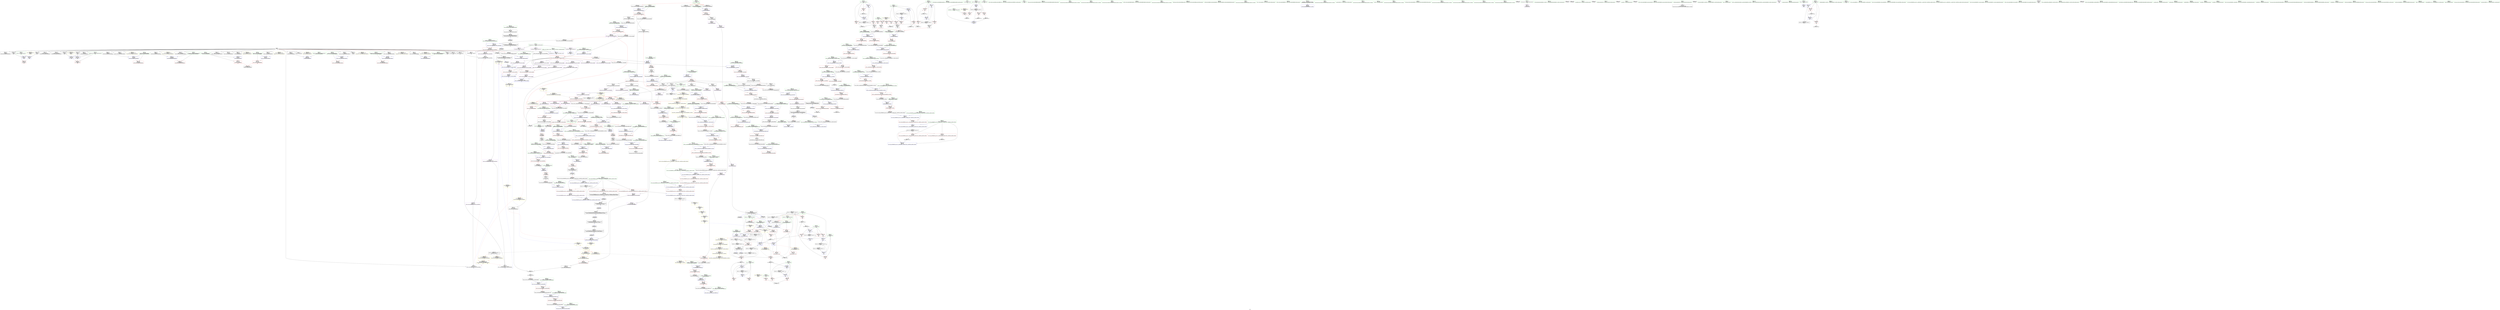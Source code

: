 digraph "SVFG" {
	label="SVFG";

	Node0x560eb2b4db30 [shape=record,color=grey,label="{NodeID: 0\nNullPtr|{|<s31>44}}"];
	Node0x560eb2b4db30 -> Node0x560eb2b9ae40[style=solid];
	Node0x560eb2b4db30 -> Node0x560eb2b9af40[style=solid];
	Node0x560eb2b4db30 -> Node0x560eb2b9b010[style=solid];
	Node0x560eb2b4db30 -> Node0x560eb2b9b0e0[style=solid];
	Node0x560eb2b4db30 -> Node0x560eb2b9b1b0[style=solid];
	Node0x560eb2b4db30 -> Node0x560eb2b9b280[style=solid];
	Node0x560eb2b4db30 -> Node0x560eb2b9b350[style=solid];
	Node0x560eb2b4db30 -> Node0x560eb2b9b420[style=solid];
	Node0x560eb2b4db30 -> Node0x560eb2b9b4f0[style=solid];
	Node0x560eb2b4db30 -> Node0x560eb2b9b5c0[style=solid];
	Node0x560eb2b4db30 -> Node0x560eb2b9b690[style=solid];
	Node0x560eb2b4db30 -> Node0x560eb2b9b760[style=solid];
	Node0x560eb2b4db30 -> Node0x560eb2b9b830[style=solid];
	Node0x560eb2b4db30 -> Node0x560eb2b9b900[style=solid];
	Node0x560eb2b4db30 -> Node0x560eb2b9b9d0[style=solid];
	Node0x560eb2b4db30 -> Node0x560eb2b9baa0[style=solid];
	Node0x560eb2b4db30 -> Node0x560eb2b9bb70[style=solid];
	Node0x560eb2b4db30 -> Node0x560eb2b9bc40[style=solid];
	Node0x560eb2b4db30 -> Node0x560eb2b9bd10[style=solid];
	Node0x560eb2b4db30 -> Node0x560eb2b95b90[style=solid];
	Node0x560eb2b4db30 -> Node0x560eb2b95c60[style=solid];
	Node0x560eb2b4db30 -> Node0x560eb2b95d30[style=solid];
	Node0x560eb2b4db30 -> Node0x560eb2b95e00[style=solid];
	Node0x560eb2b4db30 -> Node0x560eb2b95ed0[style=solid];
	Node0x560eb2b4db30 -> Node0x560eb2b95fa0[style=solid];
	Node0x560eb2b4db30 -> Node0x560eb2b9d910[style=solid];
	Node0x560eb2b4db30 -> Node0x560eb2bb07c0[style=solid];
	Node0x560eb2b4db30 -> Node0x560eb2bb0890[style=solid];
	Node0x560eb2b4db30 -> Node0x560eb2bb0960[style=solid];
	Node0x560eb2b4db30 -> Node0x560eb2bbfa60[style=solid];
	Node0x560eb2b4db30 -> Node0x560eb2ba8d60[style=solid];
	Node0x560eb2b4db30:s31 -> Node0x560eb2c40950[style=solid,color=red];
	Node0x560eb2ba85e0 [shape=record,color=grey,label="{NodeID: 775\n168 = cmp(166, 167, )\n}"];
	Node0x560eb2b9ee60 [shape=record,color=blue,label="{NodeID: 443\n83\<--222\ni34\<--inc43\nmain\n}"];
	Node0x560eb2b9ee60 -> Node0x560eb2ba41c0[style=dashed];
	Node0x560eb2b9ee60 -> Node0x560eb2ba4290[style=dashed];
	Node0x560eb2b9ee60 -> Node0x560eb2ba4360[style=dashed];
	Node0x560eb2b9ee60 -> Node0x560eb2b9ee60[style=dashed];
	Node0x560eb2b9ee60 -> Node0x560eb2bea7e0[style=dashed];
	Node0x560eb2ba23b0 [shape=record,color=purple,label="{NodeID: 277\n584\<--569\n_M_start6\<--this1\n_ZNSt12_Vector_baseIdSaIdEE17_M_create_storageEm\n}"];
	Node0x560eb2ba23b0 -> Node0x560eb2ba6b30[style=solid];
	Node0x560eb2c40590 [shape=record,color=black,label="{NodeID: 1218\n620 = PHI(613, )\n1st arg _ZN9__gnu_cxx13new_allocatorIdEC2ERKS1_ }"];
	Node0x560eb2c40590 -> Node0x560eb2bb1180[style=solid];
	Node0x560eb2b92590 [shape=record,color=green,label="{NodeID: 111\n647\<--648\n_ZNSt16allocator_traitsISaIdEE8allocateERS0_m\<--_ZNSt16allocator_traitsISaIdEE8allocateERS0_m_field_insensitive\n}"];
	Node0x560eb2b9c120 [shape=record,color=red,label="{NodeID: 388\n784\<--777\n\<--__x.addr\n_ZNSt22__uninitialized_fill_nILb1EE15__uninit_fill_nIPdmdEET_S3_T0_RKT1_\n|{<s0>50}}"];
	Node0x560eb2b9c120:s0 -> Node0x560eb2c44690[style=solid,color=red];
	Node0x560eb2b97420 [shape=record,color=black,label="{NodeID: 222\n598\<--597\n\<--this1\n_ZNSt12_Vector_baseIdSaIdEE12_Vector_implD2Ev\n|{<s0>41}}"];
	Node0x560eb2b97420:s0 -> Node0x560eb2c3f470[style=solid,color=red];
	Node0x560eb2c095b0 [shape=record,color=yellow,style=double,label="{NodeID: 1163\n16V_3 = CSCHI(MR_16V_2)\npts\{696 \}\nCS[]|{|<s4>15|<s5>17}}"];
	Node0x560eb2c095b0 -> Node0x560eb2ba4430[style=dashed];
	Node0x560eb2c095b0 -> Node0x560eb2ba4500[style=dashed];
	Node0x560eb2c095b0 -> Node0x560eb2ba45d0[style=dashed];
	Node0x560eb2c095b0 -> Node0x560eb2beace0[style=dashed];
	Node0x560eb2c095b0:s4 -> Node0x560eb2bfbf80[style=dashed,color=red];
	Node0x560eb2c095b0:s5 -> Node0x560eb2bfbf80[style=dashed,color=red];
	Node0x560eb2b938d0 [shape=record,color=green,label="{NodeID: 56\n266\<--267\nthis.addr\<--this.addr_field_insensitive\n_ZNSt6vectorIdSaIdEEC2EmRKdRKS0_\n}"];
	Node0x560eb2b938d0 -> Node0x560eb2ba4770[style=solid];
	Node0x560eb2b938d0 -> Node0x560eb2b9f0d0[style=solid];
	Node0x560eb2bb18d0 [shape=record,color=blue,label="{NodeID: 499\n717\<--713\n__first.addr\<--__first\n_ZSt24__uninitialized_fill_n_aIPdmddET_S1_T0_RKT1_RSaIT2_E\n}"];
	Node0x560eb2bb18d0 -> Node0x560eb2ba7690[style=dashed];
	Node0x560eb2ba5130 [shape=record,color=red,label="{NodeID: 333\n353\<--347\n\<--__a.addr\n_ZSt3maxIdERKT_S2_S2_\n}"];
	Node0x560eb2ba5130 -> Node0x560eb2ba5470[style=solid];
	Node0x560eb2c44e10 [shape=record,color=black,label="{NodeID: 1274\n716 = PHI(488, )\n3rd arg _ZSt24__uninitialized_fill_n_aIPdmddET_S1_T0_RKT1_RSaIT2_E }"];
	Node0x560eb2c44e10 -> Node0x560eb2bb1b40[style=solid];
	Node0x560eb2b9a900 [shape=record,color=green,label="{NodeID: 167\n962\<--963\n__first.addr\<--__first.addr_field_insensitive\n_ZSt8_DestroyIPdEvT_S1_\n}"];
	Node0x560eb2b9a900 -> Node0x560eb2b9d570[style=solid];
	Node0x560eb2b9a900 -> Node0x560eb2bb3610[style=solid];
	Node0x560eb2b66470 [shape=record,color=green,label="{NodeID: 1\n7\<--1\n__dso_handle\<--dummyObj\nGlob }"];
	Node0x560eb2ba8760 [shape=record,color=grey,label="{NodeID: 776\n94 = cmp(92, 93, )\n}"];
	Node0x560eb2b9ef30 [shape=record,color=blue,label="{NodeID: 444\n45\<--235\ncaseN\<--inc49\nmain\n}"];
	Node0x560eb2b9ef30 -> Node0x560eb2be6be0[style=dashed];
	Node0x560eb2ba2480 [shape=record,color=purple,label="{NodeID: 278\n588\<--569\n_M_impl7\<--this1\n_ZNSt12_Vector_baseIdSaIdEE17_M_create_storageEm\n}"];
	Node0x560eb2c406d0 [shape=record,color=black,label="{NodeID: 1219\n670 = PHI(663, )\n0th arg _ZN9__gnu_cxx13new_allocatorIdE8allocateEmPKv }"];
	Node0x560eb2c406d0 -> Node0x560eb2bb1590[style=solid];
	Node0x560eb2b92690 [shape=record,color=green,label="{NodeID: 112\n656\<--657\n__a.addr\<--__a.addr_field_insensitive\n_ZNSt16allocator_traitsISaIdEE8allocateERS0_m\n}"];
	Node0x560eb2b92690 -> Node0x560eb2ba71b0[style=solid];
	Node0x560eb2b92690 -> Node0x560eb2bb13f0[style=solid];
	Node0x560eb2b9c1f0 [shape=record,color=red,label="{NodeID: 389\n802\<--793\n\<--__first.addr\n_ZSt6fill_nIPdmdET_S1_T0_RKT1_\n|{<s0>51}}"];
	Node0x560eb2b9c1f0:s0 -> Node0x560eb2c41ad0[style=solid,color=red];
	Node0x560eb2b974f0 [shape=record,color=black,label="{NodeID: 223\n611\<--610\n\<--this1\n_ZNSaIdEC2ERKS_\n|{<s0>42}}"];
	Node0x560eb2b974f0:s0 -> Node0x560eb2c40450[style=solid,color=red];
	Node0x560eb2c09710 [shape=record,color=yellow,style=double,label="{NodeID: 1164\n18V_3 = CSCHI(MR_18V_2)\npts\{540000 \}\nCS[]|{|<s1>10|<s2>13|<s3>14|<s4>16|<s5>19}}"];
	Node0x560eb2c09710 -> Node0x560eb2beb1e0[style=dashed];
	Node0x560eb2c09710:s1 -> Node0x560eb2bfb9e0[style=dashed,color=red];
	Node0x560eb2c09710:s2 -> Node0x560eb2bfc470[style=dashed,color=red];
	Node0x560eb2c09710:s3 -> Node0x560eb2bfb9e0[style=dashed,color=red];
	Node0x560eb2c09710:s4 -> Node0x560eb2bfb9e0[style=dashed,color=red];
	Node0x560eb2c09710:s5 -> Node0x560eb2bfc470[style=dashed,color=red];
	Node0x560eb2b939a0 [shape=record,color=green,label="{NodeID: 57\n268\<--269\n__n.addr\<--__n.addr_field_insensitive\n_ZNSt6vectorIdSaIdEEC2EmRKdRKS0_\n}"];
	Node0x560eb2b939a0 -> Node0x560eb2ba4840[style=solid];
	Node0x560eb2b939a0 -> Node0x560eb2ba4910[style=solid];
	Node0x560eb2b939a0 -> Node0x560eb2b9f1a0[style=solid];
	Node0x560eb2bb19a0 [shape=record,color=blue,label="{NodeID: 500\n719\<--714\n__n.addr\<--__n\n_ZSt24__uninitialized_fill_n_aIPdmddET_S1_T0_RKT1_RSaIT2_E\n}"];
	Node0x560eb2bb19a0 -> Node0x560eb2ba7760[style=dashed];
	Node0x560eb2ba5200 [shape=record,color=red,label="{NodeID: 334\n362\<--347\n\<--__a.addr\n_ZSt3maxIdERKT_S2_S2_\n}"];
	Node0x560eb2ba5200 -> Node0x560eb2b9fa90[style=solid];
	Node0x560eb2b9a9d0 [shape=record,color=green,label="{NodeID: 168\n964\<--965\n__last.addr\<--__last.addr_field_insensitive\n_ZSt8_DestroyIPdEvT_S1_\n}"];
	Node0x560eb2b9a9d0 -> Node0x560eb2b9d640[style=solid];
	Node0x560eb2b9a9d0 -> Node0x560eb2bb36e0[style=solid];
	Node0x560eb2b8efe0 [shape=record,color=green,label="{NodeID: 2\n8\<--1\n_ZSt3cin\<--dummyObj\nGlob }"];
	Node0x560eb2ba88e0 [shape=record,color=grey,label="{NodeID: 777\n118 = cmp(116, 117, )\n}"];
	Node0x560eb2b9f000 [shape=record,color=blue,label="{NodeID: 445\n252\<--251\nthis.addr\<--this\n_ZNSaIdEC2Ev\n}"];
	Node0x560eb2b9f000 -> Node0x560eb2ba46a0[style=dashed];
	Node0x560eb2ba2550 [shape=record,color=purple,label="{NodeID: 279\n589\<--569\n_M_end_of_storage\<--this1\n_ZNSt12_Vector_baseIdSaIdEE17_M_create_storageEm\n}"];
	Node0x560eb2ba2550 -> Node0x560eb2bb0d70[style=solid];
	Node0x560eb2c40810 [shape=record,color=black,label="{NodeID: 1220\n671 = PHI(664, )\n1st arg _ZN9__gnu_cxx13new_allocatorIdE8allocateEmPKv }"];
	Node0x560eb2c40810 -> Node0x560eb2bb1660[style=solid];
	Node0x560eb2b92760 [shape=record,color=green,label="{NodeID: 113\n658\<--659\n__n.addr\<--__n.addr_field_insensitive\n_ZNSt16allocator_traitsISaIdEE8allocateERS0_m\n}"];
	Node0x560eb2b92760 -> Node0x560eb2ba7280[style=solid];
	Node0x560eb2b92760 -> Node0x560eb2bb14c0[style=solid];
	Node0x560eb2bf8590 [shape=record,color=yellow,style=double,label="{NodeID: 888\n16V_1 = ENCHI(MR_16V_0)\npts\{696 \}\nFun[_ZNSt6vectorIdSaIdEE18_M_fill_initializeEmRKd]|{<s0>34}}"];
	Node0x560eb2bf8590:s0 -> Node0x560eb2bfd900[style=dashed,color=red];
	Node0x560eb2b9c2c0 [shape=record,color=red,label="{NodeID: 390\n806\<--795\n\<--__n.addr\n_ZSt6fill_nIPdmdET_S1_T0_RKT1_\n|{<s0>52}}"];
	Node0x560eb2b9c2c0:s0 -> Node0x560eb2c42c90[style=solid,color=red];
	Node0x560eb2b975c0 [shape=record,color=black,label="{NodeID: 224\n613\<--612\n\<--\n_ZNSaIdEC2ERKS_\n|{<s0>42}}"];
	Node0x560eb2b975c0:s0 -> Node0x560eb2c40590[style=solid,color=red];
	Node0x560eb2c097f0 [shape=record,color=yellow,style=double,label="{NodeID: 1165\n63V_3 = CSCHI(MR_63V_2)\npts\{540001 540002 \}\nCS[]|{|<s1>13|<s2>13|<s3>19|<s4>19}}"];
	Node0x560eb2c097f0 -> Node0x560eb2beb6e0[style=dashed];
	Node0x560eb2c097f0:s1 -> Node0x560eb2bfc550[style=dashed,color=red];
	Node0x560eb2c097f0:s2 -> Node0x560eb2bfc630[style=dashed,color=red];
	Node0x560eb2c097f0:s3 -> Node0x560eb2bfc550[style=dashed,color=red];
	Node0x560eb2c097f0:s4 -> Node0x560eb2bfc630[style=dashed,color=red];
	Node0x560eb2b93a70 [shape=record,color=green,label="{NodeID: 58\n270\<--271\n__value.addr\<--__value.addr_field_insensitive\n_ZNSt6vectorIdSaIdEEC2EmRKdRKS0_\n}"];
	Node0x560eb2b93a70 -> Node0x560eb2ba49e0[style=solid];
	Node0x560eb2b93a70 -> Node0x560eb2b9f270[style=solid];
	Node0x560eb2bb1a70 [shape=record,color=blue,label="{NodeID: 501\n721\<--715\n__x.addr\<--__x\n_ZSt24__uninitialized_fill_n_aIPdmddET_S1_T0_RKT1_RSaIT2_E\n}"];
	Node0x560eb2bb1a70 -> Node0x560eb2ba7830[style=dashed];
	Node0x560eb2ba52d0 [shape=record,color=red,label="{NodeID: 335\n355\<--349\n\<--__b.addr\n_ZSt3maxIdERKT_S2_S2_\n}"];
	Node0x560eb2ba52d0 -> Node0x560eb2ba5540[style=solid];
	Node0x560eb2b9aaa0 [shape=record,color=green,label="{NodeID: 169\n971\<--972\n_ZNSt12_Destroy_auxILb1EE9__destroyIPdEEvT_S3_\<--_ZNSt12_Destroy_auxILb1EE9__destroyIPdEEvT_S3__field_insensitive\n}"];
	Node0x560eb2b8f070 [shape=record,color=green,label="{NodeID: 3\n9\<--1\n.str\<--dummyObj\nGlob }"];
	Node0x560eb2ba8a60 [shape=record,color=grey,label="{NodeID: 778\n687 = cmp(683, 684, )\n}"];
	Node0x560eb2b9f0d0 [shape=record,color=blue,label="{NodeID: 446\n266\<--262\nthis.addr\<--this\n_ZNSt6vectorIdSaIdEEC2EmRKdRKS0_\n}"];
	Node0x560eb2b9f0d0 -> Node0x560eb2ba4770[style=dashed];
	Node0x560eb2ba2620 [shape=record,color=purple,label="{NodeID: 280\n643\<--638\n_M_impl\<--this1\n_ZNSt12_Vector_baseIdSaIdEE11_M_allocateEm\n}"];
	Node0x560eb2ba2620 -> Node0x560eb2b97690[style=solid];
	Node0x560eb2c40950 [shape=record,color=black,label="{NodeID: 1221\n672 = PHI(3, )\n2nd arg _ZN9__gnu_cxx13new_allocatorIdE8allocateEmPKv }"];
	Node0x560eb2c40950 -> Node0x560eb2bb1730[style=solid];
	Node0x560eb2b92830 [shape=record,color=green,label="{NodeID: 114\n666\<--667\n_ZN9__gnu_cxx13new_allocatorIdE8allocateEmPKv\<--_ZN9__gnu_cxx13new_allocatorIdE8allocateEmPKv_field_insensitive\n}"];
	Node0x560eb2bf8670 [shape=record,color=yellow,style=double,label="{NodeID: 889\n18V_1 = ENCHI(MR_18V_0)\npts\{540000 \}\nFun[_ZNSt6vectorIdSaIdEE18_M_fill_initializeEmRKd]}"];
	Node0x560eb2bf8670 -> Node0x560eb2ba6170[style=dashed];
	Node0x560eb2b9c390 [shape=record,color=red,label="{NodeID: 391\n807\<--797\n\<--__value.addr\n_ZSt6fill_nIPdmdET_S1_T0_RKT1_\n|{<s0>52}}"];
	Node0x560eb2b9c390:s0 -> Node0x560eb2c42dd0[style=solid,color=red];
	Node0x560eb2b97690 [shape=record,color=black,label="{NodeID: 225\n644\<--643\n\<--_M_impl\n_ZNSt12_Vector_baseIdSaIdEE11_M_allocateEm\n|{<s0>43}}"];
	Node0x560eb2b97690:s0 -> Node0x560eb2c41fd0[style=solid,color=red];
	Node0x560eb2c098d0 [shape=record,color=yellow,style=double,label="{NodeID: 1166\n16V_2 = CSCHI(MR_16V_1)\npts\{696 \}\nCS[]|{<s0>8}}"];
	Node0x560eb2c098d0:s0 -> Node0x560eb2c095b0[style=dashed,color=blue];
	Node0x560eb2b93b40 [shape=record,color=green,label="{NodeID: 59\n272\<--273\n__a.addr\<--__a.addr_field_insensitive\n_ZNSt6vectorIdSaIdEEC2EmRKdRKS0_\n}"];
	Node0x560eb2b93b40 -> Node0x560eb2ba4ab0[style=solid];
	Node0x560eb2b93b40 -> Node0x560eb2b9f340[style=solid];
	Node0x560eb2bb1b40 [shape=record,color=blue,label="{NodeID: 502\n723\<--716\n.addr\<--\n_ZSt24__uninitialized_fill_n_aIPdmddET_S1_T0_RKT1_RSaIT2_E\n}"];
	Node0x560eb2ba53a0 [shape=record,color=red,label="{NodeID: 336\n359\<--349\n\<--__b.addr\n_ZSt3maxIdERKT_S2_S2_\n}"];
	Node0x560eb2ba53a0 -> Node0x560eb2b9f9c0[style=solid];
	Node0x560eb2b9aba0 [shape=record,color=green,label="{NodeID: 170\n977\<--978\n.addr\<--.addr_field_insensitive\n_ZNSt12_Destroy_auxILb1EE9__destroyIPdEEvT_S3_\n}"];
	Node0x560eb2b9aba0 -> Node0x560eb2bb37b0[style=solid];
	Node0x560eb2b8f320 [shape=record,color=green,label="{NodeID: 4\n12\<--1\n\<--dummyObj\nCan only get source location for instruction, argument, global var or function.}"];
	Node0x560eb2bfb9e0 [shape=record,color=yellow,style=double,label="{NodeID: 945\n18V_1 = ENCHI(MR_18V_0)\npts\{540000 \}\nFun[_ZNSt6vectorIdSaIdEEixEm]}"];
	Node0x560eb2bfb9e0 -> Node0x560eb2ba4f90[style=dashed];
	Node0x560eb2ba8be0 [shape=record,color=grey,label="{NodeID: 779\n192 = cmp(190, 191, )\n}"];
	Node0x560eb2b9f1a0 [shape=record,color=blue,label="{NodeID: 447\n268\<--263\n__n.addr\<--__n\n_ZNSt6vectorIdSaIdEEC2EmRKdRKS0_\n}"];
	Node0x560eb2b9f1a0 -> Node0x560eb2ba4840[style=dashed];
	Node0x560eb2b9f1a0 -> Node0x560eb2ba4910[style=dashed];
	Node0x560eb2ba26f0 [shape=record,color=purple,label="{NodeID: 281\n742\<--741\n_M_impl\<--this1\n_ZNSt12_Vector_baseIdSaIdEE19_M_get_Tp_allocatorEv\n}"];
	Node0x560eb2ba26f0 -> Node0x560eb2b9ff60[style=solid];
	Node0x560eb2c40a90 [shape=record,color=black,label="{NodeID: 1222\n262 = PHI(53, )\n0th arg _ZNSt6vectorIdSaIdEEC2EmRKdRKS0_ }"];
	Node0x560eb2c40a90 -> Node0x560eb2b9f0d0[style=solid];
	Node0x560eb2b97c20 [shape=record,color=green,label="{NodeID: 115\n673\<--674\nthis.addr\<--this.addr_field_insensitive\n_ZN9__gnu_cxx13new_allocatorIdE8allocateEmPKv\n}"];
	Node0x560eb2b97c20 -> Node0x560eb2ba7350[style=solid];
	Node0x560eb2b97c20 -> Node0x560eb2bb1590[style=solid];
	Node0x560eb2b9c460 [shape=record,color=red,label="{NodeID: 392\n839\<--816\n\<--__first.addr\n_ZSt10__fill_n_aIPdmdEN9__gnu_cxx11__enable_ifIXsr11__is_scalarIT1_EE7__valueET_E6__typeES4_T0_RKS3_\n}"];
	Node0x560eb2b9c460 -> Node0x560eb2bb2910[style=solid];
	Node0x560eb2b97760 [shape=record,color=black,label="{NodeID: 226\n629\<--651\n_ZNSt12_Vector_baseIdSaIdEE11_M_allocateEm_ret\<--cond\n_ZNSt12_Vector_baseIdSaIdEE11_M_allocateEm\n|{<s0>40}}"];
	Node0x560eb2b97760:s0 -> Node0x560eb2c3e7d0[style=solid,color=blue];
	Node0x560eb2c09a30 [shape=record,color=yellow,style=double,label="{NodeID: 1167\n20V_3 = CSCHI(MR_20V_2)\npts\{540001 \}\nCS[]|{<s0>8}}"];
	Node0x560eb2c09a30:s0 -> Node0x560eb2c097f0[style=dashed,color=blue];
	Node0x560eb2b93c10 [shape=record,color=green,label="{NodeID: 60\n274\<--275\nexn.slot\<--exn.slot_field_insensitive\n_ZNSt6vectorIdSaIdEEC2EmRKdRKS0_\n}"];
	Node0x560eb2b93c10 -> Node0x560eb2ba4b80[style=solid];
	Node0x560eb2b93c10 -> Node0x560eb2b9f410[style=solid];
	Node0x560eb2bb1c10 [shape=record,color=blue,label="{NodeID: 503\n738\<--737\nthis.addr\<--this\n_ZNSt12_Vector_baseIdSaIdEE19_M_get_Tp_allocatorEv\n}"];
	Node0x560eb2bb1c10 -> Node0x560eb2ba7900[style=dashed];
	Node0x560eb2ba5470 [shape=record,color=red,label="{NodeID: 337\n354\<--353\n\<--\n_ZSt3maxIdERKT_S2_S2_\n}"];
	Node0x560eb2ba5470 -> Node0x560eb2ba8460[style=solid];
	Node0x560eb2b9ac70 [shape=record,color=green,label="{NodeID: 171\n979\<--980\n.addr1\<--.addr1_field_insensitive\n_ZNSt12_Destroy_auxILb1EE9__destroyIPdEEvT_S3_\n}"];
	Node0x560eb2b9ac70 -> Node0x560eb2bb3880[style=solid];
	Node0x560eb2b8f3b0 [shape=record,color=green,label="{NodeID: 5\n86\<--1\n\<--dummyObj\nCan only get source location for instruction, argument, global var or function.}"];
	Node0x560eb2ba8d60 [shape=record,color=grey,label="{NodeID: 780\n874 = cmp(873, 3, )\n}"];
	Node0x560eb2b9f270 [shape=record,color=blue,label="{NodeID: 448\n270\<--264\n__value.addr\<--__value\n_ZNSt6vectorIdSaIdEEC2EmRKdRKS0_\n}"];
	Node0x560eb2b9f270 -> Node0x560eb2ba49e0[style=dashed];
	Node0x560eb2ba27c0 [shape=record,color=purple,label="{NodeID: 282\n847\<--846\nincdec.ptr\<--\n_ZSt10__fill_n_aIPdmdEN9__gnu_cxx11__enable_ifIXsr11__is_scalarIT1_EE7__valueET_E6__typeES4_T0_RKS3_\n}"];
	Node0x560eb2ba27c0 -> Node0x560eb2bb2ab0[style=solid];
	Node0x560eb2c40bd0 [shape=record,color=black,label="{NodeID: 1223\n263 = PHI(102, )\n1st arg _ZNSt6vectorIdSaIdEEC2EmRKdRKS0_ }"];
	Node0x560eb2c40bd0 -> Node0x560eb2b9f1a0[style=solid];
	Node0x560eb2b97cf0 [shape=record,color=green,label="{NodeID: 116\n675\<--676\n__n.addr\<--__n.addr_field_insensitive\n_ZN9__gnu_cxx13new_allocatorIdE8allocateEmPKv\n}"];
	Node0x560eb2b97cf0 -> Node0x560eb2ba7420[style=solid];
	Node0x560eb2b97cf0 -> Node0x560eb2ba74f0[style=solid];
	Node0x560eb2b97cf0 -> Node0x560eb2bb1660[style=solid];
	Node0x560eb2bf8830 [shape=record,color=yellow,style=double,label="{NodeID: 891\n2V_1 = ENCHI(MR_2V_0)\npts\{56 \}\nFun[_ZSt20uninitialized_fill_nIPdmdET_S1_T0_RKT1_]|{<s0>49}}"];
	Node0x560eb2bf8830:s0 -> Node0x560eb2bf5560[style=dashed,color=red];
	Node0x560eb2b9c530 [shape=record,color=red,label="{NodeID: 393\n846\<--816\n\<--__first.addr\n_ZSt10__fill_n_aIPdmdEN9__gnu_cxx11__enable_ifIXsr11__is_scalarIT1_EE7__valueET_E6__typeES4_T0_RKS3_\n}"];
	Node0x560eb2b9c530 -> Node0x560eb2ba27c0[style=solid];
	Node0x560eb2b97830 [shape=record,color=black,label="{NodeID: 227\n663\<--662\n\<--\n_ZNSt16allocator_traitsISaIdEE8allocateERS0_m\n|{<s0>44}}"];
	Node0x560eb2b97830:s0 -> Node0x560eb2c406d0[style=solid,color=red];
	Node0x560eb2c09b10 [shape=record,color=yellow,style=double,label="{NodeID: 1168\n18V_2 = CSCHI(MR_18V_1)\npts\{540000 \}\nCS[]|{<s0>8|<s1>22|<s2>23}}"];
	Node0x560eb2c09b10:s0 -> Node0x560eb2c09710[style=dashed,color=blue];
	Node0x560eb2c09b10:s1 -> Node0x560eb2bf8670[style=dashed,color=red];
	Node0x560eb2c09b10:s2 -> Node0x560eb2bf4fc0[style=dashed,color=red];
	Node0x560eb2b93ce0 [shape=record,color=green,label="{NodeID: 61\n276\<--277\nehselector.slot\<--ehselector.slot_field_insensitive\n_ZNSt6vectorIdSaIdEEC2EmRKdRKS0_\n}"];
	Node0x560eb2b93ce0 -> Node0x560eb2ba4c50[style=solid];
	Node0x560eb2b93ce0 -> Node0x560eb2b9f4e0[style=solid];
	Node0x560eb2bb1ce0 [shape=record,color=blue,label="{NodeID: 504\n749\<--746\n__first.addr\<--__first\n_ZSt20uninitialized_fill_nIPdmdET_S1_T0_RKT1_\n}"];
	Node0x560eb2bb1ce0 -> Node0x560eb2ba79d0[style=dashed];
	Node0x560eb2ba5540 [shape=record,color=red,label="{NodeID: 338\n356\<--355\n\<--\n_ZSt3maxIdERKT_S2_S2_\n}"];
	Node0x560eb2ba5540 -> Node0x560eb2ba8460[style=solid];
	Node0x560eb2b9ad40 [shape=record,color=green,label="{NodeID: 172\n13\<--984\n_GLOBAL__sub_I_Murphy_2_0.cpp\<--_GLOBAL__sub_I_Murphy_2_0.cpp_field_insensitive\n}"];
	Node0x560eb2b9ad40 -> Node0x560eb2b9d810[style=solid];
	Node0x560eb2b8f440 [shape=record,color=green,label="{NodeID: 6\n104\<--1\n\<--dummyObj\nCan only get source location for instruction, argument, global var or function.}"];
	Node0x560eb2ba8ee0 [shape=record,color=grey,label="{NodeID: 781\n836 = cmp(835, 641, )\n}"];
	Node0x560eb2b9f340 [shape=record,color=blue,label="{NodeID: 449\n272\<--265\n__a.addr\<--__a\n_ZNSt6vectorIdSaIdEEC2EmRKdRKS0_\n}"];
	Node0x560eb2b9f340 -> Node0x560eb2ba4ab0[style=dashed];
	Node0x560eb2ba2890 [shape=record,color=purple,label="{NodeID: 283\n876\<--872\n_M_impl\<--this1\n_ZNSt12_Vector_baseIdSaIdEE13_M_deallocateEPdm\n}"];
	Node0x560eb2ba2890 -> Node0x560eb2ba0510[style=solid];
	Node0x560eb2c40d10 [shape=record,color=black,label="{NodeID: 1224\n264 = PHI(55, )\n2nd arg _ZNSt6vectorIdSaIdEEC2EmRKdRKS0_ }"];
	Node0x560eb2c40d10 -> Node0x560eb2b9f270[style=solid];
	Node0x560eb2b97dc0 [shape=record,color=green,label="{NodeID: 117\n677\<--678\n.addr\<--.addr_field_insensitive\n_ZN9__gnu_cxx13new_allocatorIdE8allocateEmPKv\n}"];
	Node0x560eb2b97dc0 -> Node0x560eb2bb1730[style=solid];
	Node0x560eb2bf8940 [shape=record,color=yellow,style=double,label="{NodeID: 892\n16V_1 = ENCHI(MR_16V_0)\npts\{696 \}\nFun[_ZSt20uninitialized_fill_nIPdmdET_S1_T0_RKT1_]|{<s0>49}}"];
	Node0x560eb2bf8940:s0 -> Node0x560eb2bf5670[style=dashed,color=red];
	Node0x560eb2b9c600 [shape=record,color=red,label="{NodeID: 394\n850\<--816\n\<--__first.addr\n_ZSt10__fill_n_aIPdmdEN9__gnu_cxx11__enable_ifIXsr11__is_scalarIT1_EE7__valueET_E6__typeES4_T0_RKS3_\n}"];
	Node0x560eb2b9c600 -> Node0x560eb2ba0370[style=solid];
	Node0x560eb2b97900 [shape=record,color=black,label="{NodeID: 228\n653\<--665\n_ZNSt16allocator_traitsISaIdEE8allocateERS0_m_ret\<--call\n_ZNSt16allocator_traitsISaIdEE8allocateERS0_m\n|{<s0>43}}"];
	Node0x560eb2b97900:s0 -> Node0x560eb2c3e910[style=solid,color=blue];
	Node0x560eb2c09c70 [shape=record,color=yellow,style=double,label="{NodeID: 1169\n20V_2 = CSCHI(MR_20V_1)\npts\{540001 \}\nCS[]|{<s0>22}}"];
	Node0x560eb2c09c70:s0 -> Node0x560eb2bb02e0[style=dashed,color=red];
	Node0x560eb2b93db0 [shape=record,color=green,label="{NodeID: 62\n287\<--288\n_ZNSt12_Vector_baseIdSaIdEEC2EmRKS0_\<--_ZNSt12_Vector_baseIdSaIdEEC2EmRKS0__field_insensitive\n}"];
	Node0x560eb2bb1db0 [shape=record,color=blue,label="{NodeID: 505\n751\<--747\n__n.addr\<--__n\n_ZSt20uninitialized_fill_nIPdmdET_S1_T0_RKT1_\n}"];
	Node0x560eb2bb1db0 -> Node0x560eb2b9bde0[style=dashed];
	Node0x560eb2ba5610 [shape=record,color=red,label="{NodeID: 339\n379\<--372\nthis1\<--this.addr\n_ZNSt6vectorIdSaIdEED2Ev\n}"];
	Node0x560eb2ba5610 -> Node0x560eb2b96b30[style=solid];
	Node0x560eb2ba5610 -> Node0x560eb2b96c00[style=solid];
	Node0x560eb2ba5610 -> Node0x560eb2b96cd0[style=solid];
	Node0x560eb2ba5610 -> Node0x560eb2b96da0[style=solid];
	Node0x560eb2ba5610 -> Node0x560eb2b96e70[style=solid];
	Node0x560eb2b9ae40 [shape=record,color=black,label="{NodeID: 173\n2\<--3\ndummyVal\<--dummyVal\n}"];
	Node0x560eb2b8fd10 [shape=record,color=green,label="{NodeID: 7\n129\<--1\n\<--dummyObj\nCan only get source location for instruction, argument, global var or function.}"];
	Node0x560eb2ba9060 [shape=record,color=grey,label="{NodeID: 782\n640 = cmp(639, 641, )\n}"];
	Node0x560eb2b9f410 [shape=record,color=blue,label="{NodeID: 450\n274\<--296\nexn.slot\<--\n_ZNSt6vectorIdSaIdEEC2EmRKdRKS0_\n}"];
	Node0x560eb2b9f410 -> Node0x560eb2ba4b80[style=dashed];
	Node0x560eb2ba2960 [shape=record,color=purple,label="{NodeID: 284\n340\<--338\nadd.ptr\<--\n_ZNSt6vectorIdSaIdEEixEm\n}"];
	Node0x560eb2ba2960 -> Node0x560eb2b96990[style=solid];
	Node0x560eb2c40e50 [shape=record,color=black,label="{NodeID: 1225\n265 = PHI(57, )\n3rd arg _ZNSt6vectorIdSaIdEEC2EmRKdRKS0_ }"];
	Node0x560eb2c40e50 -> Node0x560eb2b9f340[style=solid];
	Node0x560eb2b97e90 [shape=record,color=green,label="{NodeID: 118\n685\<--686\n_ZNK9__gnu_cxx13new_allocatorIdE8max_sizeEv\<--_ZNK9__gnu_cxx13new_allocatorIdE8max_sizeEv_field_insensitive\n}"];
	Node0x560eb2b9c6d0 [shape=record,color=red,label="{NodeID: 395\n832\<--818\n\<--__n.addr\n_ZSt10__fill_n_aIPdmdEN9__gnu_cxx11__enable_ifIXsr11__is_scalarIT1_EE7__valueET_E6__typeES4_T0_RKS3_\n}"];
	Node0x560eb2b9c6d0 -> Node0x560eb2bb2840[style=solid];
	Node0x560eb2b979d0 [shape=record,color=black,label="{NodeID: 229\n699\<--695\n\<--call2\n_ZN9__gnu_cxx13new_allocatorIdE8allocateEmPKv\n}"];
	Node0x560eb2b979d0 -> Node0x560eb2b97aa0[style=solid];
	Node0x560eb2c09d50 [shape=record,color=yellow,style=double,label="{NodeID: 1170\n22V_2 = CSCHI(MR_22V_1)\npts\{540002 \}\nCS[]|{<s0>8|<s1>23}}"];
	Node0x560eb2c09d50:s0 -> Node0x560eb2c097f0[style=dashed,color=blue];
	Node0x560eb2c09d50:s1 -> Node0x560eb2bf50a0[style=dashed,color=red];
	Node0x560eb2b93eb0 [shape=record,color=green,label="{NodeID: 63\n292\<--293\n_ZNSt6vectorIdSaIdEE18_M_fill_initializeEmRKd\<--_ZNSt6vectorIdSaIdEE18_M_fill_initializeEmRKd_field_insensitive\n}"];
	Node0x560eb2bb1e80 [shape=record,color=blue,label="{NodeID: 506\n753\<--748\n__x.addr\<--__x\n_ZSt20uninitialized_fill_nIPdmdET_S1_T0_RKT1_\n}"];
	Node0x560eb2bb1e80 -> Node0x560eb2b9beb0[style=dashed];
	Node0x560eb2ba56e0 [shape=record,color=red,label="{NodeID: 340\n406\<--374\nexn\<--exn.slot\n_ZNSt6vectorIdSaIdEED2Ev\n|{<s0>29}}"];
	Node0x560eb2ba56e0:s0 -> Node0x560eb2c3f630[style=solid,color=red];
	Node0x560eb2b9af40 [shape=record,color=black,label="{NodeID: 174\n132\<--3\n\<--dummyVal\nmain\n}"];
	Node0x560eb2b8fda0 [shape=record,color=green,label="{NodeID: 8\n150\<--1\n\<--dummyObj\nCan only get source location for instruction, argument, global var or function.}"];
	Node0x560eb2ba91e0 [shape=record,color=grey,label="{NodeID: 783\n210 = cmp(208, 209, )\n}"];
	Node0x560eb2b9f4e0 [shape=record,color=blue,label="{NodeID: 451\n276\<--298\nehselector.slot\<--\n_ZNSt6vectorIdSaIdEEC2EmRKdRKS0_\n}"];
	Node0x560eb2b9f4e0 -> Node0x560eb2ba4c50[style=dashed];
	Node0x560eb2ba2a30 [shape=record,color=purple,label="{NodeID: 285\n587\<--585\nadd.ptr\<--\n_ZNSt12_Vector_baseIdSaIdEE17_M_create_storageEm\n}"];
	Node0x560eb2ba2a30 -> Node0x560eb2bb0d70[style=solid];
	Node0x560eb2c40f90 [shape=record,color=black,label="{NodeID: 1226\n975 = PHI(968, )\n0th arg _ZNSt12_Destroy_auxILb1EE9__destroyIPdEEvT_S3_ }"];
	Node0x560eb2c40f90 -> Node0x560eb2bb37b0[style=solid];
	Node0x560eb2b97f90 [shape=record,color=green,label="{NodeID: 119\n690\<--691\n_ZSt17__throw_bad_allocv\<--_ZSt17__throw_bad_allocv_field_insensitive\n}"];
	Node0x560eb2b9c7a0 [shape=record,color=red,label="{NodeID: 396\n829\<--820\n\<--__value.addr\n_ZSt10__fill_n_aIPdmdEN9__gnu_cxx11__enable_ifIXsr11__is_scalarIT1_EE7__valueET_E6__typeES4_T0_RKS3_\n}"];
	Node0x560eb2b9c7a0 -> Node0x560eb2b9cae0[style=solid];
	Node0x560eb2b97aa0 [shape=record,color=black,label="{NodeID: 230\n669\<--699\n_ZN9__gnu_cxx13new_allocatorIdE8allocateEmPKv_ret\<--\n_ZN9__gnu_cxx13new_allocatorIdE8allocateEmPKv\n|{<s0>44}}"];
	Node0x560eb2b97aa0:s0 -> Node0x560eb2c3ddd0[style=solid,color=blue];
	Node0x560eb2c09e30 [shape=record,color=yellow,style=double,label="{NodeID: 1171\n111V_2 = CSCHI(MR_111V_1)\npts\{540000 540001 540002 \}\nCS[]|{<s0>31|<s1>31|<s2>31}}"];
	Node0x560eb2c09e30:s0 -> Node0x560eb2bb0bd0[style=dashed,color=red];
	Node0x560eb2c09e30:s1 -> Node0x560eb2bb0ca0[style=dashed,color=red];
	Node0x560eb2c09e30:s2 -> Node0x560eb2bb0d70[style=dashed,color=red];
	Node0x560eb2b93fb0 [shape=record,color=green,label="{NodeID: 64\n302\<--303\n_ZNSt12_Vector_baseIdSaIdEED2Ev\<--_ZNSt12_Vector_baseIdSaIdEED2Ev_field_insensitive\n}"];
	Node0x560eb2bb1f50 [shape=record,color=blue,label="{NodeID: 507\n755\<--761\n__assignable\<--\n_ZSt20uninitialized_fill_nIPdmdET_S1_T0_RKT1_\n}"];
	Node0x560eb2ba57b0 [shape=record,color=red,label="{NodeID: 341\n383\<--382\n\<--_M_start\n_ZNSt6vectorIdSaIdEED2Ev\n|{<s0>26}}"];
	Node0x560eb2ba57b0:s0 -> Node0x560eb2c42820[style=solid,color=red];
	Node0x560eb2b9b010 [shape=record,color=black,label="{NodeID: 175\n133\<--3\n\<--dummyVal\nmain\n}"];
	Node0x560eb2b9b010 -> Node0x560eb2b9de20[style=solid];
	Node0x560eb2b8fe30 [shape=record,color=green,label="{NodeID: 9\n155\<--1\n\<--dummyObj\nCan only get source location for instruction, argument, global var or function.}"];
	Node0x560eb2bfbea0 [shape=record,color=yellow,style=double,label="{NodeID: 950\n80V_1 = ENCHI(MR_80V_0)\npts\{68 78 \}\nFun[_ZSt3maxIdERKT_S2_S2_]}"];
	Node0x560eb2bfbea0 -> Node0x560eb2ba5470[style=dashed];
	Node0x560eb2b9f5b0 [shape=record,color=blue,label="{NodeID: 452\n316\<--315\nthis.addr\<--this\n_ZNSaIdED2Ev\n}"];
	Node0x560eb2b9f5b0 -> Node0x560eb2ba4d20[style=dashed];
	Node0x560eb2ba2b00 [shape=record,color=red,label="{NodeID: 286\n93\<--43\n\<--caseNumber\nmain\n}"];
	Node0x560eb2ba2b00 -> Node0x560eb2ba8760[style=solid];
	Node0x560eb2c410d0 [shape=record,color=black,label="{NodeID: 1227\n976 = PHI(969, )\n1st arg _ZNSt12_Destroy_auxILb1EE9__destroyIPdEEvT_S3_ }"];
	Node0x560eb2c410d0 -> Node0x560eb2bb3880[style=solid];
	Node0x560eb2b98090 [shape=record,color=green,label="{NodeID: 120\n695\<--696\ncall2\<--call2_field_insensitive\n_ZN9__gnu_cxx13new_allocatorIdE8allocateEmPKv\n}"];
	Node0x560eb2b98090 -> Node0x560eb2b979d0[style=solid];
	Node0x560eb2b9c870 [shape=record,color=red,label="{NodeID: 397\n838\<--822\n\<--__tmp\n_ZSt10__fill_n_aIPdmdEN9__gnu_cxx11__enable_ifIXsr11__is_scalarIT1_EE7__valueET_E6__typeES4_T0_RKS3_\n}"];
	Node0x560eb2b9c870 -> Node0x560eb2bb2910[style=solid];
	Node0x560eb2b9fe00 [shape=record,color=black,label="{NodeID: 231\n701\<--708\n_ZNK9__gnu_cxx13new_allocatorIdE8max_sizeEv_ret\<--\n_ZNK9__gnu_cxx13new_allocatorIdE8max_sizeEv\n|{<s0>45}}"];
	Node0x560eb2b9fe00:s0 -> Node0x560eb2c3df10[style=solid,color=blue];
	Node0x560eb2c09f90 [shape=record,color=yellow,style=double,label="{NodeID: 1172\n111V_3 = CSCHI(MR_111V_2)\npts\{540000 540001 540002 \}\nCS[]|{<s0>21|<s1>21|<s2>21}}"];
	Node0x560eb2c09f90:s0 -> Node0x560eb2c09b10[style=dashed,color=blue];
	Node0x560eb2c09f90:s1 -> Node0x560eb2c09c70[style=dashed,color=blue];
	Node0x560eb2c09f90:s2 -> Node0x560eb2c09d50[style=dashed,color=blue];
	Node0x560eb2b940b0 [shape=record,color=green,label="{NodeID: 65\n310\<--311\n__gxx_personality_v0\<--__gxx_personality_v0_field_insensitive\n}"];
	Node0x560eb2bf2ee0 [shape=record,color=black,label="{NodeID: 840\nMR_74V_3 = PHI(MR_74V_4, MR_74V_2, )\npts\{346 \}\n}"];
	Node0x560eb2bf2ee0 -> Node0x560eb2ba5060[style=dashed];
	Node0x560eb2bb2020 [shape=record,color=blue,label="{NodeID: 508\n773\<--770\n__first.addr\<--__first\n_ZNSt22__uninitialized_fill_nILb1EE15__uninit_fill_nIPdmdEET_S3_T0_RKT1_\n}"];
	Node0x560eb2bb2020 -> Node0x560eb2b9bf80[style=dashed];
	Node0x560eb2ba5880 [shape=record,color=red,label="{NodeID: 342\n387\<--386\n\<--_M_finish\n_ZNSt6vectorIdSaIdEED2Ev\n|{<s0>26}}"];
	Node0x560eb2ba5880:s0 -> Node0x560eb2c42930[style=solid,color=red];
	Node0x560eb2b9b0e0 [shape=record,color=black,label="{NodeID: 176\n135\<--3\n\<--dummyVal\nmain\n}"];
	Node0x560eb2b9b0e0 -> Node0x560eb2b9def0[style=solid];
	Node0x560eb2b8ff00 [shape=record,color=green,label="{NodeID: 10\n161\<--1\n\<--dummyObj\nCan only get source location for instruction, argument, global var or function.}"];
	Node0x560eb2bfbf80 [shape=record,color=yellow,style=double,label="{NodeID: 951\n82V_1 = ENCHI(MR_82V_0)\npts\{80 696 \}\nFun[_ZSt3maxIdERKT_S2_S2_]}"];
	Node0x560eb2bfbf80 -> Node0x560eb2ba5540[style=dashed];
	Node0x560eb2b9f680 [shape=record,color=blue,label="{NodeID: 453\n328\<--326\nthis.addr\<--this\n_ZNSt6vectorIdSaIdEEixEm\n}"];
	Node0x560eb2b9f680 -> Node0x560eb2ba4df0[style=dashed];
	Node0x560eb2ba2bd0 [shape=record,color=red,label="{NodeID: 287\n92\<--45\n\<--caseN\nmain\n}"];
	Node0x560eb2ba2bd0 -> Node0x560eb2ba8760[style=solid];
	Node0x560eb2c41210 [shape=record,color=black,label="{NodeID: 1228\n468 = PHI(282, )\n0th arg _ZNSt6vectorIdSaIdEE18_M_fill_initializeEmRKd }"];
	Node0x560eb2c41210 -> Node0x560eb2bb0070[style=solid];
	Node0x560eb2b98160 [shape=record,color=green,label="{NodeID: 121\n697\<--698\n_Znwm\<--_Znwm_field_insensitive\n}"];
	Node0x560eb2b9c940 [shape=record,color=red,label="{NodeID: 398\n835\<--824\n\<--__niter\n_ZSt10__fill_n_aIPdmdEN9__gnu_cxx11__enable_ifIXsr11__is_scalarIT1_EE7__valueET_E6__typeES4_T0_RKS3_\n}"];
	Node0x560eb2b9c940 -> Node0x560eb2ba8ee0[style=solid];
	Node0x560eb2b9fe90 [shape=record,color=black,label="{NodeID: 232\n712\<--732\n_ZSt24__uninitialized_fill_n_aIPdmddET_S1_T0_RKT1_RSaIT2_E_ret\<--call\n_ZSt24__uninitialized_fill_n_aIPdmddET_S1_T0_RKT1_RSaIT2_E\n|{<s0>34}}"];
	Node0x560eb2b9fe90:s0 -> Node0x560eb2c3e690[style=solid,color=blue];
	Node0x560eb2c0a0f0 [shape=record,color=yellow,style=double,label="{NodeID: 1173\n16V_2 = CSCHI(MR_16V_1)\npts\{696 \}\nCS[]|{<s0>22}}"];
	Node0x560eb2c0a0f0:s0 -> Node0x560eb2c098d0[style=dashed,color=blue];
	Node0x560eb2b941b0 [shape=record,color=green,label="{NodeID: 66\n316\<--317\nthis.addr\<--this.addr_field_insensitive\n_ZNSaIdED2Ev\n}"];
	Node0x560eb2b941b0 -> Node0x560eb2ba4d20[style=solid];
	Node0x560eb2b941b0 -> Node0x560eb2b9f5b0[style=solid];
	Node0x560eb2bf33e0 [shape=record,color=black,label="{NodeID: 841\nMR_207V_3 = PHI(MR_207V_4, MR_207V_2, )\npts\{817 \}\n}"];
	Node0x560eb2bf33e0 -> Node0x560eb2b9c460[style=dashed];
	Node0x560eb2bf33e0 -> Node0x560eb2b9c530[style=dashed];
	Node0x560eb2bf33e0 -> Node0x560eb2b9c600[style=dashed];
	Node0x560eb2bf33e0 -> Node0x560eb2bb2ab0[style=dashed];
	Node0x560eb2bb20f0 [shape=record,color=blue,label="{NodeID: 509\n775\<--771\n__n.addr\<--__n\n_ZNSt22__uninitialized_fill_nILb1EE15__uninit_fill_nIPdmdEET_S3_T0_RKT1_\n}"];
	Node0x560eb2bb20f0 -> Node0x560eb2b9c050[style=dashed];
	Node0x560eb2ba5950 [shape=record,color=red,label="{NodeID: 343\n416\<--413\nthis1\<--this.addr\n_ZN9__gnu_cxx13new_allocatorIdEC2Ev\n}"];
	Node0x560eb2b9b1b0 [shape=record,color=black,label="{NodeID: 177\n139\<--3\n\<--dummyVal\nmain\n}"];
	Node0x560eb2b90000 [shape=record,color=green,label="{NodeID: 11\n520\<--1\n\<--dummyObj\nCan only get source location for instruction, argument, global var or function.}"];
	Node0x560eb2b9f750 [shape=record,color=blue,label="{NodeID: 454\n330\<--327\n__n.addr\<--__n\n_ZNSt6vectorIdSaIdEEixEm\n}"];
	Node0x560eb2b9f750 -> Node0x560eb2ba4ec0[style=dashed];
	Node0x560eb2ba2ca0 [shape=record,color=red,label="{NodeID: 288\n225\<--45\n\<--caseN\nmain\n}"];
	Node0x560eb2ba2ca0 -> Node0x560eb2ba7fe0[style=solid];
	Node0x560eb2c41350 [shape=record,color=black,label="{NodeID: 1229\n469 = PHI(289, )\n1st arg _ZNSt6vectorIdSaIdEE18_M_fill_initializeEmRKd }"];
	Node0x560eb2c41350 -> Node0x560eb2bb0140[style=solid];
	Node0x560eb2b98260 [shape=record,color=green,label="{NodeID: 122\n703\<--704\nthis.addr\<--this.addr_field_insensitive\n_ZNK9__gnu_cxx13new_allocatorIdE8max_sizeEv\n}"];
	Node0x560eb2b98260 -> Node0x560eb2ba75c0[style=solid];
	Node0x560eb2b98260 -> Node0x560eb2bb1800[style=solid];
	Node0x560eb2b9ca10 [shape=record,color=red,label="{NodeID: 399\n842\<--824\n\<--__niter\n_ZSt10__fill_n_aIPdmdEN9__gnu_cxx11__enable_ifIXsr11__is_scalarIT1_EE7__valueET_E6__typeES4_T0_RKS3_\n}"];
	Node0x560eb2b9ca10 -> Node0x560eb2ba8160[style=solid];
	Node0x560eb2b9ff60 [shape=record,color=black,label="{NodeID: 233\n743\<--742\n\<--_M_impl\n_ZNSt12_Vector_baseIdSaIdEE19_M_get_Tp_allocatorEv\n}"];
	Node0x560eb2b9ff60 -> Node0x560eb2ba0030[style=solid];
	Node0x560eb2c0a250 [shape=record,color=yellow,style=double,label="{NodeID: 1174\n16V_2 = CSCHI(MR_16V_1)\npts\{696 \}\nCS[]|{<s0>34}}"];
	Node0x560eb2c0a250:s0 -> Node0x560eb2c0a0f0[style=dashed,color=blue];
	Node0x560eb2b94280 [shape=record,color=green,label="{NodeID: 67\n322\<--323\n_ZN9__gnu_cxx13new_allocatorIdED2Ev\<--_ZN9__gnu_cxx13new_allocatorIdED2Ev_field_insensitive\n}"];
	Node0x560eb2bf38e0 [shape=record,color=black,label="{NodeID: 842\nMR_215V_3 = PHI(MR_215V_4, MR_215V_2, )\npts\{825 \}\n}"];
	Node0x560eb2bf38e0 -> Node0x560eb2b9c940[style=dashed];
	Node0x560eb2bf38e0 -> Node0x560eb2b9ca10[style=dashed];
	Node0x560eb2bf38e0 -> Node0x560eb2bb29e0[style=dashed];
	Node0x560eb2bb21c0 [shape=record,color=blue,label="{NodeID: 510\n777\<--772\n__x.addr\<--__x\n_ZNSt22__uninitialized_fill_nILb1EE15__uninit_fill_nIPdmdEET_S3_T0_RKT1_\n}"];
	Node0x560eb2bb21c0 -> Node0x560eb2b9c120[style=dashed];
	Node0x560eb2ba5a20 [shape=record,color=red,label="{NodeID: 344\n423\<--420\nthis1\<--this.addr\n_ZN9__gnu_cxx13new_allocatorIdED2Ev\n}"];
	Node0x560eb2b9b280 [shape=record,color=black,label="{NodeID: 178\n140\<--3\n\<--dummyVal\nmain\n}"];
	Node0x560eb2b9b280 -> Node0x560eb2b9dfc0[style=solid];
	Node0x560eb2b90100 [shape=record,color=green,label="{NodeID: 12\n641\<--1\n\<--dummyObj\nCan only get source location for instruction, argument, global var or function.}"];
	Node0x560eb2be11b0 [shape=record,color=black,label="{NodeID: 787\nMR_43V_5 = PHI(MR_43V_7, MR_43V_4, )\npts\{68 \}\n|{|<s6>17}}"];
	Node0x560eb2be11b0 -> Node0x560eb2ba3730[style=dashed];
	Node0x560eb2be11b0 -> Node0x560eb2ba4500[style=dashed];
	Node0x560eb2be11b0 -> Node0x560eb2ba45d0[style=dashed];
	Node0x560eb2be11b0 -> Node0x560eb2b9e980[style=dashed];
	Node0x560eb2be11b0 -> Node0x560eb2be11b0[style=dashed];
	Node0x560eb2be11b0 -> Node0x560eb2be7fe0[style=dashed];
	Node0x560eb2be11b0:s6 -> Node0x560eb2bfbea0[style=dashed,color=red];
	Node0x560eb2b9f820 [shape=record,color=blue,label="{NodeID: 455\n347\<--343\n__a.addr\<--__a\n_ZSt3maxIdERKT_S2_S2_\n}"];
	Node0x560eb2b9f820 -> Node0x560eb2ba5130[style=dashed];
	Node0x560eb2b9f820 -> Node0x560eb2ba5200[style=dashed];
	Node0x560eb2ba2d70 [shape=record,color=red,label="{NodeID: 289\n234\<--45\n\<--caseN\nmain\n}"];
	Node0x560eb2ba2d70 -> Node0x560eb2ba7ce0[style=solid];
	Node0x560eb2c41490 [shape=record,color=black,label="{NodeID: 1230\n470 = PHI(290, )\n2nd arg _ZNSt6vectorIdSaIdEE18_M_fill_initializeEmRKd }"];
	Node0x560eb2c41490 -> Node0x560eb2bb0210[style=solid];
	Node0x560eb2b98330 [shape=record,color=green,label="{NodeID: 123\n717\<--718\n__first.addr\<--__first.addr_field_insensitive\n_ZSt24__uninitialized_fill_n_aIPdmddET_S1_T0_RKT1_RSaIT2_E\n}"];
	Node0x560eb2b98330 -> Node0x560eb2ba7690[style=solid];
	Node0x560eb2b98330 -> Node0x560eb2bb18d0[style=solid];
	Node0x560eb2b9cae0 [shape=record,color=red,label="{NodeID: 400\n830\<--829\n\<--\n_ZSt10__fill_n_aIPdmdEN9__gnu_cxx11__enable_ifIXsr11__is_scalarIT1_EE7__valueET_E6__typeES4_T0_RKS3_\n}"];
	Node0x560eb2b9cae0 -> Node0x560eb2bb2770[style=solid];
	Node0x560eb2ba0030 [shape=record,color=black,label="{NodeID: 234\n736\<--743\n_ZNSt12_Vector_baseIdSaIdEE19_M_get_Tp_allocatorEv_ret\<--\n_ZNSt12_Vector_baseIdSaIdEE19_M_get_Tp_allocatorEv\n|{<s0>25|<s1>33}}"];
	Node0x560eb2ba0030:s0 -> Node0x560eb2c3e410[style=solid,color=blue];
	Node0x560eb2ba0030:s1 -> Node0x560eb2c3e550[style=solid,color=blue];
	Node0x560eb2c0a3b0 [shape=record,color=yellow,style=double,label="{NodeID: 1175\n16V_2 = CSCHI(MR_16V_1)\npts\{696 \}\nCS[]|{<s0>48}}"];
	Node0x560eb2c0a3b0:s0 -> Node0x560eb2c0a250[style=dashed,color=blue];
	Node0x560eb2b94380 [shape=record,color=green,label="{NodeID: 68\n328\<--329\nthis.addr\<--this.addr_field_insensitive\n_ZNSt6vectorIdSaIdEEixEm\n}"];
	Node0x560eb2b94380 -> Node0x560eb2ba4df0[style=solid];
	Node0x560eb2b94380 -> Node0x560eb2b9f680[style=solid];
	Node0x560eb2bf3de0 [shape=record,color=black,label="{NodeID: 843\nMR_16V_2 = PHI(MR_16V_3, MR_16V_1, )\npts\{696 \}\n|{|<s1>52}}"];
	Node0x560eb2bf3de0 -> Node0x560eb2bb2910[style=dashed];
	Node0x560eb2bf3de0:s1 -> Node0x560eb2c0a670[style=dashed,color=blue];
	Node0x560eb2bb2290 [shape=record,color=blue,label="{NodeID: 511\n793\<--790\n__first.addr\<--__first\n_ZSt6fill_nIPdmdET_S1_T0_RKT1_\n}"];
	Node0x560eb2bb2290 -> Node0x560eb2b9c1f0[style=dashed];
	Node0x560eb2ba5af0 [shape=record,color=red,label="{NodeID: 345\n442\<--429\nthis1\<--this.addr\n_ZNSt12_Vector_baseIdSaIdEEC2EmRKS0_\n|{|<s1>31}}"];
	Node0x560eb2ba5af0 -> Node0x560eb2ba1100[style=solid];
	Node0x560eb2ba5af0:s1 -> Node0x560eb2c447d0[style=solid,color=red];
	Node0x560eb2b9b350 [shape=record,color=black,label="{NodeID: 179\n142\<--3\n\<--dummyVal\nmain\n}"];
	Node0x560eb2b9b350 -> Node0x560eb2b9e090[style=solid];
	Node0x560eb2b90200 [shape=record,color=green,label="{NodeID: 13\n708\<--1\n\<--dummyObj\nCan only get source location for instruction, argument, global var or function.}"];
	Node0x560eb2bfc2b0 [shape=record,color=yellow,style=double,label="{NodeID: 954\n86V_1 = ENCHI(MR_86V_0)\npts\{375 \}\nFun[_ZNSt6vectorIdSaIdEED2Ev]}"];
	Node0x560eb2bfc2b0 -> Node0x560eb2b9fc30[style=dashed];
	Node0x560eb2b9f8f0 [shape=record,color=blue,label="{NodeID: 456\n349\<--344\n__b.addr\<--__b\n_ZSt3maxIdERKT_S2_S2_\n}"];
	Node0x560eb2b9f8f0 -> Node0x560eb2ba52d0[style=dashed];
	Node0x560eb2b9f8f0 -> Node0x560eb2ba53a0[style=dashed];
	Node0x560eb2ba2e40 [shape=record,color=red,label="{NodeID: 290\n101\<--47\n\<--N\nmain\n}"];
	Node0x560eb2ba2e40 -> Node0x560eb2b96240[style=solid];
	Node0x560eb2c415d0 [shape=record,color=black,label="{NodeID: 1231\n746 = PHI(729, )\n0th arg _ZSt20uninitialized_fill_nIPdmdET_S1_T0_RKT1_ }"];
	Node0x560eb2c415d0 -> Node0x560eb2bb1ce0[style=solid];
	Node0x560eb2b98400 [shape=record,color=green,label="{NodeID: 124\n719\<--720\n__n.addr\<--__n.addr_field_insensitive\n_ZSt24__uninitialized_fill_n_aIPdmddET_S1_T0_RKT1_RSaIT2_E\n}"];
	Node0x560eb2b98400 -> Node0x560eb2ba7760[style=solid];
	Node0x560eb2b98400 -> Node0x560eb2bb19a0[style=solid];
	Node0x560eb2b9cbb0 [shape=record,color=red,label="{NodeID: 401\n857\<--854\n\<--__it.addr\n_ZSt12__niter_baseIPdET_S1_\n}"];
	Node0x560eb2b9cbb0 -> Node0x560eb2ba0440[style=solid];
	Node0x560eb2ba0100 [shape=record,color=black,label="{NodeID: 235\n745\<--765\n_ZSt20uninitialized_fill_nIPdmdET_S1_T0_RKT1__ret\<--call\n_ZSt20uninitialized_fill_nIPdmdET_S1_T0_RKT1_\n|{<s0>48}}"];
	Node0x560eb2ba0100:s0 -> Node0x560eb2c3ea50[style=solid,color=blue];
	Node0x560eb2c0a510 [shape=record,color=yellow,style=double,label="{NodeID: 1176\n16V_2 = CSCHI(MR_16V_1)\npts\{696 \}\nCS[]|{<s0>49}}"];
	Node0x560eb2c0a510:s0 -> Node0x560eb2c0a3b0[style=dashed,color=blue];
	Node0x560eb2b94450 [shape=record,color=green,label="{NodeID: 69\n330\<--331\n__n.addr\<--__n.addr_field_insensitive\n_ZNSt6vectorIdSaIdEEixEm\n}"];
	Node0x560eb2b94450 -> Node0x560eb2ba4ec0[style=solid];
	Node0x560eb2b94450 -> Node0x560eb2b9f750[style=solid];
	Node0x560eb2bb2360 [shape=record,color=blue,label="{NodeID: 512\n795\<--791\n__n.addr\<--__n\n_ZSt6fill_nIPdmdET_S1_T0_RKT1_\n}"];
	Node0x560eb2bb2360 -> Node0x560eb2b9c2c0[style=dashed];
	Node0x560eb2ba5bc0 [shape=record,color=red,label="{NodeID: 346\n448\<--431\n\<--__n.addr\n_ZNSt12_Vector_baseIdSaIdEEC2EmRKS0_\n|{<s0>31}}"];
	Node0x560eb2ba5bc0:s0 -> Node0x560eb2c44910[style=solid,color=red];
	Node0x560eb2b9b420 [shape=record,color=black,label="{NodeID: 180\n241\<--3\nlpad.val\<--dummyVal\nmain\n}"];
	Node0x560eb2b90300 [shape=record,color=green,label="{NodeID: 14\n761\<--1\n\<--dummyObj\nCan only get source location for instruction, argument, global var or function.}"];
	Node0x560eb2bfc390 [shape=record,color=yellow,style=double,label="{NodeID: 955\n88V_1 = ENCHI(MR_88V_0)\npts\{377 \}\nFun[_ZNSt6vectorIdSaIdEED2Ev]}"];
	Node0x560eb2bfc390 -> Node0x560eb2b9fd00[style=dashed];
	Node0x560eb2b9f9c0 [shape=record,color=blue,label="{NodeID: 457\n345\<--359\nretval\<--\n_ZSt3maxIdERKT_S2_S2_\n}"];
	Node0x560eb2b9f9c0 -> Node0x560eb2bf2ee0[style=dashed];
	Node0x560eb2ba2f10 [shape=record,color=red,label="{NodeID: 291\n117\<--47\n\<--N\nmain\n}"];
	Node0x560eb2ba2f10 -> Node0x560eb2ba88e0[style=solid];
	Node0x560eb2c41710 [shape=record,color=black,label="{NodeID: 1232\n747 = PHI(730, )\n1st arg _ZSt20uninitialized_fill_nIPdmdET_S1_T0_RKT1_ }"];
	Node0x560eb2c41710 -> Node0x560eb2bb1db0[style=solid];
	Node0x560eb2b984d0 [shape=record,color=green,label="{NodeID: 125\n721\<--722\n__x.addr\<--__x.addr_field_insensitive\n_ZSt24__uninitialized_fill_n_aIPdmddET_S1_T0_RKT1_RSaIT2_E\n}"];
	Node0x560eb2b984d0 -> Node0x560eb2ba7830[style=solid];
	Node0x560eb2b984d0 -> Node0x560eb2bb1a70[style=solid];
	Node0x560eb2b9cc80 [shape=record,color=red,label="{NodeID: 402\n872\<--863\nthis1\<--this.addr\n_ZNSt12_Vector_baseIdSaIdEE13_M_deallocateEPdm\n}"];
	Node0x560eb2b9cc80 -> Node0x560eb2ba2890[style=solid];
	Node0x560eb2ba01d0 [shape=record,color=black,label="{NodeID: 236\n769\<--785\n_ZNSt22__uninitialized_fill_nILb1EE15__uninit_fill_nIPdmdEET_S3_T0_RKT1__ret\<--call\n_ZNSt22__uninitialized_fill_nILb1EE15__uninit_fill_nIPdmdEET_S3_T0_RKT1_\n|{<s0>49}}"];
	Node0x560eb2ba01d0:s0 -> Node0x560eb2c3eb90[style=solid,color=blue];
	Node0x560eb2c0a670 [shape=record,color=yellow,style=double,label="{NodeID: 1177\n16V_2 = CSCHI(MR_16V_1)\npts\{696 \}\nCS[]|{<s0>50}}"];
	Node0x560eb2c0a670:s0 -> Node0x560eb2c0a510[style=dashed,color=blue];
	Node0x560eb2b94520 [shape=record,color=green,label="{NodeID: 70\n345\<--346\nretval\<--retval_field_insensitive\n_ZSt3maxIdERKT_S2_S2_\n}"];
	Node0x560eb2b94520 -> Node0x560eb2ba5060[style=solid];
	Node0x560eb2b94520 -> Node0x560eb2b9f9c0[style=solid];
	Node0x560eb2b94520 -> Node0x560eb2b9fa90[style=solid];
	Node0x560eb2bf4e00 [shape=record,color=yellow,style=double,label="{NodeID: 845\n125V_1 = ENCHI(MR_125V_0)\npts\{502 \}\nFun[_ZNSt12_Vector_baseIdSaIdEED2Ev]}"];
	Node0x560eb2bf4e00 -> Node0x560eb2bb0480[style=dashed];
	Node0x560eb2bb2430 [shape=record,color=blue,label="{NodeID: 513\n797\<--792\n__value.addr\<--__value\n_ZSt6fill_nIPdmdET_S1_T0_RKT1_\n}"];
	Node0x560eb2bb2430 -> Node0x560eb2b9c390[style=dashed];
	Node0x560eb2ba5c90 [shape=record,color=red,label="{NodeID: 347\n444\<--433\n\<--__a.addr\n_ZNSt12_Vector_baseIdSaIdEEC2EmRKS0_\n|{<s0>30}}"];
	Node0x560eb2ba5c90:s0 -> Node0x560eb2c40310[style=solid,color=red];
	Node0x560eb2b9b4f0 [shape=record,color=black,label="{NodeID: 181\n242\<--3\nlpad.val51\<--dummyVal\nmain\n}"];
	Node0x560eb2b90400 [shape=record,color=green,label="{NodeID: 15\n844\<--1\n\<--dummyObj\nCan only get source location for instruction, argument, global var or function.}"];
	Node0x560eb2bfc470 [shape=record,color=yellow,style=double,label="{NodeID: 956\n18V_1 = ENCHI(MR_18V_0)\npts\{540000 \}\nFun[_ZNSt6vectorIdSaIdEED2Ev]|{|<s1>27|<s2>28}}"];
	Node0x560eb2bfc470 -> Node0x560eb2ba57b0[style=dashed];
	Node0x560eb2bfc470:s1 -> Node0x560eb2bf4fc0[style=dashed,color=red];
	Node0x560eb2bfc470:s2 -> Node0x560eb2bf4fc0[style=dashed,color=red];
	Node0x560eb2b9fa90 [shape=record,color=blue,label="{NodeID: 458\n345\<--362\nretval\<--\n_ZSt3maxIdERKT_S2_S2_\n}"];
	Node0x560eb2b9fa90 -> Node0x560eb2bf2ee0[style=dashed];
	Node0x560eb2ba2fe0 [shape=record,color=red,label="{NodeID: 292\n167\<--47\n\<--N\nmain\n}"];
	Node0x560eb2ba2fe0 -> Node0x560eb2ba85e0[style=solid];
	Node0x560eb2c41850 [shape=record,color=black,label="{NodeID: 1233\n748 = PHI(731, )\n2nd arg _ZSt20uninitialized_fill_nIPdmdET_S1_T0_RKT1_ }"];
	Node0x560eb2c41850 -> Node0x560eb2bb1e80[style=solid];
	Node0x560eb2b985a0 [shape=record,color=green,label="{NodeID: 126\n723\<--724\n.addr\<--.addr_field_insensitive\n_ZSt24__uninitialized_fill_n_aIPdmddET_S1_T0_RKT1_RSaIT2_E\n}"];
	Node0x560eb2b985a0 -> Node0x560eb2bb1b40[style=solid];
	Node0x560eb2b9cd50 [shape=record,color=red,label="{NodeID: 403\n873\<--865\n\<--__p.addr\n_ZNSt12_Vector_baseIdSaIdEE13_M_deallocateEPdm\n}"];
	Node0x560eb2b9cd50 -> Node0x560eb2ba8d60[style=solid];
	Node0x560eb2ba02a0 [shape=record,color=black,label="{NodeID: 237\n789\<--808\n_ZSt6fill_nIPdmdET_S1_T0_RKT1__ret\<--call1\n_ZSt6fill_nIPdmdET_S1_T0_RKT1_\n|{<s0>50}}"];
	Node0x560eb2ba02a0:s0 -> Node0x560eb2c3ecd0[style=solid,color=blue];
	Node0x560eb2c36250 [shape=record,color=black,label="{NodeID: 1178\n229 = PHI()\n}"];
	Node0x560eb2b945f0 [shape=record,color=green,label="{NodeID: 71\n347\<--348\n__a.addr\<--__a.addr_field_insensitive\n_ZSt3maxIdERKT_S2_S2_\n}"];
	Node0x560eb2b945f0 -> Node0x560eb2ba5130[style=solid];
	Node0x560eb2b945f0 -> Node0x560eb2ba5200[style=solid];
	Node0x560eb2b945f0 -> Node0x560eb2b9f820[style=solid];
	Node0x560eb2bf4ee0 [shape=record,color=yellow,style=double,label="{NodeID: 846\n127V_1 = ENCHI(MR_127V_0)\npts\{504 \}\nFun[_ZNSt12_Vector_baseIdSaIdEED2Ev]}"];
	Node0x560eb2bf4ee0 -> Node0x560eb2bb0550[style=dashed];
	Node0x560eb2bb2500 [shape=record,color=blue,label="{NodeID: 514\n816\<--813\n__first.addr\<--__first\n_ZSt10__fill_n_aIPdmdEN9__gnu_cxx11__enable_ifIXsr11__is_scalarIT1_EE7__valueET_E6__typeES4_T0_RKS3_\n}"];
	Node0x560eb2bb2500 -> Node0x560eb2bf33e0[style=dashed];
	Node0x560eb2ba5d60 [shape=record,color=red,label="{NodeID: 348\n462\<--435\nexn\<--exn.slot\n_ZNSt12_Vector_baseIdSaIdEEC2EmRKS0_\n}"];
	Node0x560eb2b9b5c0 [shape=record,color=black,label="{NodeID: 182\n295\<--3\n\<--dummyVal\n_ZNSt6vectorIdSaIdEEC2EmRKdRKS0_\n}"];
	Node0x560eb2b90500 [shape=record,color=green,label="{NodeID: 16\n4\<--6\n_ZStL8__ioinit\<--_ZStL8__ioinit_field_insensitive\nGlob }"];
	Node0x560eb2b90500 -> Node0x560eb2ba0780[style=solid];
	Node0x560eb2bfc550 [shape=record,color=yellow,style=double,label="{NodeID: 957\n20V_1 = ENCHI(MR_20V_0)\npts\{540001 \}\nFun[_ZNSt6vectorIdSaIdEED2Ev]}"];
	Node0x560eb2bfc550 -> Node0x560eb2ba5880[style=dashed];
	Node0x560eb2b9fb60 [shape=record,color=blue,label="{NodeID: 459\n372\<--371\nthis.addr\<--this\n_ZNSt6vectorIdSaIdEED2Ev\n}"];
	Node0x560eb2b9fb60 -> Node0x560eb2ba5610[style=dashed];
	Node0x560eb2ba30b0 [shape=record,color=red,label="{NodeID: 293\n209\<--47\n\<--N\nmain\n}"];
	Node0x560eb2ba30b0 -> Node0x560eb2ba91e0[style=solid];
	Node0x560eb2c41990 [shape=record,color=black,label="{NodeID: 1234\n251 = PHI(57, )\n0th arg _ZNSaIdEC2Ev }"];
	Node0x560eb2c41990 -> Node0x560eb2b9f000[style=solid];
	Node0x560eb2b98670 [shape=record,color=green,label="{NodeID: 127\n733\<--734\n_ZSt20uninitialized_fill_nIPdmdET_S1_T0_RKT1_\<--_ZSt20uninitialized_fill_nIPdmdET_S1_T0_RKT1__field_insensitive\n}"];
	Node0x560eb2b9ce20 [shape=record,color=red,label="{NodeID: 404\n878\<--865\n\<--__p.addr\n_ZNSt12_Vector_baseIdSaIdEE13_M_deallocateEPdm\n|{<s0>53}}"];
	Node0x560eb2b9ce20:s0 -> Node0x560eb2c43f40[style=solid,color=red];
	Node0x560eb2ba0370 [shape=record,color=black,label="{NodeID: 238\n812\<--850\n_ZSt10__fill_n_aIPdmdEN9__gnu_cxx11__enable_ifIXsr11__is_scalarIT1_EE7__valueET_E6__typeES4_T0_RKS3__ret\<--\n_ZSt10__fill_n_aIPdmdEN9__gnu_cxx11__enable_ifIXsr11__is_scalarIT1_EE7__valueET_E6__typeES4_T0_RKS3_\n|{<s0>52}}"];
	Node0x560eb2ba0370:s0 -> Node0x560eb2c3ef50[style=solid,color=blue];
	Node0x560eb2c35780 [shape=record,color=black,label="{NodeID: 1179\n87 = PHI()\n}"];
	Node0x560eb2b946c0 [shape=record,color=green,label="{NodeID: 72\n349\<--350\n__b.addr\<--__b.addr_field_insensitive\n_ZSt3maxIdERKT_S2_S2_\n}"];
	Node0x560eb2b946c0 -> Node0x560eb2ba52d0[style=solid];
	Node0x560eb2b946c0 -> Node0x560eb2ba53a0[style=solid];
	Node0x560eb2b946c0 -> Node0x560eb2b9f8f0[style=solid];
	Node0x560eb2bf4fc0 [shape=record,color=yellow,style=double,label="{NodeID: 847\n18V_1 = ENCHI(MR_18V_0)\npts\{540000 \}\nFun[_ZNSt12_Vector_baseIdSaIdEED2Ev]}"];
	Node0x560eb2bf4fc0 -> Node0x560eb2ba63e0[style=dashed];
	Node0x560eb2bf4fc0 -> Node0x560eb2ba6580[style=dashed];
	Node0x560eb2bb25d0 [shape=record,color=blue,label="{NodeID: 515\n818\<--814\n__n.addr\<--__n\n_ZSt10__fill_n_aIPdmdEN9__gnu_cxx11__enable_ifIXsr11__is_scalarIT1_EE7__valueET_E6__typeES4_T0_RKS3_\n}"];
	Node0x560eb2bb25d0 -> Node0x560eb2b9c6d0[style=dashed];
	Node0x560eb2ba5e30 [shape=record,color=red,label="{NodeID: 349\n463\<--437\nsel\<--ehselector.slot\n_ZNSt12_Vector_baseIdSaIdEEC2EmRKS0_\n}"];
	Node0x560eb2b9b690 [shape=record,color=black,label="{NodeID: 183\n296\<--3\n\<--dummyVal\n_ZNSt6vectorIdSaIdEEC2EmRKdRKS0_\n}"];
	Node0x560eb2b9b690 -> Node0x560eb2b9f410[style=solid];
	Node0x560eb2b90600 [shape=record,color=green,label="{NodeID: 17\n11\<--15\nllvm.global_ctors\<--llvm.global_ctors_field_insensitive\nGlob }"];
	Node0x560eb2b90600 -> Node0x560eb2ba0920[style=solid];
	Node0x560eb2b90600 -> Node0x560eb2ba0a20[style=solid];
	Node0x560eb2b90600 -> Node0x560eb2ba0b20[style=solid];
	Node0x560eb2bfc630 [shape=record,color=yellow,style=double,label="{NodeID: 958\n22V_1 = ENCHI(MR_22V_0)\npts\{540002 \}\nFun[_ZNSt6vectorIdSaIdEED2Ev]|{<s0>27|<s1>28}}"];
	Node0x560eb2bfc630:s0 -> Node0x560eb2bf50a0[style=dashed,color=red];
	Node0x560eb2bfc630:s1 -> Node0x560eb2bf50a0[style=dashed,color=red];
	Node0x560eb2b9fc30 [shape=record,color=blue,label="{NodeID: 460\n374\<--399\nexn.slot\<--\n_ZNSt6vectorIdSaIdEED2Ev\n}"];
	Node0x560eb2b9fc30 -> Node0x560eb2ba56e0[style=dashed];
	Node0x560eb2ba3180 [shape=record,color=red,label="{NodeID: 294\n191\<--51\n\<--U\nmain\n}"];
	Node0x560eb2ba3180 -> Node0x560eb2ba8be0[style=solid];
	Node0x560eb2c41ad0 [shape=record,color=black,label="{NodeID: 1235\n853 = PHI(802, )\n0th arg _ZSt12__niter_baseIPdET_S1_ }"];
	Node0x560eb2c41ad0 -> Node0x560eb2bb2b80[style=solid];
	Node0x560eb2b98770 [shape=record,color=green,label="{NodeID: 128\n738\<--739\nthis.addr\<--this.addr_field_insensitive\n_ZNSt12_Vector_baseIdSaIdEE19_M_get_Tp_allocatorEv\n}"];
	Node0x560eb2b98770 -> Node0x560eb2ba7900[style=solid];
	Node0x560eb2b98770 -> Node0x560eb2bb1c10[style=solid];
	Node0x560eb2b9cef0 [shape=record,color=red,label="{NodeID: 405\n879\<--867\n\<--__n.addr\n_ZNSt12_Vector_baseIdSaIdEE13_M_deallocateEPdm\n|{<s0>53}}"];
	Node0x560eb2b9cef0:s0 -> Node0x560eb2c44050[style=solid,color=red];
	Node0x560eb2ba0440 [shape=record,color=black,label="{NodeID: 239\n852\<--857\n_ZSt12__niter_baseIPdET_S1__ret\<--\n_ZSt12__niter_baseIPdET_S1_\n|{<s0>51}}"];
	Node0x560eb2ba0440:s0 -> Node0x560eb2c3ee10[style=solid,color=blue];
	Node0x560eb2c3d5e0 [shape=record,color=black,label="{NodeID: 1180\n125 = PHI()\n}"];
	Node0x560eb2b94790 [shape=record,color=green,label="{NodeID: 73\n372\<--373\nthis.addr\<--this.addr_field_insensitive\n_ZNSt6vectorIdSaIdEED2Ev\n}"];
	Node0x560eb2b94790 -> Node0x560eb2ba5610[style=solid];
	Node0x560eb2b94790 -> Node0x560eb2b9fb60[style=solid];
	Node0x560eb2bf50a0 [shape=record,color=yellow,style=double,label="{NodeID: 848\n22V_1 = ENCHI(MR_22V_0)\npts\{540002 \}\nFun[_ZNSt12_Vector_baseIdSaIdEED2Ev]}"];
	Node0x560eb2bf50a0 -> Node0x560eb2ba64b0[style=dashed];
	Node0x560eb2bb26a0 [shape=record,color=blue,label="{NodeID: 516\n820\<--815\n__value.addr\<--__value\n_ZSt10__fill_n_aIPdmdEN9__gnu_cxx11__enable_ifIXsr11__is_scalarIT1_EE7__valueET_E6__typeES4_T0_RKS3_\n}"];
	Node0x560eb2bb26a0 -> Node0x560eb2b9c7a0[style=dashed];
	Node0x560eb2ba5f00 [shape=record,color=red,label="{NodeID: 350\n480\<--471\nthis1\<--this.addr\n_ZNSt6vectorIdSaIdEE18_M_fill_initializeEmRKd\n}"];
	Node0x560eb2ba5f00 -> Node0x560eb2b96f40[style=solid];
	Node0x560eb2ba5f00 -> Node0x560eb2b97010[style=solid];
	Node0x560eb2ba5f00 -> Node0x560eb2b970e0[style=solid];
	Node0x560eb2b9b760 [shape=record,color=black,label="{NodeID: 184\n298\<--3\n\<--dummyVal\n_ZNSt6vectorIdSaIdEEC2EmRKdRKS0_\n}"];
	Node0x560eb2b9b760 -> Node0x560eb2b9f4e0[style=solid];
	Node0x560eb2b90700 [shape=record,color=green,label="{NodeID: 18\n16\<--17\n__cxx_global_var_init\<--__cxx_global_var_init_field_insensitive\n}"];
	Node0x560eb2b9fd00 [shape=record,color=blue,label="{NodeID: 461\n376\<--401\nehselector.slot\<--\n_ZNSt6vectorIdSaIdEED2Ev\n}"];
	Node0x560eb2ba3250 [shape=record,color=red,label="{NodeID: 295\n239\<--59\nexn\<--exn.slot\nmain\n}"];
	Node0x560eb2c41c10 [shape=record,color=black,label="{NodeID: 1236\n602 = PHI(548, )\n0th arg _ZNSaIdEC2ERKS_ }"];
	Node0x560eb2c41c10 -> Node0x560eb2bb0f10[style=solid];
	Node0x560eb2b98840 [shape=record,color=green,label="{NodeID: 129\n749\<--750\n__first.addr\<--__first.addr_field_insensitive\n_ZSt20uninitialized_fill_nIPdmdET_S1_T0_RKT1_\n}"];
	Node0x560eb2b98840 -> Node0x560eb2ba79d0[style=solid];
	Node0x560eb2b98840 -> Node0x560eb2bb1ce0[style=solid];
	Node0x560eb2b9cfc0 [shape=record,color=red,label="{NodeID: 406\n910\<--901\n\<--__a.addr\n_ZNSt16allocator_traitsISaIdEE10deallocateERS0_Pdm\n}"];
	Node0x560eb2b9cfc0 -> Node0x560eb2ba05e0[style=solid];
	Node0x560eb2ba0510 [shape=record,color=black,label="{NodeID: 240\n877\<--876\n\<--_M_impl\n_ZNSt12_Vector_baseIdSaIdEE13_M_deallocateEPdm\n|{<s0>53}}"];
	Node0x560eb2ba0510:s0 -> Node0x560eb2c43e30[style=solid,color=red];
	Node0x560eb2c3d6e0 [shape=record,color=black,label="{NodeID: 1181\n23 = PHI()\n}"];
	Node0x560eb2b94860 [shape=record,color=green,label="{NodeID: 74\n374\<--375\nexn.slot\<--exn.slot_field_insensitive\n_ZNSt6vectorIdSaIdEED2Ev\n}"];
	Node0x560eb2b94860 -> Node0x560eb2ba56e0[style=solid];
	Node0x560eb2b94860 -> Node0x560eb2b9fc30[style=solid];
	Node0x560eb2bb2770 [shape=record,color=blue,label="{NodeID: 517\n822\<--830\n__tmp\<--\n_ZSt10__fill_n_aIPdmdEN9__gnu_cxx11__enable_ifIXsr11__is_scalarIT1_EE7__valueET_E6__typeES4_T0_RKS3_\n}"];
	Node0x560eb2bb2770 -> Node0x560eb2b9c870[style=dashed];
	Node0x560eb2ba5fd0 [shape=record,color=red,label="{NodeID: 351\n485\<--473\n\<--__n.addr\n_ZNSt6vectorIdSaIdEE18_M_fill_initializeEmRKd\n|{<s0>34}}"];
	Node0x560eb2ba5fd0:s0 -> Node0x560eb2c44b90[style=solid,color=red];
	Node0x560eb2b9b830 [shape=record,color=black,label="{NodeID: 185\n307\<--3\nlpad.val\<--dummyVal\n_ZNSt6vectorIdSaIdEEC2EmRKdRKS0_\n}"];
	Node0x560eb2b90800 [shape=record,color=green,label="{NodeID: 19\n20\<--21\n_ZNSt8ios_base4InitC1Ev\<--_ZNSt8ios_base4InitC1Ev_field_insensitive\n}"];
	Node0x560eb2bafac0 [shape=record,color=blue,label="{NodeID: 462\n413\<--412\nthis.addr\<--this\n_ZN9__gnu_cxx13new_allocatorIdEC2Ev\n}"];
	Node0x560eb2bafac0 -> Node0x560eb2ba5950[style=dashed];
	Node0x560eb2ba3320 [shape=record,color=red,label="{NodeID: 296\n240\<--61\nsel\<--ehselector.slot\nmain\n}"];
	Node0x560eb2c41d50 [shape=record,color=black,label="{NodeID: 1237\n603 = PHI(549, )\n1st arg _ZNSaIdEC2ERKS_ }"];
	Node0x560eb2c41d50 -> Node0x560eb2bb0fe0[style=solid];
	Node0x560eb2b98910 [shape=record,color=green,label="{NodeID: 130\n751\<--752\n__n.addr\<--__n.addr_field_insensitive\n_ZSt20uninitialized_fill_nIPdmdET_S1_T0_RKT1_\n}"];
	Node0x560eb2b98910 -> Node0x560eb2b9bde0[style=solid];
	Node0x560eb2b98910 -> Node0x560eb2bb1db0[style=solid];
	Node0x560eb2b9d090 [shape=record,color=red,label="{NodeID: 407\n912\<--903\n\<--__p.addr\n_ZNSt16allocator_traitsISaIdEE10deallocateERS0_Pdm\n|{<s0>56}}"];
	Node0x560eb2b9d090:s0 -> Node0x560eb2c3ff50[style=solid,color=red];
	Node0x560eb2ba05e0 [shape=record,color=black,label="{NodeID: 241\n911\<--910\n\<--\n_ZNSt16allocator_traitsISaIdEE10deallocateERS0_Pdm\n|{<s0>56}}"];
	Node0x560eb2ba05e0:s0 -> Node0x560eb2c3fe10[style=solid,color=red];
	Node0x560eb2c3d7e0 [shape=record,color=black,label="{NodeID: 1182\n96 = PHI()\n}"];
	Node0x560eb2b94930 [shape=record,color=green,label="{NodeID: 75\n376\<--377\nehselector.slot\<--ehselector.slot_field_insensitive\n_ZNSt6vectorIdSaIdEED2Ev\n}"];
	Node0x560eb2b94930 -> Node0x560eb2b9fd00[style=solid];
	Node0x560eb2bb2840 [shape=record,color=blue,label="{NodeID: 518\n824\<--832\n__niter\<--\n_ZSt10__fill_n_aIPdmdEN9__gnu_cxx11__enable_ifIXsr11__is_scalarIT1_EE7__valueET_E6__typeES4_T0_RKS3_\n}"];
	Node0x560eb2bb2840 -> Node0x560eb2bf38e0[style=dashed];
	Node0x560eb2ba60a0 [shape=record,color=red,label="{NodeID: 352\n486\<--475\n\<--__value.addr\n_ZNSt6vectorIdSaIdEE18_M_fill_initializeEmRKd\n|{<s0>34}}"];
	Node0x560eb2ba60a0:s0 -> Node0x560eb2c44cd0[style=solid,color=red];
	Node0x560eb2b9b900 [shape=record,color=black,label="{NodeID: 186\n308\<--3\nlpad.val2\<--dummyVal\n_ZNSt6vectorIdSaIdEEC2EmRKdRKS0_\n}"];
	Node0x560eb2b90900 [shape=record,color=green,label="{NodeID: 20\n26\<--27\n__cxa_atexit\<--__cxa_atexit_field_insensitive\n}"];
	Node0x560eb2bafb90 [shape=record,color=blue,label="{NodeID: 463\n420\<--419\nthis.addr\<--this\n_ZN9__gnu_cxx13new_allocatorIdED2Ev\n}"];
	Node0x560eb2bafb90 -> Node0x560eb2ba5a20[style=dashed];
	Node0x560eb2ba33f0 [shape=record,color=red,label="{NodeID: 297\n116\<--63\n\<--i\nmain\n}"];
	Node0x560eb2ba33f0 -> Node0x560eb2ba88e0[style=solid];
	Node0x560eb2c41e90 [shape=record,color=black,label="{NodeID: 1238\n412 = PHI(256, )\n0th arg _ZN9__gnu_cxx13new_allocatorIdEC2Ev }"];
	Node0x560eb2c41e90 -> Node0x560eb2bafac0[style=solid];
	Node0x560eb2b989e0 [shape=record,color=green,label="{NodeID: 131\n753\<--754\n__x.addr\<--__x.addr_field_insensitive\n_ZSt20uninitialized_fill_nIPdmdET_S1_T0_RKT1_\n}"];
	Node0x560eb2b989e0 -> Node0x560eb2b9beb0[style=solid];
	Node0x560eb2b989e0 -> Node0x560eb2bb1e80[style=solid];
	Node0x560eb2b9d160 [shape=record,color=red,label="{NodeID: 408\n913\<--905\n\<--__n.addr\n_ZNSt16allocator_traitsISaIdEE10deallocateERS0_Pdm\n|{<s0>56}}"];
	Node0x560eb2b9d160:s0 -> Node0x560eb2c40090[style=solid,color=red];
	Node0x560eb2ba06b0 [shape=record,color=black,label="{NodeID: 242\n933\<--932\n\<--\n_ZN9__gnu_cxx13new_allocatorIdE10deallocateEPdm\n}"];
	Node0x560eb2c3d940 [shape=record,color=black,label="{NodeID: 1183\n97 = PHI()\n}"];
	Node0x560eb2b94a00 [shape=record,color=green,label="{NodeID: 76\n390\<--391\n_ZNSt12_Vector_baseIdSaIdEE19_M_get_Tp_allocatorEv\<--_ZNSt12_Vector_baseIdSaIdEE19_M_get_Tp_allocatorEv_field_insensitive\n}"];
	Node0x560eb2bb2910 [shape=record,color=blue,label="{NodeID: 519\n839\<--838\n\<--\n_ZSt10__fill_n_aIPdmdEN9__gnu_cxx11__enable_ifIXsr11__is_scalarIT1_EE7__valueET_E6__typeES4_T0_RKS3_\n}"];
	Node0x560eb2bb2910 -> Node0x560eb2bf3de0[style=dashed];
	Node0x560eb2ba6170 [shape=record,color=red,label="{NodeID: 353\n484\<--483\n\<--_M_start\n_ZNSt6vectorIdSaIdEE18_M_fill_initializeEmRKd\n|{<s0>34}}"];
	Node0x560eb2ba6170:s0 -> Node0x560eb2c44a50[style=solid,color=red];
	Node0x560eb2b9b9d0 [shape=record,color=black,label="{NodeID: 187\n398\<--3\n\<--dummyVal\n_ZNSt6vectorIdSaIdEED2Ev\n}"];
	Node0x560eb2b90a00 [shape=record,color=green,label="{NodeID: 21\n25\<--31\n_ZNSt8ios_base4InitD1Ev\<--_ZNSt8ios_base4InitD1Ev_field_insensitive\n}"];
	Node0x560eb2b90a00 -> Node0x560eb2b96070[style=solid];
	Node0x560eb2bafc60 [shape=record,color=blue,label="{NodeID: 464\n429\<--426\nthis.addr\<--this\n_ZNSt12_Vector_baseIdSaIdEEC2EmRKS0_\n}"];
	Node0x560eb2bafc60 -> Node0x560eb2ba5af0[style=dashed];
	Node0x560eb2ba34c0 [shape=record,color=red,label="{NodeID: 298\n120\<--63\n\<--i\nmain\n}"];
	Node0x560eb2ba34c0 -> Node0x560eb2b96310[style=solid];
	Node0x560eb2c41fd0 [shape=record,color=black,label="{NodeID: 1239\n654 = PHI(644, )\n0th arg _ZNSt16allocator_traitsISaIdEE8allocateERS0_m }"];
	Node0x560eb2c41fd0 -> Node0x560eb2bb13f0[style=solid];
	Node0x560eb2b98ab0 [shape=record,color=green,label="{NodeID: 132\n755\<--756\n__assignable\<--__assignable_field_insensitive\n_ZSt20uninitialized_fill_nIPdmdET_S1_T0_RKT1_\n}"];
	Node0x560eb2b98ab0 -> Node0x560eb2bb1f50[style=solid];
	Node0x560eb2bf97b0 [shape=record,color=yellow,style=double,label="{NodeID: 907\n107V_1 = ENCHI(MR_107V_0)\npts\{436 \}\nFun[_ZNSt12_Vector_baseIdSaIdEEC2EmRKS0_]}"];
	Node0x560eb2bf97b0 -> Node0x560eb2bafed0[style=dashed];
	Node0x560eb2b9d230 [shape=record,color=red,label="{NodeID: 409\n931\<--922\nthis1\<--this.addr\n_ZN9__gnu_cxx13new_allocatorIdE10deallocateEPdm\n}"];
	Node0x560eb2ba0780 [shape=record,color=purple,label="{NodeID: 243\n22\<--4\n\<--_ZStL8__ioinit\n__cxx_global_var_init\n}"];
	Node0x560eb2c3da10 [shape=record,color=black,label="{NodeID: 1184\n98 = PHI()\n}"];
	Node0x560eb2b94b00 [shape=record,color=green,label="{NodeID: 77\n393\<--394\n_ZSt8_DestroyIPddEvT_S1_RSaIT0_E\<--_ZSt8_DestroyIPddEvT_S1_RSaIT0_E_field_insensitive\n}"];
	Node0x560eb2bb29e0 [shape=record,color=blue,label="{NodeID: 520\n824\<--843\n__niter\<--dec\n_ZSt10__fill_n_aIPdmdEN9__gnu_cxx11__enable_ifIXsr11__is_scalarIT1_EE7__valueET_E6__typeES4_T0_RKS3_\n}"];
	Node0x560eb2bb29e0 -> Node0x560eb2bf38e0[style=dashed];
	Node0x560eb2ba6240 [shape=record,color=red,label="{NodeID: 354\n506\<--499\nthis1\<--this.addr\n_ZNSt12_Vector_baseIdSaIdEED2Ev\n|{|<s8>35}}"];
	Node0x560eb2ba6240 -> Node0x560eb2ba1510[style=solid];
	Node0x560eb2ba6240 -> Node0x560eb2ba15e0[style=solid];
	Node0x560eb2ba6240 -> Node0x560eb2ba16b0[style=solid];
	Node0x560eb2ba6240 -> Node0x560eb2ba1780[style=solid];
	Node0x560eb2ba6240 -> Node0x560eb2ba1850[style=solid];
	Node0x560eb2ba6240 -> Node0x560eb2ba1920[style=solid];
	Node0x560eb2ba6240 -> Node0x560eb2ba19f0[style=solid];
	Node0x560eb2ba6240 -> Node0x560eb2ba1ac0[style=solid];
	Node0x560eb2ba6240:s8 -> Node0x560eb2c3f780[style=solid,color=red];
	Node0x560eb2b9baa0 [shape=record,color=black,label="{NodeID: 188\n399\<--3\n\<--dummyVal\n_ZNSt6vectorIdSaIdEED2Ev\n}"];
	Node0x560eb2b9baa0 -> Node0x560eb2b9fc30[style=solid];
	Node0x560eb2b90b00 [shape=record,color=green,label="{NodeID: 22\n38\<--39\nmain\<--main_field_insensitive\n}"];
	Node0x560eb2be57e0 [shape=record,color=black,label="{NodeID: 797\nMR_53V_5 = PHI(MR_53V_6, MR_53V_4, )\npts\{78 \}\n}"];
	Node0x560eb2be57e0 -> Node0x560eb2ba45d0[style=dashed];
	Node0x560eb2be57e0 -> Node0x560eb2b9e640[style=dashed];
	Node0x560eb2be57e0 -> Node0x560eb2be57e0[style=dashed];
	Node0x560eb2be57e0 -> Node0x560eb2be98e0[style=dashed];
	Node0x560eb2bafd30 [shape=record,color=blue,label="{NodeID: 465\n431\<--427\n__n.addr\<--__n\n_ZNSt12_Vector_baseIdSaIdEEC2EmRKS0_\n}"];
	Node0x560eb2bafd30 -> Node0x560eb2ba5bc0[style=dashed];
	Node0x560eb2ba3590 [shape=record,color=red,label="{NodeID: 299\n127\<--63\n\<--i\nmain\n}"];
	Node0x560eb2ba3590 -> Node0x560eb2bc0000[style=solid];
	Node0x560eb2c42110 [shape=record,color=black,label="{NodeID: 1240\n655 = PHI(645, )\n1st arg _ZNSt16allocator_traitsISaIdEE8allocateERS0_m }"];
	Node0x560eb2c42110 -> Node0x560eb2bb14c0[style=solid];
	Node0x560eb2b98b80 [shape=record,color=green,label="{NodeID: 133\n766\<--767\n_ZNSt22__uninitialized_fill_nILb1EE15__uninit_fill_nIPdmdEET_S3_T0_RKT1_\<--_ZNSt22__uninitialized_fill_nILb1EE15__uninit_fill_nIPdmdEET_S3_T0_RKT1__field_insensitive\n}"];
	Node0x560eb2bf9890 [shape=record,color=yellow,style=double,label="{NodeID: 908\n109V_1 = ENCHI(MR_109V_0)\npts\{438 \}\nFun[_ZNSt12_Vector_baseIdSaIdEEC2EmRKS0_]}"];
	Node0x560eb2bf9890 -> Node0x560eb2baffa0[style=dashed];
	Node0x560eb2b9d300 [shape=record,color=red,label="{NodeID: 410\n932\<--924\n\<--__p.addr\n_ZN9__gnu_cxx13new_allocatorIdE10deallocateEPdm\n}"];
	Node0x560eb2b9d300 -> Node0x560eb2ba06b0[style=solid];
	Node0x560eb2ba0850 [shape=record,color=purple,label="{NodeID: 244\n228\<--9\n\<--.str\nmain\n}"];
	Node0x560eb2c3dae0 [shape=record,color=black,label="{NodeID: 1185\n174 = PHI(325, )\n}"];
	Node0x560eb2c3dae0 -> Node0x560eb2ba4430[style=solid];
	Node0x560eb2b94c00 [shape=record,color=green,label="{NodeID: 78\n408\<--409\n__clang_call_terminate\<--__clang_call_terminate_field_insensitive\n}"];
	Node0x560eb2bf5560 [shape=record,color=yellow,style=double,label="{NodeID: 853\n2V_1 = ENCHI(MR_2V_0)\npts\{56 \}\nFun[_ZNSt22__uninitialized_fill_nILb1EE15__uninit_fill_nIPdmdEET_S3_T0_RKT1_]|{<s0>50}}"];
	Node0x560eb2bf5560:s0 -> Node0x560eb2bfced0[style=dashed,color=red];
	Node0x560eb2bb2ab0 [shape=record,color=blue,label="{NodeID: 521\n816\<--847\n__first.addr\<--incdec.ptr\n_ZSt10__fill_n_aIPdmdEN9__gnu_cxx11__enable_ifIXsr11__is_scalarIT1_EE7__valueET_E6__typeES4_T0_RKS3_\n}"];
	Node0x560eb2bb2ab0 -> Node0x560eb2bf33e0[style=dashed];
	Node0x560eb2ba6310 [shape=record,color=red,label="{NodeID: 355\n535\<--501\nexn\<--exn.slot\n_ZNSt12_Vector_baseIdSaIdEED2Ev\n|{<s0>38}}"];
	Node0x560eb2ba6310:s0 -> Node0x560eb2c3f630[style=solid,color=red];
	Node0x560eb2b9bb70 [shape=record,color=black,label="{NodeID: 189\n401\<--3\n\<--dummyVal\n_ZNSt6vectorIdSaIdEED2Ev\n}"];
	Node0x560eb2b9bb70 -> Node0x560eb2b9fd00[style=solid];
	Node0x560eb2b90c00 [shape=record,color=green,label="{NodeID: 23\n41\<--42\nretval\<--retval_field_insensitive\nmain\n}"];
	Node0x560eb2b90c00 -> Node0x560eb2b9da10[style=solid];
	Node0x560eb2be5ce0 [shape=record,color=black,label="{NodeID: 798\nMR_55V_5 = PHI(MR_55V_6, MR_55V_4, )\npts\{80 \}\n}"];
	Node0x560eb2be5ce0 -> Node0x560eb2ba45d0[style=dashed];
	Node0x560eb2be5ce0 -> Node0x560eb2b9e710[style=dashed];
	Node0x560eb2be5ce0 -> Node0x560eb2be5ce0[style=dashed];
	Node0x560eb2be5ce0 -> Node0x560eb2be9de0[style=dashed];
	Node0x560eb2bafe00 [shape=record,color=blue,label="{NodeID: 466\n433\<--428\n__a.addr\<--__a\n_ZNSt12_Vector_baseIdSaIdEEC2EmRKS0_\n}"];
	Node0x560eb2bafe00 -> Node0x560eb2ba5c90[style=dashed];
	Node0x560eb2ba3660 [shape=record,color=red,label="{NodeID: 300\n157\<--65\n\<--L\nmain\n}"];
	Node0x560eb2ba3660 -> Node0x560eb2bc0480[style=solid];
	Node0x560eb2c42250 [shape=record,color=black,label="{NodeID: 1241\n426 = PHI(283, )\n0th arg _ZNSt12_Vector_baseIdSaIdEEC2EmRKS0_ }"];
	Node0x560eb2c42250 -> Node0x560eb2bafc60[style=solid];
	Node0x560eb2b98c80 [shape=record,color=green,label="{NodeID: 134\n773\<--774\n__first.addr\<--__first.addr_field_insensitive\n_ZNSt22__uninitialized_fill_nILb1EE15__uninit_fill_nIPdmdEET_S3_T0_RKT1_\n}"];
	Node0x560eb2b98c80 -> Node0x560eb2b9bf80[style=solid];
	Node0x560eb2b98c80 -> Node0x560eb2bb2020[style=solid];
	Node0x560eb2bf9970 [shape=record,color=yellow,style=double,label="{NodeID: 909\n111V_1 = ENCHI(MR_111V_0)\npts\{540000 540001 540002 \}\nFun[_ZNSt12_Vector_baseIdSaIdEEC2EmRKS0_]|{<s0>30|<s1>30|<s2>30}}"];
	Node0x560eb2bf9970:s0 -> Node0x560eb2bb07c0[style=dashed,color=red];
	Node0x560eb2bf9970:s1 -> Node0x560eb2bb0890[style=dashed,color=red];
	Node0x560eb2bf9970:s2 -> Node0x560eb2bb0960[style=dashed,color=red];
	Node0x560eb2b9d3d0 [shape=record,color=red,label="{NodeID: 411\n953\<--944\n\<--__first.addr\n_ZSt8_DestroyIPddEvT_S1_RSaIT0_E\n|{<s0>58}}"];
	Node0x560eb2b9d3d0:s0 -> Node0x560eb2c44190[style=solid,color=red];
	Node0x560eb2ba0920 [shape=record,color=purple,label="{NodeID: 245\n988\<--11\nllvm.global_ctors_0\<--llvm.global_ctors\nGlob }"];
	Node0x560eb2ba0920 -> Node0x560eb2b9d710[style=solid];
	Node0x560eb2c3dcd0 [shape=record,color=black,label="{NodeID: 1186\n178 = PHI(342, )\n}"];
	Node0x560eb2c3dcd0 -> Node0x560eb2ba4500[style=solid];
	Node0x560eb2b94d00 [shape=record,color=green,label="{NodeID: 79\n413\<--414\nthis.addr\<--this.addr_field_insensitive\n_ZN9__gnu_cxx13new_allocatorIdEC2Ev\n}"];
	Node0x560eb2b94d00 -> Node0x560eb2ba5950[style=solid];
	Node0x560eb2b94d00 -> Node0x560eb2bafac0[style=solid];
	Node0x560eb2bf5670 [shape=record,color=yellow,style=double,label="{NodeID: 854\n16V_1 = ENCHI(MR_16V_0)\npts\{696 \}\nFun[_ZNSt22__uninitialized_fill_nILb1EE15__uninit_fill_nIPdmdEET_S3_T0_RKT1_]|{<s0>50}}"];
	Node0x560eb2bf5670:s0 -> Node0x560eb2bfcfe0[style=dashed,color=red];
	Node0x560eb2bb2b80 [shape=record,color=blue,label="{NodeID: 522\n854\<--853\n__it.addr\<--__it\n_ZSt12__niter_baseIPdET_S1_\n}"];
	Node0x560eb2bb2b80 -> Node0x560eb2b9cbb0[style=dashed];
	Node0x560eb2ba63e0 [shape=record,color=red,label="{NodeID: 356\n509\<--508\n\<--_M_start\n_ZNSt12_Vector_baseIdSaIdEED2Ev\n|{<s0>35}}"];
	Node0x560eb2ba63e0:s0 -> Node0x560eb2c3f890[style=solid,color=red];
	Node0x560eb2b9bc40 [shape=record,color=black,label="{NodeID: 190\n453\<--3\n\<--dummyVal\n_ZNSt12_Vector_baseIdSaIdEEC2EmRKS0_\n}"];
	Node0x560eb2b90cd0 [shape=record,color=green,label="{NodeID: 24\n43\<--44\ncaseNumber\<--caseNumber_field_insensitive\nmain\n}"];
	Node0x560eb2b90cd0 -> Node0x560eb2ba2b00[style=solid];
	Node0x560eb2be61e0 [shape=record,color=black,label="{NodeID: 799\nMR_41V_6 = PHI(MR_41V_7, MR_41V_5, )\npts\{66 \}\n}"];
	Node0x560eb2be61e0 -> Node0x560eb2ba3660[style=dashed];
	Node0x560eb2be61e0 -> Node0x560eb2b9ea50[style=dashed];
	Node0x560eb2be61e0 -> Node0x560eb2be61e0[style=dashed];
	Node0x560eb2be61e0 -> Node0x560eb2be7ae0[style=dashed];
	Node0x560eb2bafed0 [shape=record,color=blue,label="{NodeID: 467\n435\<--454\nexn.slot\<--\n_ZNSt12_Vector_baseIdSaIdEEC2EmRKS0_\n}"];
	Node0x560eb2bafed0 -> Node0x560eb2ba5d60[style=dashed];
	Node0x560eb2ba3730 [shape=record,color=red,label="{NodeID: 301\n158\<--67\n\<--R\nmain\n}"];
	Node0x560eb2ba3730 -> Node0x560eb2bc0480[style=solid];
	Node0x560eb2c42390 [shape=record,color=black,label="{NodeID: 1242\n427 = PHI(284, )\n1st arg _ZNSt12_Vector_baseIdSaIdEEC2EmRKS0_ }"];
	Node0x560eb2c42390 -> Node0x560eb2bafd30[style=solid];
	Node0x560eb2b98d50 [shape=record,color=green,label="{NodeID: 135\n775\<--776\n__n.addr\<--__n.addr_field_insensitive\n_ZNSt22__uninitialized_fill_nILb1EE15__uninit_fill_nIPdmdEET_S3_T0_RKT1_\n}"];
	Node0x560eb2b98d50 -> Node0x560eb2b9c050[style=solid];
	Node0x560eb2b98d50 -> Node0x560eb2bb20f0[style=solid];
	Node0x560eb2b9d4a0 [shape=record,color=red,label="{NodeID: 412\n954\<--946\n\<--__last.addr\n_ZSt8_DestroyIPddEvT_S1_RSaIT0_E\n|{<s0>58}}"];
	Node0x560eb2b9d4a0:s0 -> Node0x560eb2c442d0[style=solid,color=red];
	Node0x560eb2ba0a20 [shape=record,color=purple,label="{NodeID: 246\n989\<--11\nllvm.global_ctors_1\<--llvm.global_ctors\nGlob }"];
	Node0x560eb2ba0a20 -> Node0x560eb2b9d810[style=solid];
	Node0x560eb2c3ddd0 [shape=record,color=black,label="{NodeID: 1187\n665 = PHI(669, )\n}"];
	Node0x560eb2c3ddd0 -> Node0x560eb2b97900[style=solid];
	Node0x560eb2b94dd0 [shape=record,color=green,label="{NodeID: 80\n420\<--421\nthis.addr\<--this.addr_field_insensitive\n_ZN9__gnu_cxx13new_allocatorIdED2Ev\n}"];
	Node0x560eb2b94dd0 -> Node0x560eb2ba5a20[style=solid];
	Node0x560eb2b94dd0 -> Node0x560eb2bafb90[style=solid];
	Node0x560eb2bb2c50 [shape=record,color=blue,label="{NodeID: 523\n863\<--860\nthis.addr\<--this\n_ZNSt12_Vector_baseIdSaIdEE13_M_deallocateEPdm\n}"];
	Node0x560eb2bb2c50 -> Node0x560eb2b9cc80[style=dashed];
	Node0x560eb2ba64b0 [shape=record,color=red,label="{NodeID: 357\n512\<--511\n\<--_M_end_of_storage\n_ZNSt12_Vector_baseIdSaIdEED2Ev\n}"];
	Node0x560eb2ba64b0 -> Node0x560eb2b971b0[style=solid];
	Node0x560eb2b9bd10 [shape=record,color=black,label="{NodeID: 191\n454\<--3\n\<--dummyVal\n_ZNSt12_Vector_baseIdSaIdEEC2EmRKS0_\n}"];
	Node0x560eb2b9bd10 -> Node0x560eb2bafed0[style=solid];
	Node0x560eb2b90da0 [shape=record,color=green,label="{NodeID: 25\n45\<--46\ncaseN\<--caseN_field_insensitive\nmain\n}"];
	Node0x560eb2b90da0 -> Node0x560eb2ba2bd0[style=solid];
	Node0x560eb2b90da0 -> Node0x560eb2ba2ca0[style=solid];
	Node0x560eb2b90da0 -> Node0x560eb2ba2d70[style=solid];
	Node0x560eb2b90da0 -> Node0x560eb2b9dae0[style=solid];
	Node0x560eb2b90da0 -> Node0x560eb2b9ef30[style=solid];
	Node0x560eb2baffa0 [shape=record,color=blue,label="{NodeID: 468\n437\<--456\nehselector.slot\<--\n_ZNSt12_Vector_baseIdSaIdEEC2EmRKS0_\n}"];
	Node0x560eb2baffa0 -> Node0x560eb2ba5e30[style=dashed];
	Node0x560eb2ba3800 [shape=record,color=red,label="{NodeID: 302\n153\<--69\n\<--r\nmain\n}"];
	Node0x560eb2ba3800 -> Node0x560eb2ba82e0[style=solid];
	Node0x560eb2c424d0 [shape=record,color=black,label="{NodeID: 1243\n428 = PHI(285, )\n2nd arg _ZNSt12_Vector_baseIdSaIdEEC2EmRKS0_ }"];
	Node0x560eb2c424d0 -> Node0x560eb2bafe00[style=solid];
	Node0x560eb2b98e20 [shape=record,color=green,label="{NodeID: 136\n777\<--778\n__x.addr\<--__x.addr_field_insensitive\n_ZNSt22__uninitialized_fill_nILb1EE15__uninit_fill_nIPdmdEET_S3_T0_RKT1_\n}"];
	Node0x560eb2b98e20 -> Node0x560eb2b9c120[style=solid];
	Node0x560eb2b98e20 -> Node0x560eb2bb21c0[style=solid];
	Node0x560eb2b9d570 [shape=record,color=red,label="{NodeID: 413\n968\<--962\n\<--__first.addr\n_ZSt8_DestroyIPdEvT_S1_\n|{<s0>59}}"];
	Node0x560eb2b9d570:s0 -> Node0x560eb2c40f90[style=solid,color=red];
	Node0x560eb2ba0b20 [shape=record,color=purple,label="{NodeID: 247\n990\<--11\nllvm.global_ctors_2\<--llvm.global_ctors\nGlob }"];
	Node0x560eb2ba0b20 -> Node0x560eb2b9d910[style=solid];
	Node0x560eb2c3df10 [shape=record,color=black,label="{NodeID: 1188\n684 = PHI(701, )\n}"];
	Node0x560eb2c3df10 -> Node0x560eb2ba8a60[style=solid];
	Node0x560eb2b94ea0 [shape=record,color=green,label="{NodeID: 81\n429\<--430\nthis.addr\<--this.addr_field_insensitive\n_ZNSt12_Vector_baseIdSaIdEEC2EmRKS0_\n}"];
	Node0x560eb2b94ea0 -> Node0x560eb2ba5af0[style=solid];
	Node0x560eb2b94ea0 -> Node0x560eb2bafc60[style=solid];
	Node0x560eb2bb2d20 [shape=record,color=blue,label="{NodeID: 524\n865\<--861\n__p.addr\<--__p\n_ZNSt12_Vector_baseIdSaIdEE13_M_deallocateEPdm\n}"];
	Node0x560eb2bb2d20 -> Node0x560eb2b9cd50[style=dashed];
	Node0x560eb2bb2d20 -> Node0x560eb2b9ce20[style=dashed];
	Node0x560eb2ba6580 [shape=record,color=red,label="{NodeID: 358\n515\<--514\n\<--_M_start4\n_ZNSt12_Vector_baseIdSaIdEED2Ev\n}"];
	Node0x560eb2ba6580 -> Node0x560eb2b97280[style=solid];
	Node0x560eb2b95b90 [shape=record,color=black,label="{NodeID: 192\n456\<--3\n\<--dummyVal\n_ZNSt12_Vector_baseIdSaIdEEC2EmRKS0_\n}"];
	Node0x560eb2b95b90 -> Node0x560eb2baffa0[style=solid];
	Node0x560eb2b90e70 [shape=record,color=green,label="{NodeID: 26\n47\<--48\nN\<--N_field_insensitive\nmain\n}"];
	Node0x560eb2b90e70 -> Node0x560eb2ba2e40[style=solid];
	Node0x560eb2b90e70 -> Node0x560eb2ba2f10[style=solid];
	Node0x560eb2b90e70 -> Node0x560eb2ba2fe0[style=solid];
	Node0x560eb2b90e70 -> Node0x560eb2ba30b0[style=solid];
	Node0x560eb2bfced0 [shape=record,color=yellow,style=double,label="{NodeID: 967\n2V_1 = ENCHI(MR_2V_0)\npts\{56 \}\nFun[_ZSt6fill_nIPdmdET_S1_T0_RKT1_]|{<s0>52}}"];
	Node0x560eb2bfced0:s0 -> Node0x560eb2bf9e30[style=dashed,color=red];
	Node0x560eb2be6be0 [shape=record,color=black,label="{NodeID: 801\nMR_28V_3 = PHI(MR_28V_4, MR_28V_2, )\npts\{46 \}\n}"];
	Node0x560eb2be6be0 -> Node0x560eb2ba2bd0[style=dashed];
	Node0x560eb2be6be0 -> Node0x560eb2ba2ca0[style=dashed];
	Node0x560eb2be6be0 -> Node0x560eb2ba2d70[style=dashed];
	Node0x560eb2be6be0 -> Node0x560eb2b9ef30[style=dashed];
	Node0x560eb2bb0070 [shape=record,color=blue,label="{NodeID: 469\n471\<--468\nthis.addr\<--this\n_ZNSt6vectorIdSaIdEE18_M_fill_initializeEmRKd\n}"];
	Node0x560eb2bb0070 -> Node0x560eb2ba5f00[style=dashed];
	Node0x560eb2ba38d0 [shape=record,color=red,label="{NodeID: 303\n201\<--69\n\<--r\nmain\n}"];
	Node0x560eb2ba38d0 -> Node0x560eb2bc0a80[style=solid];
	Node0x560eb2c42610 [shape=record,color=black,label="{NodeID: 1244\n737 = PHI(388, 487, )\n0th arg _ZNSt12_Vector_baseIdSaIdEE19_M_get_Tp_allocatorEv }"];
	Node0x560eb2c42610 -> Node0x560eb2bb1c10[style=solid];
	Node0x560eb2b98ef0 [shape=record,color=green,label="{NodeID: 137\n786\<--787\n_ZSt6fill_nIPdmdET_S1_T0_RKT1_\<--_ZSt6fill_nIPdmdET_S1_T0_RKT1__field_insensitive\n}"];
	Node0x560eb2b9d640 [shape=record,color=red,label="{NodeID: 414\n969\<--964\n\<--__last.addr\n_ZSt8_DestroyIPdEvT_S1_\n|{<s0>59}}"];
	Node0x560eb2b9d640:s0 -> Node0x560eb2c410d0[style=solid,color=red];
	Node0x560eb2ba0c20 [shape=record,color=purple,label="{NodeID: 248\n336\<--335\n_M_impl\<--\n_ZNSt6vectorIdSaIdEEixEm\n}"];
	Node0x560eb2c3e050 [shape=record,color=black,label="{NodeID: 1189\n122 = PHI(325, )\n}"];
	Node0x560eb2b94f70 [shape=record,color=green,label="{NodeID: 82\n431\<--432\n__n.addr\<--__n.addr_field_insensitive\n_ZNSt12_Vector_baseIdSaIdEEC2EmRKS0_\n}"];
	Node0x560eb2b94f70 -> Node0x560eb2ba5bc0[style=solid];
	Node0x560eb2b94f70 -> Node0x560eb2bafd30[style=solid];
	Node0x560eb2bb2df0 [shape=record,color=blue,label="{NodeID: 525\n867\<--862\n__n.addr\<--__n\n_ZNSt12_Vector_baseIdSaIdEE13_M_deallocateEPdm\n}"];
	Node0x560eb2bb2df0 -> Node0x560eb2b9cef0[style=dashed];
	Node0x560eb2ba6650 [shape=record,color=red,label="{NodeID: 359\n547\<--541\nthis1\<--this.addr\n_ZNSt12_Vector_baseIdSaIdEE12_Vector_implC2ERKS0_\n}"];
	Node0x560eb2ba6650 -> Node0x560eb2b97350[style=solid];
	Node0x560eb2ba6650 -> Node0x560eb2ba1b90[style=solid];
	Node0x560eb2ba6650 -> Node0x560eb2ba1c60[style=solid];
	Node0x560eb2ba6650 -> Node0x560eb2ba1d30[style=solid];
	Node0x560eb2b95c60 [shape=record,color=black,label="{NodeID: 193\n464\<--3\nlpad.val\<--dummyVal\n_ZNSt12_Vector_baseIdSaIdEEC2EmRKS0_\n}"];
	Node0x560eb2b90f40 [shape=record,color=green,label="{NodeID: 27\n49\<--50\nK\<--K_field_insensitive\nmain\n}"];
	Node0x560eb2bfcfe0 [shape=record,color=yellow,style=double,label="{NodeID: 968\n16V_1 = ENCHI(MR_16V_0)\npts\{696 \}\nFun[_ZSt6fill_nIPdmdET_S1_T0_RKT1_]|{<s0>52}}"];
	Node0x560eb2bfcfe0:s0 -> Node0x560eb2bf3de0[style=dashed,color=red];
	Node0x560eb2be70e0 [shape=record,color=black,label="{NodeID: 802\nMR_2V_2 = PHI(MR_2V_3, MR_2V_1, )\npts\{56 \}\n}"];
	Node0x560eb2be70e0 -> Node0x560eb2b9dbb0[style=dashed];
	Node0x560eb2bb0140 [shape=record,color=blue,label="{NodeID: 470\n473\<--469\n__n.addr\<--__n\n_ZNSt6vectorIdSaIdEE18_M_fill_initializeEmRKd\n}"];
	Node0x560eb2bb0140 -> Node0x560eb2ba5fd0[style=dashed];
	Node0x560eb2ba39a0 [shape=record,color=red,label="{NodeID: 304\n171\<--71\n\<--M\nmain\n}"];
	Node0x560eb2ba39a0 -> Node0x560eb2ba7e60[style=solid];
	Node0x560eb2c42820 [shape=record,color=black,label="{NodeID: 1245\n941 = PHI(383, )\n0th arg _ZSt8_DestroyIPddEvT_S1_RSaIT0_E }"];
	Node0x560eb2c42820 -> Node0x560eb2bb33a0[style=solid];
	Node0x560eb2b98ff0 [shape=record,color=green,label="{NodeID: 138\n793\<--794\n__first.addr\<--__first.addr_field_insensitive\n_ZSt6fill_nIPdmdET_S1_T0_RKT1_\n}"];
	Node0x560eb2b98ff0 -> Node0x560eb2b9c1f0[style=solid];
	Node0x560eb2b98ff0 -> Node0x560eb2bb2290[style=solid];
	Node0x560eb2b9d710 [shape=record,color=blue,label="{NodeID: 415\n988\<--12\nllvm.global_ctors_0\<--\nGlob }"];
	Node0x560eb2ba0cf0 [shape=record,color=purple,label="{NodeID: 249\n337\<--335\n_M_start\<--\n_ZNSt6vectorIdSaIdEEixEm\n}"];
	Node0x560eb2ba0cf0 -> Node0x560eb2ba4f90[style=solid];
	Node0x560eb2c3e190 [shape=record,color=black,label="{NodeID: 1190\n214 = PHI(325, )\n|{<s0>17}}"];
	Node0x560eb2c3e190:s0 -> Node0x560eb2c43500[style=solid,color=red];
	Node0x560eb2b95040 [shape=record,color=green,label="{NodeID: 83\n433\<--434\n__a.addr\<--__a.addr_field_insensitive\n_ZNSt12_Vector_baseIdSaIdEEC2EmRKS0_\n}"];
	Node0x560eb2b95040 -> Node0x560eb2ba5c90[style=solid];
	Node0x560eb2b95040 -> Node0x560eb2bafe00[style=solid];
	Node0x560eb2bb2ec0 [shape=record,color=blue,label="{NodeID: 526\n901\<--898\n__a.addr\<--__a\n_ZNSt16allocator_traitsISaIdEE10deallocateERS0_Pdm\n}"];
	Node0x560eb2bb2ec0 -> Node0x560eb2b9cfc0[style=dashed];
	Node0x560eb2ba6720 [shape=record,color=red,label="{NodeID: 360\n549\<--543\n\<--__a.addr\n_ZNSt12_Vector_baseIdSaIdEE12_Vector_implC2ERKS0_\n|{<s0>39}}"];
	Node0x560eb2ba6720:s0 -> Node0x560eb2c41d50[style=solid,color=red];
	Node0x560eb2b95d30 [shape=record,color=black,label="{NodeID: 194\n465\<--3\nlpad.val2\<--dummyVal\n_ZNSt12_Vector_baseIdSaIdEEC2EmRKS0_\n}"];
	Node0x560eb2b91010 [shape=record,color=green,label="{NodeID: 28\n51\<--52\nU\<--U_field_insensitive\nmain\n}"];
	Node0x560eb2b91010 -> Node0x560eb2ba3180[style=solid];
	Node0x560eb2be75e0 [shape=record,color=black,label="{NodeID: 803\nMR_39V_2 = PHI(MR_39V_4, MR_39V_1, )\npts\{64 \}\n}"];
	Node0x560eb2be75e0 -> Node0x560eb2b9dc80[style=dashed];
	Node0x560eb2bb0210 [shape=record,color=blue,label="{NodeID: 471\n475\<--470\n__value.addr\<--__value\n_ZNSt6vectorIdSaIdEE18_M_fill_initializeEmRKd\n}"];
	Node0x560eb2bb0210 -> Node0x560eb2ba60a0[style=dashed];
	Node0x560eb2ba3a70 [shape=record,color=red,label="{NodeID: 305\n194\<--71\n\<--M\nmain\n}"];
	Node0x560eb2ba3a70 -> Node0x560eb2b9e980[style=solid];
	Node0x560eb2c42930 [shape=record,color=black,label="{NodeID: 1246\n942 = PHI(387, )\n1st arg _ZSt8_DestroyIPddEvT_S1_RSaIT0_E }"];
	Node0x560eb2c42930 -> Node0x560eb2bb3470[style=solid];
	Node0x560eb2b990c0 [shape=record,color=green,label="{NodeID: 139\n795\<--796\n__n.addr\<--__n.addr_field_insensitive\n_ZSt6fill_nIPdmdET_S1_T0_RKT1_\n}"];
	Node0x560eb2b990c0 -> Node0x560eb2b9c2c0[style=solid];
	Node0x560eb2b990c0 -> Node0x560eb2bb2360[style=solid];
	Node0x560eb2bf9e30 [shape=record,color=yellow,style=double,label="{NodeID: 914\n2V_1 = ENCHI(MR_2V_0)\npts\{56 \}\nFun[_ZSt10__fill_n_aIPdmdEN9__gnu_cxx11__enable_ifIXsr11__is_scalarIT1_EE7__valueET_E6__typeES4_T0_RKS3_]}"];
	Node0x560eb2bf9e30 -> Node0x560eb2b9cae0[style=dashed];
	Node0x560eb2b9d810 [shape=record,color=blue,label="{NodeID: 416\n989\<--13\nllvm.global_ctors_1\<--_GLOBAL__sub_I_Murphy_2_0.cpp\nGlob }"];
	Node0x560eb2ba0dc0 [shape=record,color=purple,label="{NodeID: 250\n381\<--380\n_M_impl\<--\n_ZNSt6vectorIdSaIdEED2Ev\n}"];
	Node0x560eb2c3e2d0 [shape=record,color=black,label="{NodeID: 1191\n215 = PHI(342, )\n}"];
	Node0x560eb2c3e2d0 -> Node0x560eb2ba45d0[style=solid];
	Node0x560eb2b95110 [shape=record,color=green,label="{NodeID: 84\n435\<--436\nexn.slot\<--exn.slot_field_insensitive\n_ZNSt12_Vector_baseIdSaIdEEC2EmRKS0_\n}"];
	Node0x560eb2b95110 -> Node0x560eb2ba5d60[style=solid];
	Node0x560eb2b95110 -> Node0x560eb2bafed0[style=solid];
	Node0x560eb2bb2f90 [shape=record,color=blue,label="{NodeID: 527\n903\<--899\n__p.addr\<--__p\n_ZNSt16allocator_traitsISaIdEE10deallocateERS0_Pdm\n}"];
	Node0x560eb2bb2f90 -> Node0x560eb2b9d090[style=dashed];
	Node0x560eb2ba67f0 [shape=record,color=red,label="{NodeID: 361\n569\<--563\nthis1\<--this.addr\n_ZNSt12_Vector_baseIdSaIdEE17_M_create_storageEm\n|{|<s10>40}}"];
	Node0x560eb2ba67f0 -> Node0x560eb2ba1e00[style=solid];
	Node0x560eb2ba67f0 -> Node0x560eb2ba1ed0[style=solid];
	Node0x560eb2ba67f0 -> Node0x560eb2ba1fa0[style=solid];
	Node0x560eb2ba67f0 -> Node0x560eb2ba2070[style=solid];
	Node0x560eb2ba67f0 -> Node0x560eb2ba2140[style=solid];
	Node0x560eb2ba67f0 -> Node0x560eb2ba2210[style=solid];
	Node0x560eb2ba67f0 -> Node0x560eb2ba22e0[style=solid];
	Node0x560eb2ba67f0 -> Node0x560eb2ba23b0[style=solid];
	Node0x560eb2ba67f0 -> Node0x560eb2ba2480[style=solid];
	Node0x560eb2ba67f0 -> Node0x560eb2ba2550[style=solid];
	Node0x560eb2ba67f0:s10 -> Node0x560eb2c43c10[style=solid,color=red];
	Node0x560eb2b95e00 [shape=record,color=black,label="{NodeID: 195\n527\<--3\n\<--dummyVal\n_ZNSt12_Vector_baseIdSaIdEED2Ev\n}"];
	Node0x560eb2b910e0 [shape=record,color=green,label="{NodeID: 29\n53\<--54\nP\<--P_field_insensitive\nmain\n|{<s0>8|<s1>10|<s2>13|<s3>14|<s4>16|<s5>19}}"];
	Node0x560eb2b910e0:s0 -> Node0x560eb2c40a90[style=solid,color=red];
	Node0x560eb2b910e0:s1 -> Node0x560eb2c42f10[style=solid,color=red];
	Node0x560eb2b910e0:s2 -> Node0x560eb2c439b0[style=solid,color=red];
	Node0x560eb2b910e0:s3 -> Node0x560eb2c42f10[style=solid,color=red];
	Node0x560eb2b910e0:s4 -> Node0x560eb2c42f10[style=solid,color=red];
	Node0x560eb2b910e0:s5 -> Node0x560eb2c439b0[style=solid,color=red];
	Node0x560eb2be7ae0 [shape=record,color=black,label="{NodeID: 804\nMR_41V_2 = PHI(MR_41V_5, MR_41V_1, )\npts\{66 \}\n}"];
	Node0x560eb2be7ae0 -> Node0x560eb2b9e160[style=dashed];
	Node0x560eb2bb02e0 [shape=record,color=blue,label="{NodeID: 472\n494\<--489\n_M_finish\<--call2\n_ZNSt6vectorIdSaIdEE18_M_fill_initializeEmRKd\n|{<s0>22}}"];
	Node0x560eb2bb02e0:s0 -> Node0x560eb2c09a30[style=dashed,color=blue];
	Node0x560eb2ba3b40 [shape=record,color=red,label="{NodeID: 306\n197\<--71\n\<--M\nmain\n}"];
	Node0x560eb2ba3b40 -> Node0x560eb2b9ea50[style=solid];
	Node0x560eb2c42a40 [shape=record,color=black,label="{NodeID: 1247\n943 = PHI(389, )\n2nd arg _ZSt8_DestroyIPddEvT_S1_RSaIT0_E }"];
	Node0x560eb2c42a40 -> Node0x560eb2bb3540[style=solid];
	Node0x560eb2b99190 [shape=record,color=green,label="{NodeID: 140\n797\<--798\n__value.addr\<--__value.addr_field_insensitive\n_ZSt6fill_nIPdmdET_S1_T0_RKT1_\n}"];
	Node0x560eb2b99190 -> Node0x560eb2b9c390[style=solid];
	Node0x560eb2b99190 -> Node0x560eb2bb2430[style=solid];
	Node0x560eb2b9d910 [shape=record,color=blue, style = dotted,label="{NodeID: 417\n990\<--3\nllvm.global_ctors_2\<--dummyVal\nGlob }"];
	Node0x560eb2ba0e90 [shape=record,color=purple,label="{NodeID: 251\n382\<--380\n_M_start\<--\n_ZNSt6vectorIdSaIdEED2Ev\n}"];
	Node0x560eb2ba0e90 -> Node0x560eb2ba57b0[style=solid];
	Node0x560eb2c3e410 [shape=record,color=black,label="{NodeID: 1192\n389 = PHI(736, )\n|{<s0>26}}"];
	Node0x560eb2c3e410:s0 -> Node0x560eb2c42a40[style=solid,color=red];
	Node0x560eb2b951e0 [shape=record,color=green,label="{NodeID: 85\n437\<--438\nehselector.slot\<--ehselector.slot_field_insensitive\n_ZNSt12_Vector_baseIdSaIdEEC2EmRKS0_\n}"];
	Node0x560eb2b951e0 -> Node0x560eb2ba5e30[style=solid];
	Node0x560eb2b951e0 -> Node0x560eb2baffa0[style=solid];
	Node0x560eb2bb3060 [shape=record,color=blue,label="{NodeID: 528\n905\<--900\n__n.addr\<--__n\n_ZNSt16allocator_traitsISaIdEE10deallocateERS0_Pdm\n}"];
	Node0x560eb2bb3060 -> Node0x560eb2b9d160[style=dashed];
	Node0x560eb2ba68c0 [shape=record,color=red,label="{NodeID: 362\n570\<--565\n\<--__n.addr\n_ZNSt12_Vector_baseIdSaIdEE17_M_create_storageEm\n|{<s0>40}}"];
	Node0x560eb2ba68c0:s0 -> Node0x560eb2c43d20[style=solid,color=red];
	Node0x560eb2b95ed0 [shape=record,color=black,label="{NodeID: 196\n528\<--3\n\<--dummyVal\n_ZNSt12_Vector_baseIdSaIdEED2Ev\n}"];
	Node0x560eb2b95ed0 -> Node0x560eb2bb0480[style=solid];
	Node0x560eb2b911b0 [shape=record,color=green,label="{NodeID: 30\n55\<--56\nref.tmp\<--ref.tmp_field_insensitive\nmain\n|{|<s1>8}}"];
	Node0x560eb2b911b0 -> Node0x560eb2b9dbb0[style=solid];
	Node0x560eb2b911b0:s1 -> Node0x560eb2c40d10[style=solid,color=red];
	Node0x560eb2be7fe0 [shape=record,color=black,label="{NodeID: 805\nMR_43V_2 = PHI(MR_43V_5, MR_43V_1, )\npts\{68 \}\n}"];
	Node0x560eb2be7fe0 -> Node0x560eb2b9e230[style=dashed];
	Node0x560eb2bb03b0 [shape=record,color=blue,label="{NodeID: 473\n499\<--498\nthis.addr\<--this\n_ZNSt12_Vector_baseIdSaIdEED2Ev\n}"];
	Node0x560eb2bb03b0 -> Node0x560eb2ba6240[style=dashed];
	Node0x560eb2ba3c10 [shape=record,color=red,label="{NodeID: 307\n182\<--73\n\<--s\nmain\n}"];
	Node0x560eb2ba3c10 -> Node0x560eb2ba7b60[style=solid];
	Node0x560eb2c42b50 [shape=record,color=black,label="{NodeID: 1248\n813 = PHI(803, )\n0th arg _ZSt10__fill_n_aIPdmdEN9__gnu_cxx11__enable_ifIXsr11__is_scalarIT1_EE7__valueET_E6__typeES4_T0_RKS3_ }"];
	Node0x560eb2c42b50 -> Node0x560eb2bb2500[style=solid];
	Node0x560eb2b99260 [shape=record,color=green,label="{NodeID: 141\n804\<--805\n_ZSt12__niter_baseIPdET_S1_\<--_ZSt12__niter_baseIPdET_S1__field_insensitive\n}"];
	Node0x560eb2b9da10 [shape=record,color=blue,label="{NodeID: 418\n41\<--86\nretval\<--\nmain\n}"];
	Node0x560eb2ba0f60 [shape=record,color=purple,label="{NodeID: 252\n385\<--384\n_M_impl2\<--\n_ZNSt6vectorIdSaIdEED2Ev\n}"];
	Node0x560eb2c3e550 [shape=record,color=black,label="{NodeID: 1193\n488 = PHI(736, )\n|{<s0>34}}"];
	Node0x560eb2c3e550:s0 -> Node0x560eb2c44e10[style=solid,color=red];
	Node0x560eb2b952b0 [shape=record,color=green,label="{NodeID: 86\n446\<--447\n_ZNSt12_Vector_baseIdSaIdEE12_Vector_implC2ERKS0_\<--_ZNSt12_Vector_baseIdSaIdEE12_Vector_implC2ERKS0__field_insensitive\n}"];
	Node0x560eb2bb3130 [shape=record,color=blue,label="{NodeID: 529\n922\<--919\nthis.addr\<--this\n_ZN9__gnu_cxx13new_allocatorIdE10deallocateEPdm\n}"];
	Node0x560eb2bb3130 -> Node0x560eb2b9d230[style=dashed];
	Node0x560eb2ba6990 [shape=record,color=red,label="{NodeID: 363\n586\<--565\n\<--__n.addr\n_ZNSt12_Vector_baseIdSaIdEE17_M_create_storageEm\n}"];
	Node0x560eb2b95fa0 [shape=record,color=black,label="{NodeID: 197\n530\<--3\n\<--dummyVal\n_ZNSt12_Vector_baseIdSaIdEED2Ev\n}"];
	Node0x560eb2b95fa0 -> Node0x560eb2bb0550[style=solid];
	Node0x560eb2b91280 [shape=record,color=green,label="{NodeID: 31\n57\<--58\nref.tmp4\<--ref.tmp4_field_insensitive\nmain\n|{<s0>7|<s1>8|<s2>9|<s3>12}}"];
	Node0x560eb2b91280:s0 -> Node0x560eb2c41990[style=solid,color=red];
	Node0x560eb2b91280:s1 -> Node0x560eb2c40e50[style=solid,color=red];
	Node0x560eb2b91280:s2 -> Node0x560eb2c3f470[style=solid,color=red];
	Node0x560eb2b91280:s3 -> Node0x560eb2c3f470[style=solid,color=red];
	Node0x560eb2be84e0 [shape=record,color=black,label="{NodeID: 806\nMR_45V_2 = PHI(MR_45V_5, MR_45V_1, )\npts\{70 \}\n}"];
	Node0x560eb2be84e0 -> Node0x560eb2b9e300[style=dashed];
	Node0x560eb2bb0480 [shape=record,color=blue,label="{NodeID: 474\n501\<--528\nexn.slot\<--\n_ZNSt12_Vector_baseIdSaIdEED2Ev\n}"];
	Node0x560eb2bb0480 -> Node0x560eb2ba6310[style=dashed];
	Node0x560eb2ba3ce0 [shape=record,color=red,label="{NodeID: 308\n190\<--73\n\<--s\nmain\n}"];
	Node0x560eb2ba3ce0 -> Node0x560eb2ba8be0[style=solid];
	Node0x560eb2c42c90 [shape=record,color=black,label="{NodeID: 1249\n814 = PHI(806, )\n1st arg _ZSt10__fill_n_aIPdmdEN9__gnu_cxx11__enable_ifIXsr11__is_scalarIT1_EE7__valueET_E6__typeES4_T0_RKS3_ }"];
	Node0x560eb2c42c90 -> Node0x560eb2bb25d0[style=solid];
	Node0x560eb2b99360 [shape=record,color=green,label="{NodeID: 142\n809\<--810\n_ZSt10__fill_n_aIPdmdEN9__gnu_cxx11__enable_ifIXsr11__is_scalarIT1_EE7__valueET_E6__typeES4_T0_RKS3_\<--_ZSt10__fill_n_aIPdmdEN9__gnu_cxx11__enable_ifIXsr11__is_scalarIT1_EE7__valueET_E6__typeES4_T0_RKS3__field_insensitive\n}"];
	Node0x560eb2b9dae0 [shape=record,color=blue,label="{NodeID: 419\n45\<--86\ncaseN\<--\nmain\n}"];
	Node0x560eb2b9dae0 -> Node0x560eb2be6be0[style=dashed];
	Node0x560eb2ba1030 [shape=record,color=purple,label="{NodeID: 253\n386\<--384\n_M_finish\<--\n_ZNSt6vectorIdSaIdEED2Ev\n}"];
	Node0x560eb2ba1030 -> Node0x560eb2ba5880[style=solid];
	Node0x560eb2c3e690 [shape=record,color=black,label="{NodeID: 1194\n489 = PHI(712, )\n}"];
	Node0x560eb2c3e690 -> Node0x560eb2bb02e0[style=solid];
	Node0x560eb2b953b0 [shape=record,color=green,label="{NodeID: 87\n450\<--451\n_ZNSt12_Vector_baseIdSaIdEE17_M_create_storageEm\<--_ZNSt12_Vector_baseIdSaIdEE17_M_create_storageEm_field_insensitive\n}"];
	Node0x560eb2bb3200 [shape=record,color=blue,label="{NodeID: 530\n924\<--920\n__p.addr\<--__p\n_ZN9__gnu_cxx13new_allocatorIdE10deallocateEPdm\n}"];
	Node0x560eb2bb3200 -> Node0x560eb2b9d300[style=dashed];
	Node0x560eb2ba6a60 [shape=record,color=red,label="{NodeID: 364\n579\<--578\n\<--_M_start3\n_ZNSt12_Vector_baseIdSaIdEE17_M_create_storageEm\n}"];
	Node0x560eb2ba6a60 -> Node0x560eb2bb0ca0[style=solid];
	Node0x560eb2b96070 [shape=record,color=black,label="{NodeID: 198\n24\<--25\n\<--_ZNSt8ios_base4InitD1Ev\nCan only get source location for instruction, argument, global var or function.}"];
	Node0x560eb2b91350 [shape=record,color=green,label="{NodeID: 32\n59\<--60\nexn.slot\<--exn.slot_field_insensitive\nmain\n}"];
	Node0x560eb2b91350 -> Node0x560eb2ba3250[style=solid];
	Node0x560eb2b91350 -> Node0x560eb2b9de20[style=solid];
	Node0x560eb2b91350 -> Node0x560eb2b9dfc0[style=solid];
	Node0x560eb2be89e0 [shape=record,color=black,label="{NodeID: 807\nMR_47V_2 = PHI(MR_47V_4, MR_47V_1, )\npts\{72 \}\n}"];
	Node0x560eb2be89e0 -> Node0x560eb2b9e3d0[style=dashed];
	Node0x560eb2be89e0 -> Node0x560eb2be89e0[style=dashed];
	Node0x560eb2bb0550 [shape=record,color=blue,label="{NodeID: 475\n503\<--530\nehselector.slot\<--\n_ZNSt12_Vector_baseIdSaIdEED2Ev\n}"];
	Node0x560eb2ba3db0 [shape=record,color=red,label="{NodeID: 309\n166\<--75\n\<--i16\nmain\n}"];
	Node0x560eb2ba3db0 -> Node0x560eb2ba85e0[style=solid];
	Node0x560eb2c42dd0 [shape=record,color=black,label="{NodeID: 1250\n815 = PHI(807, )\n2nd arg _ZSt10__fill_n_aIPdmdEN9__gnu_cxx11__enable_ifIXsr11__is_scalarIT1_EE7__valueET_E6__typeES4_T0_RKS3_ }"];
	Node0x560eb2c42dd0 -> Node0x560eb2bb26a0[style=solid];
	Node0x560eb2b99460 [shape=record,color=green,label="{NodeID: 143\n816\<--817\n__first.addr\<--__first.addr_field_insensitive\n_ZSt10__fill_n_aIPdmdEN9__gnu_cxx11__enable_ifIXsr11__is_scalarIT1_EE7__valueET_E6__typeES4_T0_RKS3_\n}"];
	Node0x560eb2b99460 -> Node0x560eb2b9c460[style=solid];
	Node0x560eb2b99460 -> Node0x560eb2b9c530[style=solid];
	Node0x560eb2b99460 -> Node0x560eb2b9c600[style=solid];
	Node0x560eb2b99460 -> Node0x560eb2bb2500[style=solid];
	Node0x560eb2b99460 -> Node0x560eb2bb2ab0[style=solid];
	Node0x560eb2b9dbb0 [shape=record,color=blue,label="{NodeID: 420\n55\<--104\nref.tmp\<--\nmain\n|{|<s1>8}}"];
	Node0x560eb2b9dbb0 -> Node0x560eb2be70e0[style=dashed];
	Node0x560eb2b9dbb0:s1 -> Node0x560eb2be21a0[style=dashed,color=red];
	Node0x560eb2ba1100 [shape=record,color=purple,label="{NodeID: 254\n443\<--442\n_M_impl\<--this1\n_ZNSt12_Vector_baseIdSaIdEEC2EmRKS0_\n|{<s0>30|<s1>32}}"];
	Node0x560eb2ba1100:s0 -> Node0x560eb2c401d0[style=solid,color=red];
	Node0x560eb2ba1100:s1 -> Node0x560eb2c43760[style=solid,color=red];
	Node0x560eb2c3e7d0 [shape=record,color=black,label="{NodeID: 1195\n571 = PHI(629, )\n}"];
	Node0x560eb2c3e7d0 -> Node0x560eb2bb0bd0[style=solid];
	Node0x560eb2b954b0 [shape=record,color=green,label="{NodeID: 88\n459\<--460\n_ZNSt12_Vector_baseIdSaIdEE12_Vector_implD2Ev\<--_ZNSt12_Vector_baseIdSaIdEE12_Vector_implD2Ev_field_insensitive\n}"];
	Node0x560eb2bb32d0 [shape=record,color=blue,label="{NodeID: 531\n926\<--921\n.addr\<--\n_ZN9__gnu_cxx13new_allocatorIdE10deallocateEPdm\n}"];
	Node0x560eb2ba6b30 [shape=record,color=red,label="{NodeID: 365\n585\<--584\n\<--_M_start6\n_ZNSt12_Vector_baseIdSaIdEE17_M_create_storageEm\n}"];
	Node0x560eb2ba6b30 -> Node0x560eb2ba2a30[style=solid];
	Node0x560eb2b96170 [shape=record,color=black,label="{NodeID: 199\n40\<--86\nmain_ret\<--\nmain\n}"];
	Node0x560eb2b91420 [shape=record,color=green,label="{NodeID: 33\n61\<--62\nehselector.slot\<--ehselector.slot_field_insensitive\nmain\n}"];
	Node0x560eb2b91420 -> Node0x560eb2ba3320[style=solid];
	Node0x560eb2b91420 -> Node0x560eb2b9def0[style=solid];
	Node0x560eb2b91420 -> Node0x560eb2b9e090[style=solid];
	Node0x560eb2be8ee0 [shape=record,color=black,label="{NodeID: 808\nMR_49V_2 = PHI(MR_49V_4, MR_49V_1, )\npts\{74 \}\n}"];
	Node0x560eb2be8ee0 -> Node0x560eb2b9e4a0[style=dashed];
	Node0x560eb2be8ee0 -> Node0x560eb2be8ee0[style=dashed];
	Node0x560eb2bb0620 [shape=record,color=blue,label="{NodeID: 476\n541\<--539\nthis.addr\<--this\n_ZNSt12_Vector_baseIdSaIdEE12_Vector_implC2ERKS0_\n}"];
	Node0x560eb2bb0620 -> Node0x560eb2ba6650[style=dashed];
	Node0x560eb2ba3e80 [shape=record,color=red,label="{NodeID: 310\n172\<--75\n\<--i16\nmain\n}"];
	Node0x560eb2ba3e80 -> Node0x560eb2b963e0[style=solid];
	Node0x560eb2c42f10 [shape=record,color=black,label="{NodeID: 1251\n326 = PHI(53, 53, 53, )\n0th arg _ZNSt6vectorIdSaIdEEixEm }"];
	Node0x560eb2c42f10 -> Node0x560eb2b9f680[style=solid];
	Node0x560eb2b99530 [shape=record,color=green,label="{NodeID: 144\n818\<--819\n__n.addr\<--__n.addr_field_insensitive\n_ZSt10__fill_n_aIPdmdEN9__gnu_cxx11__enable_ifIXsr11__is_scalarIT1_EE7__valueET_E6__typeES4_T0_RKS3_\n}"];
	Node0x560eb2b99530 -> Node0x560eb2b9c6d0[style=solid];
	Node0x560eb2b99530 -> Node0x560eb2bb25d0[style=solid];
	Node0x560eb2b9dc80 [shape=record,color=blue,label="{NodeID: 421\n63\<--86\ni\<--\nmain\n}"];
	Node0x560eb2b9dc80 -> Node0x560eb2ba33f0[style=dashed];
	Node0x560eb2b9dc80 -> Node0x560eb2ba34c0[style=dashed];
	Node0x560eb2b9dc80 -> Node0x560eb2ba3590[style=dashed];
	Node0x560eb2b9dc80 -> Node0x560eb2b9dd50[style=dashed];
	Node0x560eb2b9dc80 -> Node0x560eb2be75e0[style=dashed];
	Node0x560eb2ba11d0 [shape=record,color=purple,label="{NodeID: 255\n482\<--481\n_M_impl\<--\n_ZNSt6vectorIdSaIdEE18_M_fill_initializeEmRKd\n}"];
	Node0x560eb2c3e910 [shape=record,color=black,label="{NodeID: 1196\n646 = PHI(653, )\n}"];
	Node0x560eb2c3e910 -> Node0x560eb2bbfa60[style=solid];
	Node0x560eb2b955b0 [shape=record,color=green,label="{NodeID: 89\n471\<--472\nthis.addr\<--this.addr_field_insensitive\n_ZNSt6vectorIdSaIdEE18_M_fill_initializeEmRKd\n}"];
	Node0x560eb2b955b0 -> Node0x560eb2ba5f00[style=solid];
	Node0x560eb2b955b0 -> Node0x560eb2bb0070[style=solid];
	Node0x560eb2bb33a0 [shape=record,color=blue,label="{NodeID: 532\n944\<--941\n__first.addr\<--__first\n_ZSt8_DestroyIPddEvT_S1_RSaIT0_E\n}"];
	Node0x560eb2bb33a0 -> Node0x560eb2b9d3d0[style=dashed];
	Node0x560eb2ba6c00 [shape=record,color=red,label="{NodeID: 366\n597\<--594\nthis1\<--this.addr\n_ZNSt12_Vector_baseIdSaIdEE12_Vector_implD2Ev\n}"];
	Node0x560eb2ba6c00 -> Node0x560eb2b97420[style=solid];
	Node0x560eb2b96240 [shape=record,color=black,label="{NodeID: 200\n102\<--101\nconv\<--\nmain\n|{<s0>8}}"];
	Node0x560eb2b96240:s0 -> Node0x560eb2c40bd0[style=solid,color=red];
	Node0x560eb2b914f0 [shape=record,color=green,label="{NodeID: 34\n63\<--64\ni\<--i_field_insensitive\nmain\n}"];
	Node0x560eb2b914f0 -> Node0x560eb2ba33f0[style=solid];
	Node0x560eb2b914f0 -> Node0x560eb2ba34c0[style=solid];
	Node0x560eb2b914f0 -> Node0x560eb2ba3590[style=solid];
	Node0x560eb2b914f0 -> Node0x560eb2b9dc80[style=solid];
	Node0x560eb2b914f0 -> Node0x560eb2b9dd50[style=solid];
	Node0x560eb2be93e0 [shape=record,color=black,label="{NodeID: 809\nMR_51V_2 = PHI(MR_51V_4, MR_51V_1, )\npts\{76 \}\n}"];
	Node0x560eb2be93e0 -> Node0x560eb2b9e570[style=dashed];
	Node0x560eb2be93e0 -> Node0x560eb2be93e0[style=dashed];
	Node0x560eb2bb06f0 [shape=record,color=blue,label="{NodeID: 477\n543\<--540\n__a.addr\<--__a\n_ZNSt12_Vector_baseIdSaIdEE12_Vector_implC2ERKS0_\n}"];
	Node0x560eb2bb06f0 -> Node0x560eb2ba6720[style=dashed];
	Node0x560eb2ba3f50 [shape=record,color=red,label="{NodeID: 311\n186\<--75\n\<--i16\nmain\n}"];
	Node0x560eb2ba3f50 -> Node0x560eb2bc0900[style=solid];
	Node0x560eb2c431f0 [shape=record,color=black,label="{NodeID: 1252\n327 = PHI(121, 173, 213, )\n1st arg _ZNSt6vectorIdSaIdEEixEm }"];
	Node0x560eb2c431f0 -> Node0x560eb2b9f750[style=solid];
	Node0x560eb2b99600 [shape=record,color=green,label="{NodeID: 145\n820\<--821\n__value.addr\<--__value.addr_field_insensitive\n_ZSt10__fill_n_aIPdmdEN9__gnu_cxx11__enable_ifIXsr11__is_scalarIT1_EE7__valueET_E6__typeES4_T0_RKS3_\n}"];
	Node0x560eb2b99600 -> Node0x560eb2b9c7a0[style=solid];
	Node0x560eb2b99600 -> Node0x560eb2bb26a0[style=solid];
	Node0x560eb2b9dd50 [shape=record,color=blue,label="{NodeID: 422\n63\<--128\ni\<--inc\nmain\n}"];
	Node0x560eb2b9dd50 -> Node0x560eb2ba33f0[style=dashed];
	Node0x560eb2b9dd50 -> Node0x560eb2ba34c0[style=dashed];
	Node0x560eb2b9dd50 -> Node0x560eb2ba3590[style=dashed];
	Node0x560eb2b9dd50 -> Node0x560eb2b9dd50[style=dashed];
	Node0x560eb2b9dd50 -> Node0x560eb2be75e0[style=dashed];
	Node0x560eb2ba12a0 [shape=record,color=purple,label="{NodeID: 256\n483\<--481\n_M_start\<--\n_ZNSt6vectorIdSaIdEE18_M_fill_initializeEmRKd\n}"];
	Node0x560eb2ba12a0 -> Node0x560eb2ba6170[style=solid];
	Node0x560eb2c3ea50 [shape=record,color=black,label="{NodeID: 1197\n732 = PHI(745, )\n}"];
	Node0x560eb2c3ea50 -> Node0x560eb2b9fe90[style=solid];
	Node0x560eb2b95680 [shape=record,color=green,label="{NodeID: 90\n473\<--474\n__n.addr\<--__n.addr_field_insensitive\n_ZNSt6vectorIdSaIdEE18_M_fill_initializeEmRKd\n}"];
	Node0x560eb2b95680 -> Node0x560eb2ba5fd0[style=solid];
	Node0x560eb2b95680 -> Node0x560eb2bb0140[style=solid];
	Node0x560eb2bb3470 [shape=record,color=blue,label="{NodeID: 533\n946\<--942\n__last.addr\<--__last\n_ZSt8_DestroyIPddEvT_S1_RSaIT0_E\n}"];
	Node0x560eb2bb3470 -> Node0x560eb2b9d4a0[style=dashed];
	Node0x560eb2ba6cd0 [shape=record,color=red,label="{NodeID: 367\n610\<--604\nthis1\<--this.addr\n_ZNSaIdEC2ERKS_\n}"];
	Node0x560eb2ba6cd0 -> Node0x560eb2b974f0[style=solid];
	Node0x560eb2b96310 [shape=record,color=black,label="{NodeID: 201\n121\<--120\nconv8\<--\nmain\n|{<s0>10}}"];
	Node0x560eb2b96310:s0 -> Node0x560eb2c431f0[style=solid,color=red];
	Node0x560eb2b915c0 [shape=record,color=green,label="{NodeID: 35\n65\<--66\nL\<--L_field_insensitive\nmain\n}"];
	Node0x560eb2b915c0 -> Node0x560eb2ba3660[style=solid];
	Node0x560eb2b915c0 -> Node0x560eb2b9e160[style=solid];
	Node0x560eb2b915c0 -> Node0x560eb2b9ea50[style=solid];
	Node0x560eb2be98e0 [shape=record,color=black,label="{NodeID: 810\nMR_53V_2 = PHI(MR_53V_4, MR_53V_1, )\npts\{78 \}\n}"];
	Node0x560eb2be98e0 -> Node0x560eb2ba45d0[style=dashed];
	Node0x560eb2be98e0 -> Node0x560eb2be57e0[style=dashed];
	Node0x560eb2be98e0 -> Node0x560eb2be98e0[style=dashed];
	Node0x560eb2bb07c0 [shape=record,color=blue, style = dotted,label="{NodeID: 478\n553\<--3\n_M_start\<--dummyVal\n_ZNSt12_Vector_baseIdSaIdEE12_Vector_implC2ERKS0_\n|{<s0>30}}"];
	Node0x560eb2bb07c0:s0 -> Node0x560eb2c09e30[style=dashed,color=blue];
	Node0x560eb2ba4020 [shape=record,color=red,label="{NodeID: 312\n217\<--81\n\<--succ\nmain\n}"];
	Node0x560eb2ba4020 -> Node0x560eb2bc0c00[style=solid];
	Node0x560eb2c433b0 [shape=record,color=black,label="{NodeID: 1253\n343 = PHI(77, 67, )\n0th arg _ZSt3maxIdERKT_S2_S2_ }"];
	Node0x560eb2c433b0 -> Node0x560eb2b9f820[style=solid];
	Node0x560eb2b996d0 [shape=record,color=green,label="{NodeID: 146\n822\<--823\n__tmp\<--__tmp_field_insensitive\n_ZSt10__fill_n_aIPdmdEN9__gnu_cxx11__enable_ifIXsr11__is_scalarIT1_EE7__valueET_E6__typeES4_T0_RKS3_\n}"];
	Node0x560eb2b996d0 -> Node0x560eb2b9c870[style=solid];
	Node0x560eb2b996d0 -> Node0x560eb2bb2770[style=solid];
	Node0x560eb2b9de20 [shape=record,color=blue,label="{NodeID: 423\n59\<--133\nexn.slot\<--\nmain\n}"];
	Node0x560eb2b9de20 -> Node0x560eb2ba3250[style=dashed];
	Node0x560eb2ba1370 [shape=record,color=purple,label="{NodeID: 257\n493\<--492\n_M_impl3\<--\n_ZNSt6vectorIdSaIdEE18_M_fill_initializeEmRKd\n}"];
	Node0x560eb2c3eb90 [shape=record,color=black,label="{NodeID: 1198\n765 = PHI(769, )\n}"];
	Node0x560eb2c3eb90 -> Node0x560eb2ba0100[style=solid];
	Node0x560eb2b95750 [shape=record,color=green,label="{NodeID: 91\n475\<--476\n__value.addr\<--__value.addr_field_insensitive\n_ZNSt6vectorIdSaIdEE18_M_fill_initializeEmRKd\n}"];
	Node0x560eb2b95750 -> Node0x560eb2ba60a0[style=solid];
	Node0x560eb2b95750 -> Node0x560eb2bb0210[style=solid];
	Node0x560eb2bb3540 [shape=record,color=blue,label="{NodeID: 534\n948\<--943\n.addr\<--\n_ZSt8_DestroyIPddEvT_S1_RSaIT0_E\n}"];
	Node0x560eb2ba6da0 [shape=record,color=red,label="{NodeID: 368\n612\<--606\n\<--__a.addr\n_ZNSaIdEC2ERKS_\n}"];
	Node0x560eb2ba6da0 -> Node0x560eb2b975c0[style=solid];
	Node0x560eb2b963e0 [shape=record,color=black,label="{NodeID: 202\n173\<--172\nconv22\<--\nmain\n|{<s0>14}}"];
	Node0x560eb2b963e0:s0 -> Node0x560eb2c431f0[style=solid,color=red];
	Node0x560eb2b91690 [shape=record,color=green,label="{NodeID: 36\n67\<--68\nR\<--R_field_insensitive\nmain\n|{|<s3>17}}"];
	Node0x560eb2b91690 -> Node0x560eb2ba3730[style=solid];
	Node0x560eb2b91690 -> Node0x560eb2b9e230[style=solid];
	Node0x560eb2b91690 -> Node0x560eb2b9e980[style=solid];
	Node0x560eb2b91690:s3 -> Node0x560eb2c433b0[style=solid,color=red];
	Node0x560eb2bfd7f0 [shape=record,color=yellow,style=double,label="{NodeID: 977\n2V_1 = ENCHI(MR_2V_0)\npts\{56 \}\nFun[_ZSt24__uninitialized_fill_n_aIPdmddET_S1_T0_RKT1_RSaIT2_E]|{<s0>48}}"];
	Node0x560eb2bfd7f0:s0 -> Node0x560eb2bf8830[style=dashed,color=red];
	Node0x560eb2be9de0 [shape=record,color=black,label="{NodeID: 811\nMR_55V_2 = PHI(MR_55V_4, MR_55V_1, )\npts\{80 \}\n}"];
	Node0x560eb2be9de0 -> Node0x560eb2ba45d0[style=dashed];
	Node0x560eb2be9de0 -> Node0x560eb2be5ce0[style=dashed];
	Node0x560eb2be9de0 -> Node0x560eb2be9de0[style=dashed];
	Node0x560eb2bb0890 [shape=record,color=blue, style = dotted,label="{NodeID: 479\n555\<--3\n_M_finish\<--dummyVal\n_ZNSt12_Vector_baseIdSaIdEE12_Vector_implC2ERKS0_\n|{<s0>30}}"];
	Node0x560eb2bb0890:s0 -> Node0x560eb2c09e30[style=dashed,color=blue];
	Node0x560eb2ba40f0 [shape=record,color=red,label="{NodeID: 313\n227\<--81\n\<--succ\nmain\n}"];
	Node0x560eb2c43500 [shape=record,color=black,label="{NodeID: 1254\n344 = PHI(79, 214, )\n1st arg _ZSt3maxIdERKT_S2_S2_ }"];
	Node0x560eb2c43500 -> Node0x560eb2b9f8f0[style=solid];
	Node0x560eb2b997a0 [shape=record,color=green,label="{NodeID: 147\n824\<--825\n__niter\<--__niter_field_insensitive\n_ZSt10__fill_n_aIPdmdEN9__gnu_cxx11__enable_ifIXsr11__is_scalarIT1_EE7__valueET_E6__typeES4_T0_RKS3_\n}"];
	Node0x560eb2b997a0 -> Node0x560eb2b9c940[style=solid];
	Node0x560eb2b997a0 -> Node0x560eb2b9ca10[style=solid];
	Node0x560eb2b997a0 -> Node0x560eb2bb2840[style=solid];
	Node0x560eb2b997a0 -> Node0x560eb2bb29e0[style=solid];
	Node0x560eb2bfa590 [shape=record,color=yellow,style=double,label="{NodeID: 922\n26V_1 = ENCHI(MR_26V_0)\npts\{44 \}\nFun[main]}"];
	Node0x560eb2bfa590 -> Node0x560eb2ba2b00[style=dashed];
	Node0x560eb2b9def0 [shape=record,color=blue,label="{NodeID: 424\n61\<--135\nehselector.slot\<--\nmain\n}"];
	Node0x560eb2b9def0 -> Node0x560eb2ba3320[style=dashed];
	Node0x560eb2ba1440 [shape=record,color=purple,label="{NodeID: 258\n494\<--492\n_M_finish\<--\n_ZNSt6vectorIdSaIdEE18_M_fill_initializeEmRKd\n}"];
	Node0x560eb2ba1440 -> Node0x560eb2bb02e0[style=solid];
	Node0x560eb2c3ecd0 [shape=record,color=black,label="{NodeID: 1199\n785 = PHI(789, )\n}"];
	Node0x560eb2c3ecd0 -> Node0x560eb2ba01d0[style=solid];
	Node0x560eb2b95820 [shape=record,color=green,label="{NodeID: 92\n490\<--491\n_ZSt24__uninitialized_fill_n_aIPdmddET_S1_T0_RKT1_RSaIT2_E\<--_ZSt24__uninitialized_fill_n_aIPdmddET_S1_T0_RKT1_RSaIT2_E_field_insensitive\n}"];
	Node0x560eb2bb3610 [shape=record,color=blue,label="{NodeID: 535\n962\<--960\n__first.addr\<--__first\n_ZSt8_DestroyIPdEvT_S1_\n}"];
	Node0x560eb2bb3610 -> Node0x560eb2b9d570[style=dashed];
	Node0x560eb2ba6e70 [shape=record,color=red,label="{NodeID: 369\n627\<--621\nthis1\<--this.addr\n_ZN9__gnu_cxx13new_allocatorIdEC2ERKS1_\n}"];
	Node0x560eb2b964b0 [shape=record,color=black,label="{NodeID: 203\n213\<--212\nconv38\<--\nmain\n|{<s0>16}}"];
	Node0x560eb2b964b0:s0 -> Node0x560eb2c431f0[style=solid,color=red];
	Node0x560eb2b91760 [shape=record,color=green,label="{NodeID: 37\n69\<--70\nr\<--r_field_insensitive\nmain\n}"];
	Node0x560eb2b91760 -> Node0x560eb2ba3800[style=solid];
	Node0x560eb2b91760 -> Node0x560eb2ba38d0[style=solid];
	Node0x560eb2b91760 -> Node0x560eb2b9e300[style=solid];
	Node0x560eb2b91760 -> Node0x560eb2b9eb20[style=solid];
	Node0x560eb2bfd900 [shape=record,color=yellow,style=double,label="{NodeID: 978\n16V_1 = ENCHI(MR_16V_0)\npts\{696 \}\nFun[_ZSt24__uninitialized_fill_n_aIPdmddET_S1_T0_RKT1_RSaIT2_E]|{<s0>48}}"];
	Node0x560eb2bfd900:s0 -> Node0x560eb2bf8940[style=dashed,color=red];
	Node0x560eb2bea2e0 [shape=record,color=black,label="{NodeID: 812\nMR_57V_2 = PHI(MR_57V_5, MR_57V_1, )\npts\{82 \}\n}"];
	Node0x560eb2bea2e0 -> Node0x560eb2b9ebf0[style=dashed];
	Node0x560eb2bb0960 [shape=record,color=blue, style = dotted,label="{NodeID: 480\n557\<--3\n_M_end_of_storage\<--dummyVal\n_ZNSt12_Vector_baseIdSaIdEE12_Vector_implC2ERKS0_\n|{<s0>30}}"];
	Node0x560eb2bb0960:s0 -> Node0x560eb2c09e30[style=dashed,color=blue];
	Node0x560eb2ba41c0 [shape=record,color=red,label="{NodeID: 314\n208\<--83\n\<--i34\nmain\n}"];
	Node0x560eb2ba41c0 -> Node0x560eb2ba91e0[style=solid];
	Node0x560eb2c43650 [shape=record,color=black,label="{NodeID: 1255\n702 = PHI(682, )\n0th arg _ZNK9__gnu_cxx13new_allocatorIdE8max_sizeEv }"];
	Node0x560eb2c43650 -> Node0x560eb2bb1800[style=solid];
	Node0x560eb2b99870 [shape=record,color=green,label="{NodeID: 148\n854\<--855\n__it.addr\<--__it.addr_field_insensitive\n_ZSt12__niter_baseIPdET_S1_\n}"];
	Node0x560eb2b99870 -> Node0x560eb2b9cbb0[style=solid];
	Node0x560eb2b99870 -> Node0x560eb2bb2b80[style=solid];
	Node0x560eb2bbfa60 [shape=record,color=black,label="{NodeID: 757\n651 = PHI(646, 3, )\n}"];
	Node0x560eb2bbfa60 -> Node0x560eb2b97760[style=solid];
	Node0x560eb2b9dfc0 [shape=record,color=blue,label="{NodeID: 425\n59\<--140\nexn.slot\<--\nmain\n}"];
	Node0x560eb2b9dfc0 -> Node0x560eb2ba3250[style=dashed];
	Node0x560eb2ba1510 [shape=record,color=purple,label="{NodeID: 259\n507\<--506\n_M_impl\<--this1\n_ZNSt12_Vector_baseIdSaIdEED2Ev\n}"];
	Node0x560eb2c3ee10 [shape=record,color=black,label="{NodeID: 1200\n803 = PHI(852, )\n|{<s0>52}}"];
	Node0x560eb2c3ee10:s0 -> Node0x560eb2c42b50[style=solid,color=red];
	Node0x560eb2b95920 [shape=record,color=green,label="{NodeID: 93\n499\<--500\nthis.addr\<--this.addr_field_insensitive\n_ZNSt12_Vector_baseIdSaIdEED2Ev\n}"];
	Node0x560eb2b95920 -> Node0x560eb2ba6240[style=solid];
	Node0x560eb2b95920 -> Node0x560eb2bb03b0[style=solid];
	Node0x560eb2bb36e0 [shape=record,color=blue,label="{NodeID: 536\n964\<--961\n__last.addr\<--__last\n_ZSt8_DestroyIPdEvT_S1_\n}"];
	Node0x560eb2bb36e0 -> Node0x560eb2b9d640[style=dashed];
	Node0x560eb2ba6f40 [shape=record,color=red,label="{NodeID: 370\n638\<--632\nthis1\<--this.addr\n_ZNSt12_Vector_baseIdSaIdEE11_M_allocateEm\n}"];
	Node0x560eb2ba6f40 -> Node0x560eb2ba2620[style=solid];
	Node0x560eb2b96580 [shape=record,color=black,label="{NodeID: 204\n256\<--255\n\<--this1\n_ZNSaIdEC2Ev\n|{<s0>20}}"];
	Node0x560eb2b96580:s0 -> Node0x560eb2c41e90[style=solid,color=red];
	Node0x560eb2b91830 [shape=record,color=green,label="{NodeID: 38\n71\<--72\nM\<--M_field_insensitive\nmain\n}"];
	Node0x560eb2b91830 -> Node0x560eb2ba39a0[style=solid];
	Node0x560eb2b91830 -> Node0x560eb2ba3a70[style=solid];
	Node0x560eb2b91830 -> Node0x560eb2ba3b40[style=solid];
	Node0x560eb2b91830 -> Node0x560eb2b9e3d0[style=solid];
	Node0x560eb2bea7e0 [shape=record,color=black,label="{NodeID: 813\nMR_59V_2 = PHI(MR_59V_5, MR_59V_1, )\npts\{84 \}\n}"];
	Node0x560eb2bea7e0 -> Node0x560eb2b9ecc0[style=dashed];
	Node0x560eb2bb0a30 [shape=record,color=blue,label="{NodeID: 481\n563\<--561\nthis.addr\<--this\n_ZNSt12_Vector_baseIdSaIdEE17_M_create_storageEm\n}"];
	Node0x560eb2bb0a30 -> Node0x560eb2ba67f0[style=dashed];
	Node0x560eb2ba4290 [shape=record,color=red,label="{NodeID: 315\n212\<--83\n\<--i34\nmain\n}"];
	Node0x560eb2ba4290 -> Node0x560eb2b964b0[style=solid];
	Node0x560eb2c43760 [shape=record,color=black,label="{NodeID: 1256\n593 = PHI(443, 524, 532, )\n0th arg _ZNSt12_Vector_baseIdSaIdEE12_Vector_implD2Ev }"];
	Node0x560eb2c43760 -> Node0x560eb2bb0e40[style=solid];
	Node0x560eb2b99940 [shape=record,color=green,label="{NodeID: 149\n863\<--864\nthis.addr\<--this.addr_field_insensitive\n_ZNSt12_Vector_baseIdSaIdEE13_M_deallocateEPdm\n}"];
	Node0x560eb2b99940 -> Node0x560eb2b9cc80[style=solid];
	Node0x560eb2b99940 -> Node0x560eb2bb2c50[style=solid];
	Node0x560eb2bfa750 [shape=record,color=yellow,style=double,label="{NodeID: 924\n30V_1 = ENCHI(MR_30V_0)\npts\{48 \}\nFun[main]}"];
	Node0x560eb2bfa750 -> Node0x560eb2ba2e40[style=dashed];
	Node0x560eb2bfa750 -> Node0x560eb2ba2f10[style=dashed];
	Node0x560eb2bfa750 -> Node0x560eb2ba2fe0[style=dashed];
	Node0x560eb2bfa750 -> Node0x560eb2ba30b0[style=dashed];
	Node0x560eb2bc0000 [shape=record,color=grey,label="{NodeID: 758\n128 = Binary(127, 129, )\n}"];
	Node0x560eb2bc0000 -> Node0x560eb2b9dd50[style=solid];
	Node0x560eb2b9e090 [shape=record,color=blue,label="{NodeID: 426\n61\<--142\nehselector.slot\<--\nmain\n}"];
	Node0x560eb2b9e090 -> Node0x560eb2ba3320[style=dashed];
	Node0x560eb2ba15e0 [shape=record,color=purple,label="{NodeID: 260\n508\<--506\n_M_start\<--this1\n_ZNSt12_Vector_baseIdSaIdEED2Ev\n}"];
	Node0x560eb2ba15e0 -> Node0x560eb2ba63e0[style=solid];
	Node0x560eb2c3ef50 [shape=record,color=black,label="{NodeID: 1201\n808 = PHI(812, )\n}"];
	Node0x560eb2c3ef50 -> Node0x560eb2ba02a0[style=solid];
	Node0x560eb2b959f0 [shape=record,color=green,label="{NodeID: 94\n501\<--502\nexn.slot\<--exn.slot_field_insensitive\n_ZNSt12_Vector_baseIdSaIdEED2Ev\n}"];
	Node0x560eb2b959f0 -> Node0x560eb2ba6310[style=solid];
	Node0x560eb2b959f0 -> Node0x560eb2bb0480[style=solid];
	Node0x560eb2bb37b0 [shape=record,color=blue,label="{NodeID: 537\n977\<--975\n.addr\<--\n_ZNSt12_Destroy_auxILb1EE9__destroyIPdEEvT_S3_\n}"];
	Node0x560eb2ba7010 [shape=record,color=red,label="{NodeID: 371\n639\<--634\n\<--__n.addr\n_ZNSt12_Vector_baseIdSaIdEE11_M_allocateEm\n}"];
	Node0x560eb2ba7010 -> Node0x560eb2ba9060[style=solid];
	Node0x560eb2b96650 [shape=record,color=black,label="{NodeID: 205\n283\<--282\n\<--this1\n_ZNSt6vectorIdSaIdEEC2EmRKdRKS0_\n|{<s0>21}}"];
	Node0x560eb2b96650:s0 -> Node0x560eb2c42250[style=solid,color=red];
	Node0x560eb2b91900 [shape=record,color=green,label="{NodeID: 39\n73\<--74\ns\<--s_field_insensitive\nmain\n}"];
	Node0x560eb2b91900 -> Node0x560eb2ba3c10[style=solid];
	Node0x560eb2b91900 -> Node0x560eb2ba3ce0[style=solid];
	Node0x560eb2b91900 -> Node0x560eb2b9e4a0[style=solid];
	Node0x560eb2b91900 -> Node0x560eb2b9e7e0[style=solid];
	Node0x560eb2beace0 [shape=record,color=black,label="{NodeID: 814\nMR_16V_2 = PHI(MR_16V_3, MR_16V_1, )\npts\{696 \}\n|{<s0>8}}"];
	Node0x560eb2beace0:s0 -> Node0x560eb2bf78f0[style=dashed,color=red];
	Node0x560eb2bb0b00 [shape=record,color=blue,label="{NodeID: 482\n565\<--562\n__n.addr\<--__n\n_ZNSt12_Vector_baseIdSaIdEE17_M_create_storageEm\n}"];
	Node0x560eb2bb0b00 -> Node0x560eb2ba68c0[style=dashed];
	Node0x560eb2bb0b00 -> Node0x560eb2ba6990[style=dashed];
	Node0x560eb2ba4360 [shape=record,color=red,label="{NodeID: 316\n221\<--83\n\<--i34\nmain\n}"];
	Node0x560eb2ba4360 -> Node0x560eb2bc0d80[style=solid];
	Node0x560eb2c439b0 [shape=record,color=black,label="{NodeID: 1257\n371 = PHI(53, 53, )\n0th arg _ZNSt6vectorIdSaIdEED2Ev }"];
	Node0x560eb2c439b0 -> Node0x560eb2b9fb60[style=solid];
	Node0x560eb2b99a10 [shape=record,color=green,label="{NodeID: 150\n865\<--866\n__p.addr\<--__p.addr_field_insensitive\n_ZNSt12_Vector_baseIdSaIdEE13_M_deallocateEPdm\n}"];
	Node0x560eb2b99a10 -> Node0x560eb2b9cd50[style=solid];
	Node0x560eb2b99a10 -> Node0x560eb2b9ce20[style=solid];
	Node0x560eb2b99a10 -> Node0x560eb2bb2d20[style=solid];
	Node0x560eb2bfa830 [shape=record,color=yellow,style=double,label="{NodeID: 925\n32V_1 = ENCHI(MR_32V_0)\npts\{52 \}\nFun[main]}"];
	Node0x560eb2bfa830 -> Node0x560eb2ba3180[style=dashed];
	Node0x560eb2bc0180 [shape=record,color=grey,label="{NodeID: 759\n694 = Binary(693, 520, )\n}"];
	Node0x560eb2b9e160 [shape=record,color=blue,label="{NodeID: 427\n65\<--104\nL\<--\nmain\n}"];
	Node0x560eb2b9e160 -> Node0x560eb2ba3660[style=dashed];
	Node0x560eb2b9e160 -> Node0x560eb2b9ea50[style=dashed];
	Node0x560eb2b9e160 -> Node0x560eb2be61e0[style=dashed];
	Node0x560eb2b9e160 -> Node0x560eb2be7ae0[style=dashed];
	Node0x560eb2ba16b0 [shape=record,color=purple,label="{NodeID: 261\n510\<--506\n_M_impl2\<--this1\n_ZNSt12_Vector_baseIdSaIdEED2Ev\n}"];
	Node0x560eb2c3f090 [shape=record,color=black,label="{NodeID: 1202\n887 = PHI()\n}"];
	Node0x560eb2b95ac0 [shape=record,color=green,label="{NodeID: 95\n503\<--504\nehselector.slot\<--ehselector.slot_field_insensitive\n_ZNSt12_Vector_baseIdSaIdEED2Ev\n}"];
	Node0x560eb2b95ac0 -> Node0x560eb2bb0550[style=solid];
	Node0x560eb2bb3880 [shape=record,color=blue,label="{NodeID: 538\n979\<--976\n.addr1\<--\n_ZNSt12_Destroy_auxILb1EE9__destroyIPdEEvT_S3_\n}"];
	Node0x560eb2ba70e0 [shape=record,color=red,label="{NodeID: 372\n645\<--634\n\<--__n.addr\n_ZNSt12_Vector_baseIdSaIdEE11_M_allocateEm\n|{<s0>43}}"];
	Node0x560eb2ba70e0:s0 -> Node0x560eb2c42110[style=solid,color=red];
	Node0x560eb2b96720 [shape=record,color=black,label="{NodeID: 206\n300\<--282\n\<--this1\n_ZNSt6vectorIdSaIdEEC2EmRKdRKS0_\n|{<s0>23}}"];
	Node0x560eb2b96720:s0 -> Node0x560eb2c3f160[style=solid,color=red];
	Node0x560eb2b919d0 [shape=record,color=green,label="{NodeID: 40\n75\<--76\ni16\<--i16_field_insensitive\nmain\n}"];
	Node0x560eb2b919d0 -> Node0x560eb2ba3db0[style=solid];
	Node0x560eb2b919d0 -> Node0x560eb2ba3e80[style=solid];
	Node0x560eb2b919d0 -> Node0x560eb2ba3f50[style=solid];
	Node0x560eb2b919d0 -> Node0x560eb2b9e570[style=solid];
	Node0x560eb2b919d0 -> Node0x560eb2b9e8b0[style=solid];
	Node0x560eb2beb1e0 [shape=record,color=black,label="{NodeID: 815\nMR_18V_2 = PHI(MR_18V_3, MR_18V_1, )\npts\{540000 \}\n|{<s0>8}}"];
	Node0x560eb2beb1e0:s0 -> Node0x560eb2bf79d0[style=dashed,color=red];
	Node0x560eb2bb0bd0 [shape=record,color=blue,label="{NodeID: 483\n575\<--571\n_M_start\<--call\n_ZNSt12_Vector_baseIdSaIdEE17_M_create_storageEm\n|{|<s2>31}}"];
	Node0x560eb2bb0bd0 -> Node0x560eb2ba6a60[style=dashed];
	Node0x560eb2bb0bd0 -> Node0x560eb2ba6b30[style=dashed];
	Node0x560eb2bb0bd0:s2 -> Node0x560eb2c09f90[style=dashed,color=blue];
	Node0x560eb2ba4430 [shape=record,color=red,label="{NodeID: 317\n175\<--174\n\<--call23\nmain\n}"];
	Node0x560eb2ba4430 -> Node0x560eb2ba7e60[style=solid];
	Node0x560eb2c43b00 [shape=record,color=black,label="{NodeID: 1258\n419 = PHI(320, )\n0th arg _ZN9__gnu_cxx13new_allocatorIdED2Ev }"];
	Node0x560eb2c43b00 -> Node0x560eb2bafb90[style=solid];
	Node0x560eb2b99ae0 [shape=record,color=green,label="{NodeID: 151\n867\<--868\n__n.addr\<--__n.addr_field_insensitive\n_ZNSt12_Vector_baseIdSaIdEE13_M_deallocateEPdm\n}"];
	Node0x560eb2b99ae0 -> Node0x560eb2b9cef0[style=solid];
	Node0x560eb2b99ae0 -> Node0x560eb2bb2df0[style=solid];
	Node0x560eb2bc0300 [shape=record,color=grey,label="{NodeID: 760\n160 = Binary(159, 161, )\n}"];
	Node0x560eb2bc0300 -> Node0x560eb2b9e3d0[style=solid];
	Node0x560eb2b9e230 [shape=record,color=blue,label="{NodeID: 428\n67\<--150\nR\<--\nmain\n}"];
	Node0x560eb2b9e230 -> Node0x560eb2be11b0[style=dashed];
	Node0x560eb2ba1780 [shape=record,color=purple,label="{NodeID: 262\n511\<--506\n_M_end_of_storage\<--this1\n_ZNSt12_Vector_baseIdSaIdEED2Ev\n}"];
	Node0x560eb2ba1780 -> Node0x560eb2ba64b0[style=solid];
	Node0x560eb2c3f160 [shape=record,color=black,label="{NodeID: 1203\n498 = PHI(300, 395, 403, )\n0th arg _ZNSt12_Vector_baseIdSaIdEED2Ev }"];
	Node0x560eb2c3f160 -> Node0x560eb2bb03b0[style=solid];
	Node0x560eb2b928f0 [shape=record,color=green,label="{NodeID: 96\n522\<--523\n_ZNSt12_Vector_baseIdSaIdEE13_M_deallocateEPdm\<--_ZNSt12_Vector_baseIdSaIdEE13_M_deallocateEPdm_field_insensitive\n}"];
	Node0x560eb2be21a0 [shape=record,color=yellow,style=double,label="{NodeID: 871\n2V_1 = ENCHI(MR_2V_0)\npts\{56 \}\nFun[_ZNSt6vectorIdSaIdEEC2EmRKdRKS0_]|{<s0>22}}"];
	Node0x560eb2be21a0:s0 -> Node0x560eb2bf81e0[style=dashed,color=red];
	Node0x560eb2ba71b0 [shape=record,color=red,label="{NodeID: 373\n662\<--656\n\<--__a.addr\n_ZNSt16allocator_traitsISaIdEE8allocateERS0_m\n}"];
	Node0x560eb2ba71b0 -> Node0x560eb2b97830[style=solid];
	Node0x560eb2b967f0 [shape=record,color=black,label="{NodeID: 207\n320\<--319\n\<--this1\n_ZNSaIdED2Ev\n|{<s0>24}}"];
	Node0x560eb2b967f0:s0 -> Node0x560eb2c43b00[style=solid,color=red];
	Node0x560eb2b91aa0 [shape=record,color=green,label="{NodeID: 41\n77\<--78\nref.tmp20\<--ref.tmp20_field_insensitive\nmain\n|{|<s1>15}}"];
	Node0x560eb2b91aa0 -> Node0x560eb2b9e640[style=solid];
	Node0x560eb2b91aa0:s1 -> Node0x560eb2c433b0[style=solid,color=red];
	Node0x560eb2beb6e0 [shape=record,color=black,label="{NodeID: 816\nMR_63V_2 = PHI(MR_63V_3, MR_63V_1, )\npts\{540001 540002 \}\n|{<s0>8|<s1>8}}"];
	Node0x560eb2beb6e0:s0 -> Node0x560eb2bf7ab0[style=dashed,color=red];
	Node0x560eb2beb6e0:s1 -> Node0x560eb2bf7b90[style=dashed,color=red];
	Node0x560eb2bb0ca0 [shape=record,color=blue,label="{NodeID: 484\n581\<--579\n_M_finish\<--\n_ZNSt12_Vector_baseIdSaIdEE17_M_create_storageEm\n|{<s0>31}}"];
	Node0x560eb2bb0ca0:s0 -> Node0x560eb2c09f90[style=dashed,color=blue];
	Node0x560eb2ba4500 [shape=record,color=red,label="{NodeID: 318\n181\<--178\n\<--call25\nmain\n}"];
	Node0x560eb2ba4500 -> Node0x560eb2ba7b60[style=solid];
	Node0x560eb2c43c10 [shape=record,color=black,label="{NodeID: 1259\n630 = PHI(569, )\n0th arg _ZNSt12_Vector_baseIdSaIdEE11_M_allocateEm }"];
	Node0x560eb2c43c10 -> Node0x560eb2bb1250[style=solid];
	Node0x560eb2b99bb0 [shape=record,color=green,label="{NodeID: 152\n881\<--882\n_ZNSt16allocator_traitsISaIdEE10deallocateERS0_Pdm\<--_ZNSt16allocator_traitsISaIdEE10deallocateERS0_Pdm_field_insensitive\n}"];
	Node0x560eb2bfa9f0 [shape=record,color=yellow,style=double,label="{NodeID: 927\n35V_1 = ENCHI(MR_35V_0)\npts\{60 \}\nFun[main]}"];
	Node0x560eb2bfa9f0 -> Node0x560eb2b9de20[style=dashed];
	Node0x560eb2bfa9f0 -> Node0x560eb2b9dfc0[style=dashed];
	Node0x560eb2bc0480 [shape=record,color=grey,label="{NodeID: 761\n159 = Binary(157, 158, )\n}"];
	Node0x560eb2bc0480 -> Node0x560eb2bc0300[style=solid];
	Node0x560eb2b9e300 [shape=record,color=blue,label="{NodeID: 429\n69\<--86\nr\<--\nmain\n}"];
	Node0x560eb2b9e300 -> Node0x560eb2ba3800[style=dashed];
	Node0x560eb2b9e300 -> Node0x560eb2ba38d0[style=dashed];
	Node0x560eb2b9e300 -> Node0x560eb2b9eb20[style=dashed];
	Node0x560eb2b9e300 -> Node0x560eb2be84e0[style=dashed];
	Node0x560eb2ba1850 [shape=record,color=purple,label="{NodeID: 263\n513\<--506\n_M_impl3\<--this1\n_ZNSt12_Vector_baseIdSaIdEED2Ev\n}"];
	Node0x560eb2c3f470 [shape=record,color=black,label="{NodeID: 1204\n315 = PHI(57, 57, 598, )\n0th arg _ZNSaIdED2Ev }"];
	Node0x560eb2c3f470 -> Node0x560eb2b9f5b0[style=solid];
	Node0x560eb2b929f0 [shape=record,color=green,label="{NodeID: 97\n541\<--542\nthis.addr\<--this.addr_field_insensitive\n_ZNSt12_Vector_baseIdSaIdEE12_Vector_implC2ERKS0_\n}"];
	Node0x560eb2b929f0 -> Node0x560eb2ba6650[style=solid];
	Node0x560eb2b929f0 -> Node0x560eb2bb0620[style=solid];
	Node0x560eb2bf7760 [shape=record,color=yellow,style=double,label="{NodeID: 872\n12V_1 = ENCHI(MR_12V_0)\npts\{275 \}\nFun[_ZNSt6vectorIdSaIdEEC2EmRKdRKS0_]}"];
	Node0x560eb2bf7760 -> Node0x560eb2b9f410[style=dashed];
	Node0x560eb2ba7280 [shape=record,color=red,label="{NodeID: 374\n664\<--658\n\<--__n.addr\n_ZNSt16allocator_traitsISaIdEE8allocateERS0_m\n|{<s0>44}}"];
	Node0x560eb2ba7280:s0 -> Node0x560eb2c40810[style=solid,color=red];
	Node0x560eb2b968c0 [shape=record,color=black,label="{NodeID: 208\n335\<--334\n\<--this1\n_ZNSt6vectorIdSaIdEEixEm\n}"];
	Node0x560eb2b968c0 -> Node0x560eb2ba0c20[style=solid];
	Node0x560eb2b968c0 -> Node0x560eb2ba0cf0[style=solid];
	Node0x560eb2b91b70 [shape=record,color=green,label="{NodeID: 42\n79\<--80\nref.tmp21\<--ref.tmp21_field_insensitive\nmain\n|{|<s1>15}}"];
	Node0x560eb2b91b70 -> Node0x560eb2b9e710[style=solid];
	Node0x560eb2b91b70:s1 -> Node0x560eb2c43500[style=solid,color=red];
	Node0x560eb2bb0d70 [shape=record,color=blue,label="{NodeID: 485\n589\<--587\n_M_end_of_storage\<--add.ptr\n_ZNSt12_Vector_baseIdSaIdEE17_M_create_storageEm\n|{<s0>31}}"];
	Node0x560eb2bb0d70:s0 -> Node0x560eb2c09f90[style=dashed,color=blue];
	Node0x560eb2ba45d0 [shape=record,color=red,label="{NodeID: 319\n216\<--215\n\<--call41\nmain\n}"];
	Node0x560eb2ba45d0 -> Node0x560eb2bc0c00[style=solid];
	Node0x560eb2c43d20 [shape=record,color=black,label="{NodeID: 1260\n631 = PHI(570, )\n1st arg _ZNSt12_Vector_baseIdSaIdEE11_M_allocateEm }"];
	Node0x560eb2c43d20 -> Node0x560eb2bb1320[style=solid];
	Node0x560eb2b99cb0 [shape=record,color=green,label="{NodeID: 153\n888\<--889\n__cxa_begin_catch\<--__cxa_begin_catch_field_insensitive\n}"];
	Node0x560eb2bfaad0 [shape=record,color=yellow,style=double,label="{NodeID: 928\n37V_1 = ENCHI(MR_37V_0)\npts\{62 \}\nFun[main]}"];
	Node0x560eb2bfaad0 -> Node0x560eb2b9def0[style=dashed];
	Node0x560eb2bfaad0 -> Node0x560eb2b9e090[style=dashed];
	Node0x560eb2bc0600 [shape=record,color=grey,label="{NodeID: 762\n518 = Binary(516, 517, )\n}"];
	Node0x560eb2bc0600 -> Node0x560eb2bc0780[style=solid];
	Node0x560eb2b9e3d0 [shape=record,color=blue,label="{NodeID: 430\n71\<--160\nM\<--div\nmain\n}"];
	Node0x560eb2b9e3d0 -> Node0x560eb2ba39a0[style=dashed];
	Node0x560eb2b9e3d0 -> Node0x560eb2ba3a70[style=dashed];
	Node0x560eb2b9e3d0 -> Node0x560eb2ba3b40[style=dashed];
	Node0x560eb2b9e3d0 -> Node0x560eb2b9e3d0[style=dashed];
	Node0x560eb2b9e3d0 -> Node0x560eb2be89e0[style=dashed];
	Node0x560eb2ba1920 [shape=record,color=purple,label="{NodeID: 264\n514\<--506\n_M_start4\<--this1\n_ZNSt12_Vector_baseIdSaIdEED2Ev\n}"];
	Node0x560eb2ba1920 -> Node0x560eb2ba6580[style=solid];
	Node0x560eb2c3f630 [shape=record,color=black,label="{NodeID: 1205\n886 = PHI(406, 535, )\n0th arg __clang_call_terminate }"];
	Node0x560eb2b92ac0 [shape=record,color=green,label="{NodeID: 98\n543\<--544\n__a.addr\<--__a.addr_field_insensitive\n_ZNSt12_Vector_baseIdSaIdEE12_Vector_implC2ERKS0_\n}"];
	Node0x560eb2b92ac0 -> Node0x560eb2ba6720[style=solid];
	Node0x560eb2b92ac0 -> Node0x560eb2bb06f0[style=solid];
	Node0x560eb2bf7810 [shape=record,color=yellow,style=double,label="{NodeID: 873\n14V_1 = ENCHI(MR_14V_0)\npts\{277 \}\nFun[_ZNSt6vectorIdSaIdEEC2EmRKdRKS0_]}"];
	Node0x560eb2bf7810 -> Node0x560eb2b9f4e0[style=dashed];
	Node0x560eb2ba7350 [shape=record,color=red,label="{NodeID: 375\n682\<--673\nthis1\<--this.addr\n_ZN9__gnu_cxx13new_allocatorIdE8allocateEmPKv\n|{<s0>45}}"];
	Node0x560eb2ba7350:s0 -> Node0x560eb2c43650[style=solid,color=red];
	Node0x560eb2b96990 [shape=record,color=black,label="{NodeID: 209\n325\<--340\n_ZNSt6vectorIdSaIdEEixEm_ret\<--add.ptr\n_ZNSt6vectorIdSaIdEEixEm\n|{<s0>10|<s1>14|<s2>16}}"];
	Node0x560eb2b96990:s0 -> Node0x560eb2c3e050[style=solid,color=blue];
	Node0x560eb2b96990:s1 -> Node0x560eb2c3dae0[style=solid,color=blue];
	Node0x560eb2b96990:s2 -> Node0x560eb2c3e190[style=solid,color=blue];
	Node0x560eb2b91c40 [shape=record,color=green,label="{NodeID: 43\n81\<--82\nsucc\<--succ_field_insensitive\nmain\n}"];
	Node0x560eb2b91c40 -> Node0x560eb2ba4020[style=solid];
	Node0x560eb2b91c40 -> Node0x560eb2ba40f0[style=solid];
	Node0x560eb2b91c40 -> Node0x560eb2b9ebf0[style=solid];
	Node0x560eb2b91c40 -> Node0x560eb2b9ed90[style=solid];
	Node0x560eb2bb0e40 [shape=record,color=blue,label="{NodeID: 486\n594\<--593\nthis.addr\<--this\n_ZNSt12_Vector_baseIdSaIdEE12_Vector_implD2Ev\n}"];
	Node0x560eb2bb0e40 -> Node0x560eb2ba6c00[style=dashed];
	Node0x560eb2ba46a0 [shape=record,color=red,label="{NodeID: 320\n255\<--252\nthis1\<--this.addr\n_ZNSaIdEC2Ev\n}"];
	Node0x560eb2ba46a0 -> Node0x560eb2b96580[style=solid];
	Node0x560eb2c43e30 [shape=record,color=black,label="{NodeID: 1261\n898 = PHI(877, )\n0th arg _ZNSt16allocator_traitsISaIdEE10deallocateERS0_Pdm }"];
	Node0x560eb2c43e30 -> Node0x560eb2bb2ec0[style=solid];
	Node0x560eb2b99db0 [shape=record,color=green,label="{NodeID: 154\n891\<--892\n_ZSt9terminatev\<--_ZSt9terminatev_field_insensitive\n}"];
	Node0x560eb2bc0780 [shape=record,color=grey,label="{NodeID: 763\n519 = Binary(518, 520, )\n|{<s0>35}}"];
	Node0x560eb2bc0780:s0 -> Node0x560eb2c3f9a0[style=solid,color=red];
	Node0x560eb2b9e4a0 [shape=record,color=blue,label="{NodeID: 431\n73\<--104\ns\<--\nmain\n}"];
	Node0x560eb2b9e4a0 -> Node0x560eb2ba3c10[style=dashed];
	Node0x560eb2b9e4a0 -> Node0x560eb2ba3ce0[style=dashed];
	Node0x560eb2b9e4a0 -> Node0x560eb2b9e4a0[style=dashed];
	Node0x560eb2b9e4a0 -> Node0x560eb2b9e7e0[style=dashed];
	Node0x560eb2b9e4a0 -> Node0x560eb2be8ee0[style=dashed];
	Node0x560eb2ba19f0 [shape=record,color=purple,label="{NodeID: 265\n524\<--506\n_M_impl5\<--this1\n_ZNSt12_Vector_baseIdSaIdEED2Ev\n|{<s0>36}}"];
	Node0x560eb2ba19f0:s0 -> Node0x560eb2c43760[style=solid,color=red];
	Node0x560eb2c3f780 [shape=record,color=black,label="{NodeID: 1206\n860 = PHI(506, )\n0th arg _ZNSt12_Vector_baseIdSaIdEE13_M_deallocateEPdm }"];
	Node0x560eb2c3f780 -> Node0x560eb2bb2c50[style=solid];
	Node0x560eb2b92b90 [shape=record,color=green,label="{NodeID: 99\n551\<--552\n_ZNSaIdEC2ERKS_\<--_ZNSaIdEC2ERKS__field_insensitive\n}"];
	Node0x560eb2bf78f0 [shape=record,color=yellow,style=double,label="{NodeID: 874\n16V_1 = ENCHI(MR_16V_0)\npts\{696 \}\nFun[_ZNSt6vectorIdSaIdEEC2EmRKdRKS0_]|{<s0>22}}"];
	Node0x560eb2bf78f0:s0 -> Node0x560eb2bf8590[style=dashed,color=red];
	Node0x560eb2ba7420 [shape=record,color=red,label="{NodeID: 376\n683\<--675\n\<--__n.addr\n_ZN9__gnu_cxx13new_allocatorIdE8allocateEmPKv\n}"];
	Node0x560eb2ba7420 -> Node0x560eb2ba8a60[style=solid];
	Node0x560eb2b96a60 [shape=record,color=black,label="{NodeID: 210\n342\<--365\n_ZSt3maxIdERKT_S2_S2__ret\<--\n_ZSt3maxIdERKT_S2_S2_\n|{<s0>15|<s1>17}}"];
	Node0x560eb2b96a60:s0 -> Node0x560eb2c3dcd0[style=solid,color=blue];
	Node0x560eb2b96a60:s1 -> Node0x560eb2c3e2d0[style=solid,color=blue];
	Node0x560eb2b91d10 [shape=record,color=green,label="{NodeID: 44\n83\<--84\ni34\<--i34_field_insensitive\nmain\n}"];
	Node0x560eb2b91d10 -> Node0x560eb2ba41c0[style=solid];
	Node0x560eb2b91d10 -> Node0x560eb2ba4290[style=solid];
	Node0x560eb2b91d10 -> Node0x560eb2ba4360[style=solid];
	Node0x560eb2b91d10 -> Node0x560eb2b9ecc0[style=solid];
	Node0x560eb2b91d10 -> Node0x560eb2b9ee60[style=solid];
	Node0x560eb2bb0f10 [shape=record,color=blue,label="{NodeID: 487\n604\<--602\nthis.addr\<--this\n_ZNSaIdEC2ERKS_\n}"];
	Node0x560eb2bb0f10 -> Node0x560eb2ba6cd0[style=dashed];
	Node0x560eb2ba4770 [shape=record,color=red,label="{NodeID: 321\n282\<--266\nthis1\<--this.addr\n_ZNSt6vectorIdSaIdEEC2EmRKdRKS0_\n|{|<s2>22}}"];
	Node0x560eb2ba4770 -> Node0x560eb2b96650[style=solid];
	Node0x560eb2ba4770 -> Node0x560eb2b96720[style=solid];
	Node0x560eb2ba4770:s2 -> Node0x560eb2c41210[style=solid,color=red];
	Node0x560eb2c43f40 [shape=record,color=black,label="{NodeID: 1262\n899 = PHI(878, )\n1st arg _ZNSt16allocator_traitsISaIdEE10deallocateERS0_Pdm }"];
	Node0x560eb2c43f40 -> Node0x560eb2bb2f90[style=solid];
	Node0x560eb2b99eb0 [shape=record,color=green,label="{NodeID: 155\n901\<--902\n__a.addr\<--__a.addr_field_insensitive\n_ZNSt16allocator_traitsISaIdEE10deallocateERS0_Pdm\n}"];
	Node0x560eb2b99eb0 -> Node0x560eb2b9cfc0[style=solid];
	Node0x560eb2b99eb0 -> Node0x560eb2bb2ec0[style=solid];
	Node0x560eb2bc0900 [shape=record,color=grey,label="{NodeID: 764\n187 = Binary(186, 129, )\n}"];
	Node0x560eb2bc0900 -> Node0x560eb2b9e8b0[style=solid];
	Node0x560eb2b9e570 [shape=record,color=blue,label="{NodeID: 432\n75\<--86\ni16\<--\nmain\n}"];
	Node0x560eb2b9e570 -> Node0x560eb2ba3db0[style=dashed];
	Node0x560eb2b9e570 -> Node0x560eb2ba3e80[style=dashed];
	Node0x560eb2b9e570 -> Node0x560eb2ba3f50[style=dashed];
	Node0x560eb2b9e570 -> Node0x560eb2b9e570[style=dashed];
	Node0x560eb2b9e570 -> Node0x560eb2b9e8b0[style=dashed];
	Node0x560eb2b9e570 -> Node0x560eb2be93e0[style=dashed];
	Node0x560eb2ba1ac0 [shape=record,color=purple,label="{NodeID: 266\n532\<--506\n_M_impl6\<--this1\n_ZNSt12_Vector_baseIdSaIdEED2Ev\n|{<s0>37}}"];
	Node0x560eb2ba1ac0:s0 -> Node0x560eb2c43760[style=solid,color=red];
	Node0x560eb2c3f890 [shape=record,color=black,label="{NodeID: 1207\n861 = PHI(509, )\n1st arg _ZNSt12_Vector_baseIdSaIdEE13_M_deallocateEPdm }"];
	Node0x560eb2c3f890 -> Node0x560eb2bb2d20[style=solid];
	Node0x560eb2b92c90 [shape=record,color=green,label="{NodeID: 100\n563\<--564\nthis.addr\<--this.addr_field_insensitive\n_ZNSt12_Vector_baseIdSaIdEE17_M_create_storageEm\n}"];
	Node0x560eb2b92c90 -> Node0x560eb2ba67f0[style=solid];
	Node0x560eb2b92c90 -> Node0x560eb2bb0a30[style=solid];
	Node0x560eb2bf79d0 [shape=record,color=yellow,style=double,label="{NodeID: 875\n18V_1 = ENCHI(MR_18V_0)\npts\{540000 \}\nFun[_ZNSt6vectorIdSaIdEEC2EmRKdRKS0_]|{<s0>21}}"];
	Node0x560eb2bf79d0:s0 -> Node0x560eb2bf9970[style=dashed,color=red];
	Node0x560eb2ba74f0 [shape=record,color=red,label="{NodeID: 377\n693\<--675\n\<--__n.addr\n_ZN9__gnu_cxx13new_allocatorIdE8allocateEmPKv\n}"];
	Node0x560eb2ba74f0 -> Node0x560eb2bc0180[style=solid];
	Node0x560eb2b96b30 [shape=record,color=black,label="{NodeID: 211\n380\<--379\n\<--this1\n_ZNSt6vectorIdSaIdEED2Ev\n}"];
	Node0x560eb2b96b30 -> Node0x560eb2ba0dc0[style=solid];
	Node0x560eb2b96b30 -> Node0x560eb2ba0e90[style=solid];
	Node0x560eb2b91de0 [shape=record,color=green,label="{NodeID: 45\n88\<--89\n_ZNSirsERi\<--_ZNSirsERi_field_insensitive\n}"];
	Node0x560eb2bb0fe0 [shape=record,color=blue,label="{NodeID: 488\n606\<--603\n__a.addr\<--__a\n_ZNSaIdEC2ERKS_\n}"];
	Node0x560eb2bb0fe0 -> Node0x560eb2ba6da0[style=dashed];
	Node0x560eb2ba4840 [shape=record,color=red,label="{NodeID: 322\n284\<--268\n\<--__n.addr\n_ZNSt6vectorIdSaIdEEC2EmRKdRKS0_\n|{<s0>21}}"];
	Node0x560eb2ba4840:s0 -> Node0x560eb2c42390[style=solid,color=red];
	Node0x560eb2c44050 [shape=record,color=black,label="{NodeID: 1263\n900 = PHI(879, )\n2nd arg _ZNSt16allocator_traitsISaIdEE10deallocateERS0_Pdm }"];
	Node0x560eb2c44050 -> Node0x560eb2bb3060[style=solid];
	Node0x560eb2b99f80 [shape=record,color=green,label="{NodeID: 156\n903\<--904\n__p.addr\<--__p.addr_field_insensitive\n_ZNSt16allocator_traitsISaIdEE10deallocateERS0_Pdm\n}"];
	Node0x560eb2b99f80 -> Node0x560eb2b9d090[style=solid];
	Node0x560eb2b99f80 -> Node0x560eb2bb2f90[style=solid];
	Node0x560eb2bc0a80 [shape=record,color=grey,label="{NodeID: 765\n202 = Binary(201, 129, )\n}"];
	Node0x560eb2bc0a80 -> Node0x560eb2b9eb20[style=solid];
	Node0x560eb2b9e640 [shape=record,color=blue,label="{NodeID: 433\n77\<--104\nref.tmp20\<--\nmain\n|{|<s2>15}}"];
	Node0x560eb2b9e640 -> Node0x560eb2ba4500[style=dashed];
	Node0x560eb2b9e640 -> Node0x560eb2be57e0[style=dashed];
	Node0x560eb2b9e640:s2 -> Node0x560eb2bfbea0[style=dashed,color=red];
	Node0x560eb2ba1b90 [shape=record,color=purple,label="{NodeID: 267\n553\<--547\n_M_start\<--this1\n_ZNSt12_Vector_baseIdSaIdEE12_Vector_implC2ERKS0_\n}"];
	Node0x560eb2ba1b90 -> Node0x560eb2bb07c0[style=solid];
	Node0x560eb2c3f9a0 [shape=record,color=black,label="{NodeID: 1208\n862 = PHI(519, )\n2nd arg _ZNSt12_Vector_baseIdSaIdEE13_M_deallocateEPdm }"];
	Node0x560eb2c3f9a0 -> Node0x560eb2bb2df0[style=solid];
	Node0x560eb2b92d60 [shape=record,color=green,label="{NodeID: 101\n565\<--566\n__n.addr\<--__n.addr_field_insensitive\n_ZNSt12_Vector_baseIdSaIdEE17_M_create_storageEm\n}"];
	Node0x560eb2b92d60 -> Node0x560eb2ba68c0[style=solid];
	Node0x560eb2b92d60 -> Node0x560eb2ba6990[style=solid];
	Node0x560eb2b92d60 -> Node0x560eb2bb0b00[style=solid];
	Node0x560eb2bf7ab0 [shape=record,color=yellow,style=double,label="{NodeID: 876\n20V_1 = ENCHI(MR_20V_0)\npts\{540001 \}\nFun[_ZNSt6vectorIdSaIdEEC2EmRKdRKS0_]|{<s0>21}}"];
	Node0x560eb2bf7ab0:s0 -> Node0x560eb2bf9970[style=dashed,color=red];
	Node0x560eb2ba75c0 [shape=record,color=red,label="{NodeID: 378\n706\<--703\nthis1\<--this.addr\n_ZNK9__gnu_cxx13new_allocatorIdE8max_sizeEv\n}"];
	Node0x560eb2b96c00 [shape=record,color=black,label="{NodeID: 212\n384\<--379\n\<--this1\n_ZNSt6vectorIdSaIdEED2Ev\n}"];
	Node0x560eb2b96c00 -> Node0x560eb2ba0f60[style=solid];
	Node0x560eb2b96c00 -> Node0x560eb2ba1030[style=solid];
	Node0x560eb2b91ee0 [shape=record,color=green,label="{NodeID: 46\n99\<--100\n_ZNSirsERd\<--_ZNSirsERd_field_insensitive\n}"];
	Node0x560eb2bb10b0 [shape=record,color=blue,label="{NodeID: 489\n621\<--619\nthis.addr\<--this\n_ZN9__gnu_cxx13new_allocatorIdEC2ERKS1_\n}"];
	Node0x560eb2bb10b0 -> Node0x560eb2ba6e70[style=dashed];
	Node0x560eb2ba4910 [shape=record,color=red,label="{NodeID: 323\n289\<--268\n\<--__n.addr\n_ZNSt6vectorIdSaIdEEC2EmRKdRKS0_\n|{<s0>22}}"];
	Node0x560eb2ba4910:s0 -> Node0x560eb2c41350[style=solid,color=red];
	Node0x560eb2c44190 [shape=record,color=black,label="{NodeID: 1264\n960 = PHI(953, )\n0th arg _ZSt8_DestroyIPdEvT_S1_ }"];
	Node0x560eb2c44190 -> Node0x560eb2bb3610[style=solid];
	Node0x560eb2b9a050 [shape=record,color=green,label="{NodeID: 157\n905\<--906\n__n.addr\<--__n.addr_field_insensitive\n_ZNSt16allocator_traitsISaIdEE10deallocateERS0_Pdm\n}"];
	Node0x560eb2b9a050 -> Node0x560eb2b9d160[style=solid];
	Node0x560eb2b9a050 -> Node0x560eb2bb3060[style=solid];
	Node0x560eb2bc0c00 [shape=record,color=grey,label="{NodeID: 766\n218 = Binary(217, 216, )\n}"];
	Node0x560eb2bc0c00 -> Node0x560eb2b9ed90[style=solid];
	Node0x560eb2b9e710 [shape=record,color=blue,label="{NodeID: 434\n79\<--176\nref.tmp21\<--sub\nmain\n|{|<s2>15}}"];
	Node0x560eb2b9e710 -> Node0x560eb2ba4500[style=dashed];
	Node0x560eb2b9e710 -> Node0x560eb2be5ce0[style=dashed];
	Node0x560eb2b9e710:s2 -> Node0x560eb2bfbf80[style=dashed,color=red];
	Node0x560eb2ba1c60 [shape=record,color=purple,label="{NodeID: 268\n555\<--547\n_M_finish\<--this1\n_ZNSt12_Vector_baseIdSaIdEE12_Vector_implC2ERKS0_\n}"];
	Node0x560eb2ba1c60 -> Node0x560eb2bb0890[style=solid];
	Node0x560eb2c3fab0 [shape=record,color=black,label="{NodeID: 1209\n770 = PHI(762, )\n0th arg _ZNSt22__uninitialized_fill_nILb1EE15__uninit_fill_nIPdmdEET_S3_T0_RKT1_ }"];
	Node0x560eb2c3fab0 -> Node0x560eb2bb2020[style=solid];
	Node0x560eb2b92e30 [shape=record,color=green,label="{NodeID: 102\n572\<--573\n_ZNSt12_Vector_baseIdSaIdEE11_M_allocateEm\<--_ZNSt12_Vector_baseIdSaIdEE11_M_allocateEm_field_insensitive\n}"];
	Node0x560eb2bf7b90 [shape=record,color=yellow,style=double,label="{NodeID: 877\n22V_1 = ENCHI(MR_22V_0)\npts\{540002 \}\nFun[_ZNSt6vectorIdSaIdEEC2EmRKdRKS0_]|{<s0>21}}"];
	Node0x560eb2bf7b90:s0 -> Node0x560eb2bf9970[style=dashed,color=red];
	Node0x560eb2ba7690 [shape=record,color=red,label="{NodeID: 379\n729\<--717\n\<--__first.addr\n_ZSt24__uninitialized_fill_n_aIPdmddET_S1_T0_RKT1_RSaIT2_E\n|{<s0>48}}"];
	Node0x560eb2ba7690:s0 -> Node0x560eb2c415d0[style=solid,color=red];
	Node0x560eb2b96cd0 [shape=record,color=black,label="{NodeID: 213\n388\<--379\n\<--this1\n_ZNSt6vectorIdSaIdEED2Ev\n|{<s0>25}}"];
	Node0x560eb2b96cd0:s0 -> Node0x560eb2c42610[style=solid,color=red];
	Node0x560eb2b91fe0 [shape=record,color=green,label="{NodeID: 47\n106\<--107\n_ZNSaIdEC2Ev\<--_ZNSaIdEC2Ev_field_insensitive\n}"];
	Node0x560eb2bb1180 [shape=record,color=blue,label="{NodeID: 490\n623\<--620\n.addr\<--\n_ZN9__gnu_cxx13new_allocatorIdEC2ERKS1_\n}"];
	Node0x560eb2ba49e0 [shape=record,color=red,label="{NodeID: 324\n290\<--270\n\<--__value.addr\n_ZNSt6vectorIdSaIdEEC2EmRKdRKS0_\n|{<s0>22}}"];
	Node0x560eb2ba49e0:s0 -> Node0x560eb2c41490[style=solid,color=red];
	Node0x560eb2c442d0 [shape=record,color=black,label="{NodeID: 1265\n961 = PHI(954, )\n1st arg _ZSt8_DestroyIPdEvT_S1_ }"];
	Node0x560eb2c442d0 -> Node0x560eb2bb36e0[style=solid];
	Node0x560eb2b9a120 [shape=record,color=green,label="{NodeID: 158\n915\<--916\n_ZN9__gnu_cxx13new_allocatorIdE10deallocateEPdm\<--_ZN9__gnu_cxx13new_allocatorIdE10deallocateEPdm_field_insensitive\n}"];
	Node0x560eb2bc0d80 [shape=record,color=grey,label="{NodeID: 767\n222 = Binary(221, 129, )\n}"];
	Node0x560eb2bc0d80 -> Node0x560eb2b9ee60[style=solid];
	Node0x560eb2b9e7e0 [shape=record,color=blue,label="{NodeID: 435\n73\<--183\ns\<--add26\nmain\n}"];
	Node0x560eb2b9e7e0 -> Node0x560eb2ba3c10[style=dashed];
	Node0x560eb2b9e7e0 -> Node0x560eb2ba3ce0[style=dashed];
	Node0x560eb2b9e7e0 -> Node0x560eb2b9e4a0[style=dashed];
	Node0x560eb2b9e7e0 -> Node0x560eb2b9e7e0[style=dashed];
	Node0x560eb2b9e7e0 -> Node0x560eb2be8ee0[style=dashed];
	Node0x560eb2ba1d30 [shape=record,color=purple,label="{NodeID: 269\n557\<--547\n_M_end_of_storage\<--this1\n_ZNSt12_Vector_baseIdSaIdEE12_Vector_implC2ERKS0_\n}"];
	Node0x560eb2ba1d30 -> Node0x560eb2bb0960[style=solid];
	Node0x560eb2c3fbc0 [shape=record,color=black,label="{NodeID: 1210\n771 = PHI(763, )\n1st arg _ZNSt22__uninitialized_fill_nILb1EE15__uninit_fill_nIPdmdEET_S3_T0_RKT1_ }"];
	Node0x560eb2c3fbc0 -> Node0x560eb2bb20f0[style=solid];
	Node0x560eb2b92f30 [shape=record,color=green,label="{NodeID: 103\n594\<--595\nthis.addr\<--this.addr_field_insensitive\n_ZNSt12_Vector_baseIdSaIdEE12_Vector_implD2Ev\n}"];
	Node0x560eb2b92f30 -> Node0x560eb2ba6c00[style=solid];
	Node0x560eb2b92f30 -> Node0x560eb2bb0e40[style=solid];
	Node0x560eb2ba7760 [shape=record,color=red,label="{NodeID: 380\n730\<--719\n\<--__n.addr\n_ZSt24__uninitialized_fill_n_aIPdmddET_S1_T0_RKT1_RSaIT2_E\n|{<s0>48}}"];
	Node0x560eb2ba7760:s0 -> Node0x560eb2c41710[style=solid,color=red];
	Node0x560eb2b96da0 [shape=record,color=black,label="{NodeID: 214\n395\<--379\n\<--this1\n_ZNSt6vectorIdSaIdEED2Ev\n|{<s0>27}}"];
	Node0x560eb2b96da0:s0 -> Node0x560eb2c3f160[style=solid,color=red];
	Node0x560eb2b93100 [shape=record,color=green,label="{NodeID: 48\n109\<--110\n_ZNSt6vectorIdSaIdEEC2EmRKdRKS0_\<--_ZNSt6vectorIdSaIdEEC2EmRKdRKS0__field_insensitive\n}"];
	Node0x560eb2bb1250 [shape=record,color=blue,label="{NodeID: 491\n632\<--630\nthis.addr\<--this\n_ZNSt12_Vector_baseIdSaIdEE11_M_allocateEm\n}"];
	Node0x560eb2bb1250 -> Node0x560eb2ba6f40[style=dashed];
	Node0x560eb2ba4ab0 [shape=record,color=red,label="{NodeID: 325\n285\<--272\n\<--__a.addr\n_ZNSt6vectorIdSaIdEEC2EmRKdRKS0_\n|{<s0>21}}"];
	Node0x560eb2ba4ab0:s0 -> Node0x560eb2c424d0[style=solid,color=red];
	Node0x560eb2c44410 [shape=record,color=black,label="{NodeID: 1266\n790 = PHI(782, )\n0th arg _ZSt6fill_nIPdmdET_S1_T0_RKT1_ }"];
	Node0x560eb2c44410 -> Node0x560eb2bb2290[style=solid];
	Node0x560eb2b9a220 [shape=record,color=green,label="{NodeID: 159\n922\<--923\nthis.addr\<--this.addr_field_insensitive\n_ZN9__gnu_cxx13new_allocatorIdE10deallocateEPdm\n}"];
	Node0x560eb2b9a220 -> Node0x560eb2b9d230[style=solid];
	Node0x560eb2b9a220 -> Node0x560eb2bb3130[style=solid];
	Node0x560eb2ba7b60 [shape=record,color=grey,label="{NodeID: 768\n183 = Binary(182, 181, )\n}"];
	Node0x560eb2ba7b60 -> Node0x560eb2b9e7e0[style=solid];
	Node0x560eb2b9e8b0 [shape=record,color=blue,label="{NodeID: 436\n75\<--187\ni16\<--inc28\nmain\n}"];
	Node0x560eb2b9e8b0 -> Node0x560eb2ba3db0[style=dashed];
	Node0x560eb2b9e8b0 -> Node0x560eb2ba3e80[style=dashed];
	Node0x560eb2b9e8b0 -> Node0x560eb2ba3f50[style=dashed];
	Node0x560eb2b9e8b0 -> Node0x560eb2b9e570[style=dashed];
	Node0x560eb2b9e8b0 -> Node0x560eb2b9e8b0[style=dashed];
	Node0x560eb2b9e8b0 -> Node0x560eb2be93e0[style=dashed];
	Node0x560eb2ba1e00 [shape=record,color=purple,label="{NodeID: 270\n574\<--569\n_M_impl\<--this1\n_ZNSt12_Vector_baseIdSaIdEE17_M_create_storageEm\n}"];
	Node0x560eb2c3fcd0 [shape=record,color=black,label="{NodeID: 1211\n772 = PHI(764, )\n2nd arg _ZNSt22__uninitialized_fill_nILb1EE15__uninit_fill_nIPdmdEET_S3_T0_RKT1_ }"];
	Node0x560eb2c3fcd0 -> Node0x560eb2bb21c0[style=solid];
	Node0x560eb2b93000 [shape=record,color=green,label="{NodeID: 104\n604\<--605\nthis.addr\<--this.addr_field_insensitive\n_ZNSaIdEC2ERKS_\n}"];
	Node0x560eb2b93000 -> Node0x560eb2ba6cd0[style=solid];
	Node0x560eb2b93000 -> Node0x560eb2bb0f10[style=solid];
	Node0x560eb2ba7830 [shape=record,color=red,label="{NodeID: 381\n731\<--721\n\<--__x.addr\n_ZSt24__uninitialized_fill_n_aIPdmddET_S1_T0_RKT1_RSaIT2_E\n|{<s0>48}}"];
	Node0x560eb2ba7830:s0 -> Node0x560eb2c41850[style=solid,color=red];
	Node0x560eb2b96e70 [shape=record,color=black,label="{NodeID: 215\n403\<--379\n\<--this1\n_ZNSt6vectorIdSaIdEED2Ev\n|{<s0>28}}"];
	Node0x560eb2b96e70:s0 -> Node0x560eb2c3f160[style=solid,color=red];
	Node0x560eb2b93200 [shape=record,color=green,label="{NodeID: 49\n112\<--113\n_ZNSaIdED2Ev\<--_ZNSaIdED2Ev_field_insensitive\n}"];
	Node0x560eb2bb1320 [shape=record,color=blue,label="{NodeID: 492\n634\<--631\n__n.addr\<--__n\n_ZNSt12_Vector_baseIdSaIdEE11_M_allocateEm\n}"];
	Node0x560eb2bb1320 -> Node0x560eb2ba7010[style=dashed];
	Node0x560eb2bb1320 -> Node0x560eb2ba70e0[style=dashed];
	Node0x560eb2ba4b80 [shape=record,color=red,label="{NodeID: 326\n305\<--274\nexn\<--exn.slot\n_ZNSt6vectorIdSaIdEEC2EmRKdRKS0_\n}"];
	Node0x560eb2c44550 [shape=record,color=black,label="{NodeID: 1267\n791 = PHI(783, )\n1st arg _ZSt6fill_nIPdmdET_S1_T0_RKT1_ }"];
	Node0x560eb2c44550 -> Node0x560eb2bb2360[style=solid];
	Node0x560eb2b9a2f0 [shape=record,color=green,label="{NodeID: 160\n924\<--925\n__p.addr\<--__p.addr_field_insensitive\n_ZN9__gnu_cxx13new_allocatorIdE10deallocateEPdm\n}"];
	Node0x560eb2b9a2f0 -> Node0x560eb2b9d300[style=solid];
	Node0x560eb2b9a2f0 -> Node0x560eb2bb3200[style=solid];
	Node0x560eb2ba7ce0 [shape=record,color=grey,label="{NodeID: 769\n235 = Binary(234, 129, )\n}"];
	Node0x560eb2ba7ce0 -> Node0x560eb2b9ef30[style=solid];
	Node0x560eb2b9e980 [shape=record,color=blue,label="{NodeID: 437\n67\<--194\nR\<--\nmain\n}"];
	Node0x560eb2b9e980 -> Node0x560eb2be11b0[style=dashed];
	Node0x560eb2ba1ed0 [shape=record,color=purple,label="{NodeID: 271\n575\<--569\n_M_start\<--this1\n_ZNSt12_Vector_baseIdSaIdEE17_M_create_storageEm\n}"];
	Node0x560eb2ba1ed0 -> Node0x560eb2bb0bd0[style=solid];
	Node0x560eb2c3fe10 [shape=record,color=black,label="{NodeID: 1212\n919 = PHI(911, )\n0th arg _ZN9__gnu_cxx13new_allocatorIdE10deallocateEPdm }"];
	Node0x560eb2c3fe10 -> Node0x560eb2bb3130[style=solid];
	Node0x560eb2b920b0 [shape=record,color=green,label="{NodeID: 105\n606\<--607\n__a.addr\<--__a.addr_field_insensitive\n_ZNSaIdEC2ERKS_\n}"];
	Node0x560eb2b920b0 -> Node0x560eb2ba6da0[style=solid];
	Node0x560eb2b920b0 -> Node0x560eb2bb0fe0[style=solid];
	Node0x560eb2ba7900 [shape=record,color=red,label="{NodeID: 382\n741\<--738\nthis1\<--this.addr\n_ZNSt12_Vector_baseIdSaIdEE19_M_get_Tp_allocatorEv\n}"];
	Node0x560eb2ba7900 -> Node0x560eb2ba26f0[style=solid];
	Node0x560eb2b96f40 [shape=record,color=black,label="{NodeID: 216\n481\<--480\n\<--this1\n_ZNSt6vectorIdSaIdEE18_M_fill_initializeEmRKd\n}"];
	Node0x560eb2b96f40 -> Node0x560eb2ba11d0[style=solid];
	Node0x560eb2b96f40 -> Node0x560eb2ba12a0[style=solid];
	Node0x560eb2b93300 [shape=record,color=green,label="{NodeID: 50\n123\<--124\n_ZNSt6vectorIdSaIdEEixEm\<--_ZNSt6vectorIdSaIdEEixEm_field_insensitive\n}"];
	Node0x560eb2bb13f0 [shape=record,color=blue,label="{NodeID: 493\n656\<--654\n__a.addr\<--__a\n_ZNSt16allocator_traitsISaIdEE8allocateERS0_m\n}"];
	Node0x560eb2bb13f0 -> Node0x560eb2ba71b0[style=dashed];
	Node0x560eb2ba4c50 [shape=record,color=red,label="{NodeID: 327\n306\<--276\nsel\<--ehselector.slot\n_ZNSt6vectorIdSaIdEEC2EmRKdRKS0_\n}"];
	Node0x560eb2c44690 [shape=record,color=black,label="{NodeID: 1268\n792 = PHI(784, )\n2nd arg _ZSt6fill_nIPdmdET_S1_T0_RKT1_ }"];
	Node0x560eb2c44690 -> Node0x560eb2bb2430[style=solid];
	Node0x560eb2b9a3c0 [shape=record,color=green,label="{NodeID: 161\n926\<--927\n.addr\<--.addr_field_insensitive\n_ZN9__gnu_cxx13new_allocatorIdE10deallocateEPdm\n}"];
	Node0x560eb2b9a3c0 -> Node0x560eb2bb32d0[style=solid];
	Node0x560eb2ba7e60 [shape=record,color=grey,label="{NodeID: 770\n176 = Binary(171, 175, )\n}"];
	Node0x560eb2ba7e60 -> Node0x560eb2b9e710[style=solid];
	Node0x560eb2b9ea50 [shape=record,color=blue,label="{NodeID: 438\n65\<--197\nL\<--\nmain\n}"];
	Node0x560eb2b9ea50 -> Node0x560eb2be61e0[style=dashed];
	Node0x560eb2ba1fa0 [shape=record,color=purple,label="{NodeID: 272\n577\<--569\n_M_impl2\<--this1\n_ZNSt12_Vector_baseIdSaIdEE17_M_create_storageEm\n}"];
	Node0x560eb2c3ff50 [shape=record,color=black,label="{NodeID: 1213\n920 = PHI(912, )\n1st arg _ZN9__gnu_cxx13new_allocatorIdE10deallocateEPdm }"];
	Node0x560eb2c3ff50 -> Node0x560eb2bb3200[style=solid];
	Node0x560eb2b92180 [shape=record,color=green,label="{NodeID: 106\n615\<--616\n_ZN9__gnu_cxx13new_allocatorIdEC2ERKS1_\<--_ZN9__gnu_cxx13new_allocatorIdEC2ERKS1__field_insensitive\n}"];
	Node0x560eb2ba79d0 [shape=record,color=red,label="{NodeID: 383\n762\<--749\n\<--__first.addr\n_ZSt20uninitialized_fill_nIPdmdET_S1_T0_RKT1_\n|{<s0>49}}"];
	Node0x560eb2ba79d0:s0 -> Node0x560eb2c3fab0[style=solid,color=red];
	Node0x560eb2b97010 [shape=record,color=black,label="{NodeID: 217\n487\<--480\n\<--this1\n_ZNSt6vectorIdSaIdEE18_M_fill_initializeEmRKd\n|{<s0>33}}"];
	Node0x560eb2b97010:s0 -> Node0x560eb2c42610[style=solid,color=red];
	Node0x560eb2b93400 [shape=record,color=green,label="{NodeID: 51\n145\<--146\n_ZNSt6vectorIdSaIdEED2Ev\<--_ZNSt6vectorIdSaIdEED2Ev_field_insensitive\n}"];
	Node0x560eb2bb14c0 [shape=record,color=blue,label="{NodeID: 494\n658\<--655\n__n.addr\<--__n\n_ZNSt16allocator_traitsISaIdEE8allocateERS0_m\n}"];
	Node0x560eb2bb14c0 -> Node0x560eb2ba7280[style=dashed];
	Node0x560eb2ba4d20 [shape=record,color=red,label="{NodeID: 328\n319\<--316\nthis1\<--this.addr\n_ZNSaIdED2Ev\n}"];
	Node0x560eb2ba4d20 -> Node0x560eb2b967f0[style=solid];
	Node0x560eb2c447d0 [shape=record,color=black,label="{NodeID: 1269\n561 = PHI(442, )\n0th arg _ZNSt12_Vector_baseIdSaIdEE17_M_create_storageEm }"];
	Node0x560eb2c447d0 -> Node0x560eb2bb0a30[style=solid];
	Node0x560eb2b9a490 [shape=record,color=green,label="{NodeID: 162\n935\<--936\n_ZdlPv\<--_ZdlPv_field_insensitive\n}"];
	Node0x560eb2ba7fe0 [shape=record,color=grey,label="{NodeID: 771\n226 = Binary(225, 129, )\n}"];
	Node0x560eb2b9eb20 [shape=record,color=blue,label="{NodeID: 439\n69\<--202\nr\<--inc32\nmain\n}"];
	Node0x560eb2b9eb20 -> Node0x560eb2ba3800[style=dashed];
	Node0x560eb2b9eb20 -> Node0x560eb2ba38d0[style=dashed];
	Node0x560eb2b9eb20 -> Node0x560eb2b9eb20[style=dashed];
	Node0x560eb2b9eb20 -> Node0x560eb2be84e0[style=dashed];
	Node0x560eb2ba2070 [shape=record,color=purple,label="{NodeID: 273\n578\<--569\n_M_start3\<--this1\n_ZNSt12_Vector_baseIdSaIdEE17_M_create_storageEm\n}"];
	Node0x560eb2ba2070 -> Node0x560eb2ba6a60[style=solid];
	Node0x560eb2c40090 [shape=record,color=black,label="{NodeID: 1214\n921 = PHI(913, )\n2nd arg _ZN9__gnu_cxx13new_allocatorIdE10deallocateEPdm }"];
	Node0x560eb2c40090 -> Node0x560eb2bb32d0[style=solid];
	Node0x560eb2b92250 [shape=record,color=green,label="{NodeID: 107\n621\<--622\nthis.addr\<--this.addr_field_insensitive\n_ZN9__gnu_cxx13new_allocatorIdEC2ERKS1_\n}"];
	Node0x560eb2b92250 -> Node0x560eb2ba6e70[style=solid];
	Node0x560eb2b92250 -> Node0x560eb2bb10b0[style=solid];
	Node0x560eb2b9bde0 [shape=record,color=red,label="{NodeID: 384\n763\<--751\n\<--__n.addr\n_ZSt20uninitialized_fill_nIPdmdET_S1_T0_RKT1_\n|{<s0>49}}"];
	Node0x560eb2b9bde0:s0 -> Node0x560eb2c3fbc0[style=solid,color=red];
	Node0x560eb2b970e0 [shape=record,color=black,label="{NodeID: 218\n492\<--480\n\<--this1\n_ZNSt6vectorIdSaIdEE18_M_fill_initializeEmRKd\n}"];
	Node0x560eb2b970e0 -> Node0x560eb2ba1370[style=solid];
	Node0x560eb2b970e0 -> Node0x560eb2ba1440[style=solid];
	Node0x560eb2b93500 [shape=record,color=green,label="{NodeID: 52\n179\<--180\n_ZSt3maxIdERKT_S2_S2_\<--_ZSt3maxIdERKT_S2_S2__field_insensitive\n}"];
	Node0x560eb2bb1590 [shape=record,color=blue,label="{NodeID: 495\n673\<--670\nthis.addr\<--this\n_ZN9__gnu_cxx13new_allocatorIdE8allocateEmPKv\n}"];
	Node0x560eb2bb1590 -> Node0x560eb2ba7350[style=dashed];
	Node0x560eb2ba4df0 [shape=record,color=red,label="{NodeID: 329\n334\<--328\nthis1\<--this.addr\n_ZNSt6vectorIdSaIdEEixEm\n}"];
	Node0x560eb2ba4df0 -> Node0x560eb2b968c0[style=solid];
	Node0x560eb2c44910 [shape=record,color=black,label="{NodeID: 1270\n562 = PHI(448, )\n1st arg _ZNSt12_Vector_baseIdSaIdEE17_M_create_storageEm }"];
	Node0x560eb2c44910 -> Node0x560eb2bb0b00[style=solid];
	Node0x560eb2b9a590 [shape=record,color=green,label="{NodeID: 163\n944\<--945\n__first.addr\<--__first.addr_field_insensitive\n_ZSt8_DestroyIPddEvT_S1_RSaIT0_E\n}"];
	Node0x560eb2b9a590 -> Node0x560eb2b9d3d0[style=solid];
	Node0x560eb2b9a590 -> Node0x560eb2bb33a0[style=solid];
	Node0x560eb2ba8160 [shape=record,color=grey,label="{NodeID: 772\n843 = Binary(842, 844, )\n}"];
	Node0x560eb2ba8160 -> Node0x560eb2bb29e0[style=solid];
	Node0x560eb2b9ebf0 [shape=record,color=blue,label="{NodeID: 440\n81\<--150\nsucc\<--\nmain\n}"];
	Node0x560eb2b9ebf0 -> Node0x560eb2ba4020[style=dashed];
	Node0x560eb2b9ebf0 -> Node0x560eb2ba40f0[style=dashed];
	Node0x560eb2b9ebf0 -> Node0x560eb2b9ed90[style=dashed];
	Node0x560eb2b9ebf0 -> Node0x560eb2bea2e0[style=dashed];
	Node0x560eb2ba2140 [shape=record,color=purple,label="{NodeID: 274\n580\<--569\n_M_impl4\<--this1\n_ZNSt12_Vector_baseIdSaIdEE17_M_create_storageEm\n}"];
	Node0x560eb2c401d0 [shape=record,color=black,label="{NodeID: 1215\n539 = PHI(443, )\n0th arg _ZNSt12_Vector_baseIdSaIdEE12_Vector_implC2ERKS0_ }"];
	Node0x560eb2c401d0 -> Node0x560eb2bb0620[style=solid];
	Node0x560eb2b92320 [shape=record,color=green,label="{NodeID: 108\n623\<--624\n.addr\<--.addr_field_insensitive\n_ZN9__gnu_cxx13new_allocatorIdEC2ERKS1_\n}"];
	Node0x560eb2b92320 -> Node0x560eb2bb1180[style=solid];
	Node0x560eb2b9beb0 [shape=record,color=red,label="{NodeID: 385\n764\<--753\n\<--__x.addr\n_ZSt20uninitialized_fill_nIPdmdET_S1_T0_RKT1_\n|{<s0>49}}"];
	Node0x560eb2b9beb0:s0 -> Node0x560eb2c3fcd0[style=solid,color=red];
	Node0x560eb2b971b0 [shape=record,color=black,label="{NodeID: 219\n516\<--512\nsub.ptr.lhs.cast\<--\n_ZNSt12_Vector_baseIdSaIdEED2Ev\n}"];
	Node0x560eb2b971b0 -> Node0x560eb2bc0600[style=solid];
	Node0x560eb2b93600 [shape=record,color=green,label="{NodeID: 53\n230\<--231\nprintf\<--printf_field_insensitive\n}"];
	Node0x560eb2bb1660 [shape=record,color=blue,label="{NodeID: 496\n675\<--671\n__n.addr\<--__n\n_ZN9__gnu_cxx13new_allocatorIdE8allocateEmPKv\n}"];
	Node0x560eb2bb1660 -> Node0x560eb2ba7420[style=dashed];
	Node0x560eb2bb1660 -> Node0x560eb2ba74f0[style=dashed];
	Node0x560eb2ba4ec0 [shape=record,color=red,label="{NodeID: 330\n339\<--330\n\<--__n.addr\n_ZNSt6vectorIdSaIdEEixEm\n}"];
	Node0x560eb2c44a50 [shape=record,color=black,label="{NodeID: 1271\n713 = PHI(484, )\n0th arg _ZSt24__uninitialized_fill_n_aIPdmddET_S1_T0_RKT1_RSaIT2_E }"];
	Node0x560eb2c44a50 -> Node0x560eb2bb18d0[style=solid];
	Node0x560eb2b9a660 [shape=record,color=green,label="{NodeID: 164\n946\<--947\n__last.addr\<--__last.addr_field_insensitive\n_ZSt8_DestroyIPddEvT_S1_RSaIT0_E\n}"];
	Node0x560eb2b9a660 -> Node0x560eb2b9d4a0[style=solid];
	Node0x560eb2b9a660 -> Node0x560eb2bb3470[style=solid];
	Node0x560eb2ba82e0 [shape=record,color=grey,label="{NodeID: 773\n154 = cmp(153, 155, )\n}"];
	Node0x560eb2b9ecc0 [shape=record,color=blue,label="{NodeID: 441\n83\<--86\ni34\<--\nmain\n}"];
	Node0x560eb2b9ecc0 -> Node0x560eb2ba41c0[style=dashed];
	Node0x560eb2b9ecc0 -> Node0x560eb2ba4290[style=dashed];
	Node0x560eb2b9ecc0 -> Node0x560eb2ba4360[style=dashed];
	Node0x560eb2b9ecc0 -> Node0x560eb2b9ee60[style=dashed];
	Node0x560eb2b9ecc0 -> Node0x560eb2bea7e0[style=dashed];
	Node0x560eb2ba2210 [shape=record,color=purple,label="{NodeID: 275\n581\<--569\n_M_finish\<--this1\n_ZNSt12_Vector_baseIdSaIdEE17_M_create_storageEm\n}"];
	Node0x560eb2ba2210 -> Node0x560eb2bb0ca0[style=solid];
	Node0x560eb2c40310 [shape=record,color=black,label="{NodeID: 1216\n540 = PHI(444, )\n1st arg _ZNSt12_Vector_baseIdSaIdEE12_Vector_implC2ERKS0_ }"];
	Node0x560eb2c40310 -> Node0x560eb2bb06f0[style=solid];
	Node0x560eb2b923f0 [shape=record,color=green,label="{NodeID: 109\n632\<--633\nthis.addr\<--this.addr_field_insensitive\n_ZNSt12_Vector_baseIdSaIdEE11_M_allocateEm\n}"];
	Node0x560eb2b923f0 -> Node0x560eb2ba6f40[style=solid];
	Node0x560eb2b923f0 -> Node0x560eb2bb1250[style=solid];
	Node0x560eb2bf81e0 [shape=record,color=yellow,style=double,label="{NodeID: 884\n2V_1 = ENCHI(MR_2V_0)\npts\{56 \}\nFun[_ZNSt6vectorIdSaIdEE18_M_fill_initializeEmRKd]|{<s0>34}}"];
	Node0x560eb2bf81e0:s0 -> Node0x560eb2bfd7f0[style=dashed,color=red];
	Node0x560eb2b9bf80 [shape=record,color=red,label="{NodeID: 386\n782\<--773\n\<--__first.addr\n_ZNSt22__uninitialized_fill_nILb1EE15__uninit_fill_nIPdmdEET_S3_T0_RKT1_\n|{<s0>50}}"];
	Node0x560eb2b9bf80:s0 -> Node0x560eb2c44410[style=solid,color=red];
	Node0x560eb2b97280 [shape=record,color=black,label="{NodeID: 220\n517\<--515\nsub.ptr.rhs.cast\<--\n_ZNSt12_Vector_baseIdSaIdEED2Ev\n}"];
	Node0x560eb2b97280 -> Node0x560eb2bc0600[style=solid];
	Node0x560eb2b93700 [shape=record,color=green,label="{NodeID: 54\n252\<--253\nthis.addr\<--this.addr_field_insensitive\n_ZNSaIdEC2Ev\n}"];
	Node0x560eb2b93700 -> Node0x560eb2ba46a0[style=solid];
	Node0x560eb2b93700 -> Node0x560eb2b9f000[style=solid];
	Node0x560eb2bb1730 [shape=record,color=blue,label="{NodeID: 497\n677\<--672\n.addr\<--\n_ZN9__gnu_cxx13new_allocatorIdE8allocateEmPKv\n}"];
	Node0x560eb2ba4f90 [shape=record,color=red,label="{NodeID: 331\n338\<--337\n\<--_M_start\n_ZNSt6vectorIdSaIdEEixEm\n}"];
	Node0x560eb2ba4f90 -> Node0x560eb2ba2960[style=solid];
	Node0x560eb2c44b90 [shape=record,color=black,label="{NodeID: 1272\n714 = PHI(485, )\n1st arg _ZSt24__uninitialized_fill_n_aIPdmddET_S1_T0_RKT1_RSaIT2_E }"];
	Node0x560eb2c44b90 -> Node0x560eb2bb19a0[style=solid];
	Node0x560eb2b9a730 [shape=record,color=green,label="{NodeID: 165\n948\<--949\n.addr\<--.addr_field_insensitive\n_ZSt8_DestroyIPddEvT_S1_RSaIT0_E\n}"];
	Node0x560eb2b9a730 -> Node0x560eb2bb3540[style=solid];
	Node0x560eb2ba8460 [shape=record,color=grey,label="{NodeID: 774\n357 = cmp(354, 356, )\n}"];
	Node0x560eb2b9ed90 [shape=record,color=blue,label="{NodeID: 442\n81\<--218\nsucc\<--mul\nmain\n}"];
	Node0x560eb2b9ed90 -> Node0x560eb2ba4020[style=dashed];
	Node0x560eb2b9ed90 -> Node0x560eb2ba40f0[style=dashed];
	Node0x560eb2b9ed90 -> Node0x560eb2b9ed90[style=dashed];
	Node0x560eb2b9ed90 -> Node0x560eb2bea2e0[style=dashed];
	Node0x560eb2ba22e0 [shape=record,color=purple,label="{NodeID: 276\n583\<--569\n_M_impl5\<--this1\n_ZNSt12_Vector_baseIdSaIdEE17_M_create_storageEm\n}"];
	Node0x560eb2c40450 [shape=record,color=black,label="{NodeID: 1217\n619 = PHI(611, )\n0th arg _ZN9__gnu_cxx13new_allocatorIdEC2ERKS1_ }"];
	Node0x560eb2c40450 -> Node0x560eb2bb10b0[style=solid];
	Node0x560eb2b924c0 [shape=record,color=green,label="{NodeID: 110\n634\<--635\n__n.addr\<--__n.addr_field_insensitive\n_ZNSt12_Vector_baseIdSaIdEE11_M_allocateEm\n}"];
	Node0x560eb2b924c0 -> Node0x560eb2ba7010[style=solid];
	Node0x560eb2b924c0 -> Node0x560eb2ba70e0[style=solid];
	Node0x560eb2b924c0 -> Node0x560eb2bb1320[style=solid];
	Node0x560eb2b9c050 [shape=record,color=red,label="{NodeID: 387\n783\<--775\n\<--__n.addr\n_ZNSt22__uninitialized_fill_nILb1EE15__uninit_fill_nIPdmdEET_S3_T0_RKT1_\n|{<s0>50}}"];
	Node0x560eb2b9c050:s0 -> Node0x560eb2c44550[style=solid,color=red];
	Node0x560eb2b97350 [shape=record,color=black,label="{NodeID: 221\n548\<--547\n\<--this1\n_ZNSt12_Vector_baseIdSaIdEE12_Vector_implC2ERKS0_\n|{<s0>39}}"];
	Node0x560eb2b97350:s0 -> Node0x560eb2c41c10[style=solid,color=red];
	Node0x560eb2b937d0 [shape=record,color=green,label="{NodeID: 55\n258\<--259\n_ZN9__gnu_cxx13new_allocatorIdEC2Ev\<--_ZN9__gnu_cxx13new_allocatorIdEC2Ev_field_insensitive\n}"];
	Node0x560eb2bb1800 [shape=record,color=blue,label="{NodeID: 498\n703\<--702\nthis.addr\<--this\n_ZNK9__gnu_cxx13new_allocatorIdE8max_sizeEv\n}"];
	Node0x560eb2bb1800 -> Node0x560eb2ba75c0[style=dashed];
	Node0x560eb2ba5060 [shape=record,color=red,label="{NodeID: 332\n365\<--345\n\<--retval\n_ZSt3maxIdERKT_S2_S2_\n}"];
	Node0x560eb2ba5060 -> Node0x560eb2b96a60[style=solid];
	Node0x560eb2c44cd0 [shape=record,color=black,label="{NodeID: 1273\n715 = PHI(486, )\n2nd arg _ZSt24__uninitialized_fill_n_aIPdmddET_S1_T0_RKT1_RSaIT2_E }"];
	Node0x560eb2c44cd0 -> Node0x560eb2bb1a70[style=solid];
	Node0x560eb2b9a800 [shape=record,color=green,label="{NodeID: 166\n956\<--957\n_ZSt8_DestroyIPdEvT_S1_\<--_ZSt8_DestroyIPdEvT_S1__field_insensitive\n}"];
}
